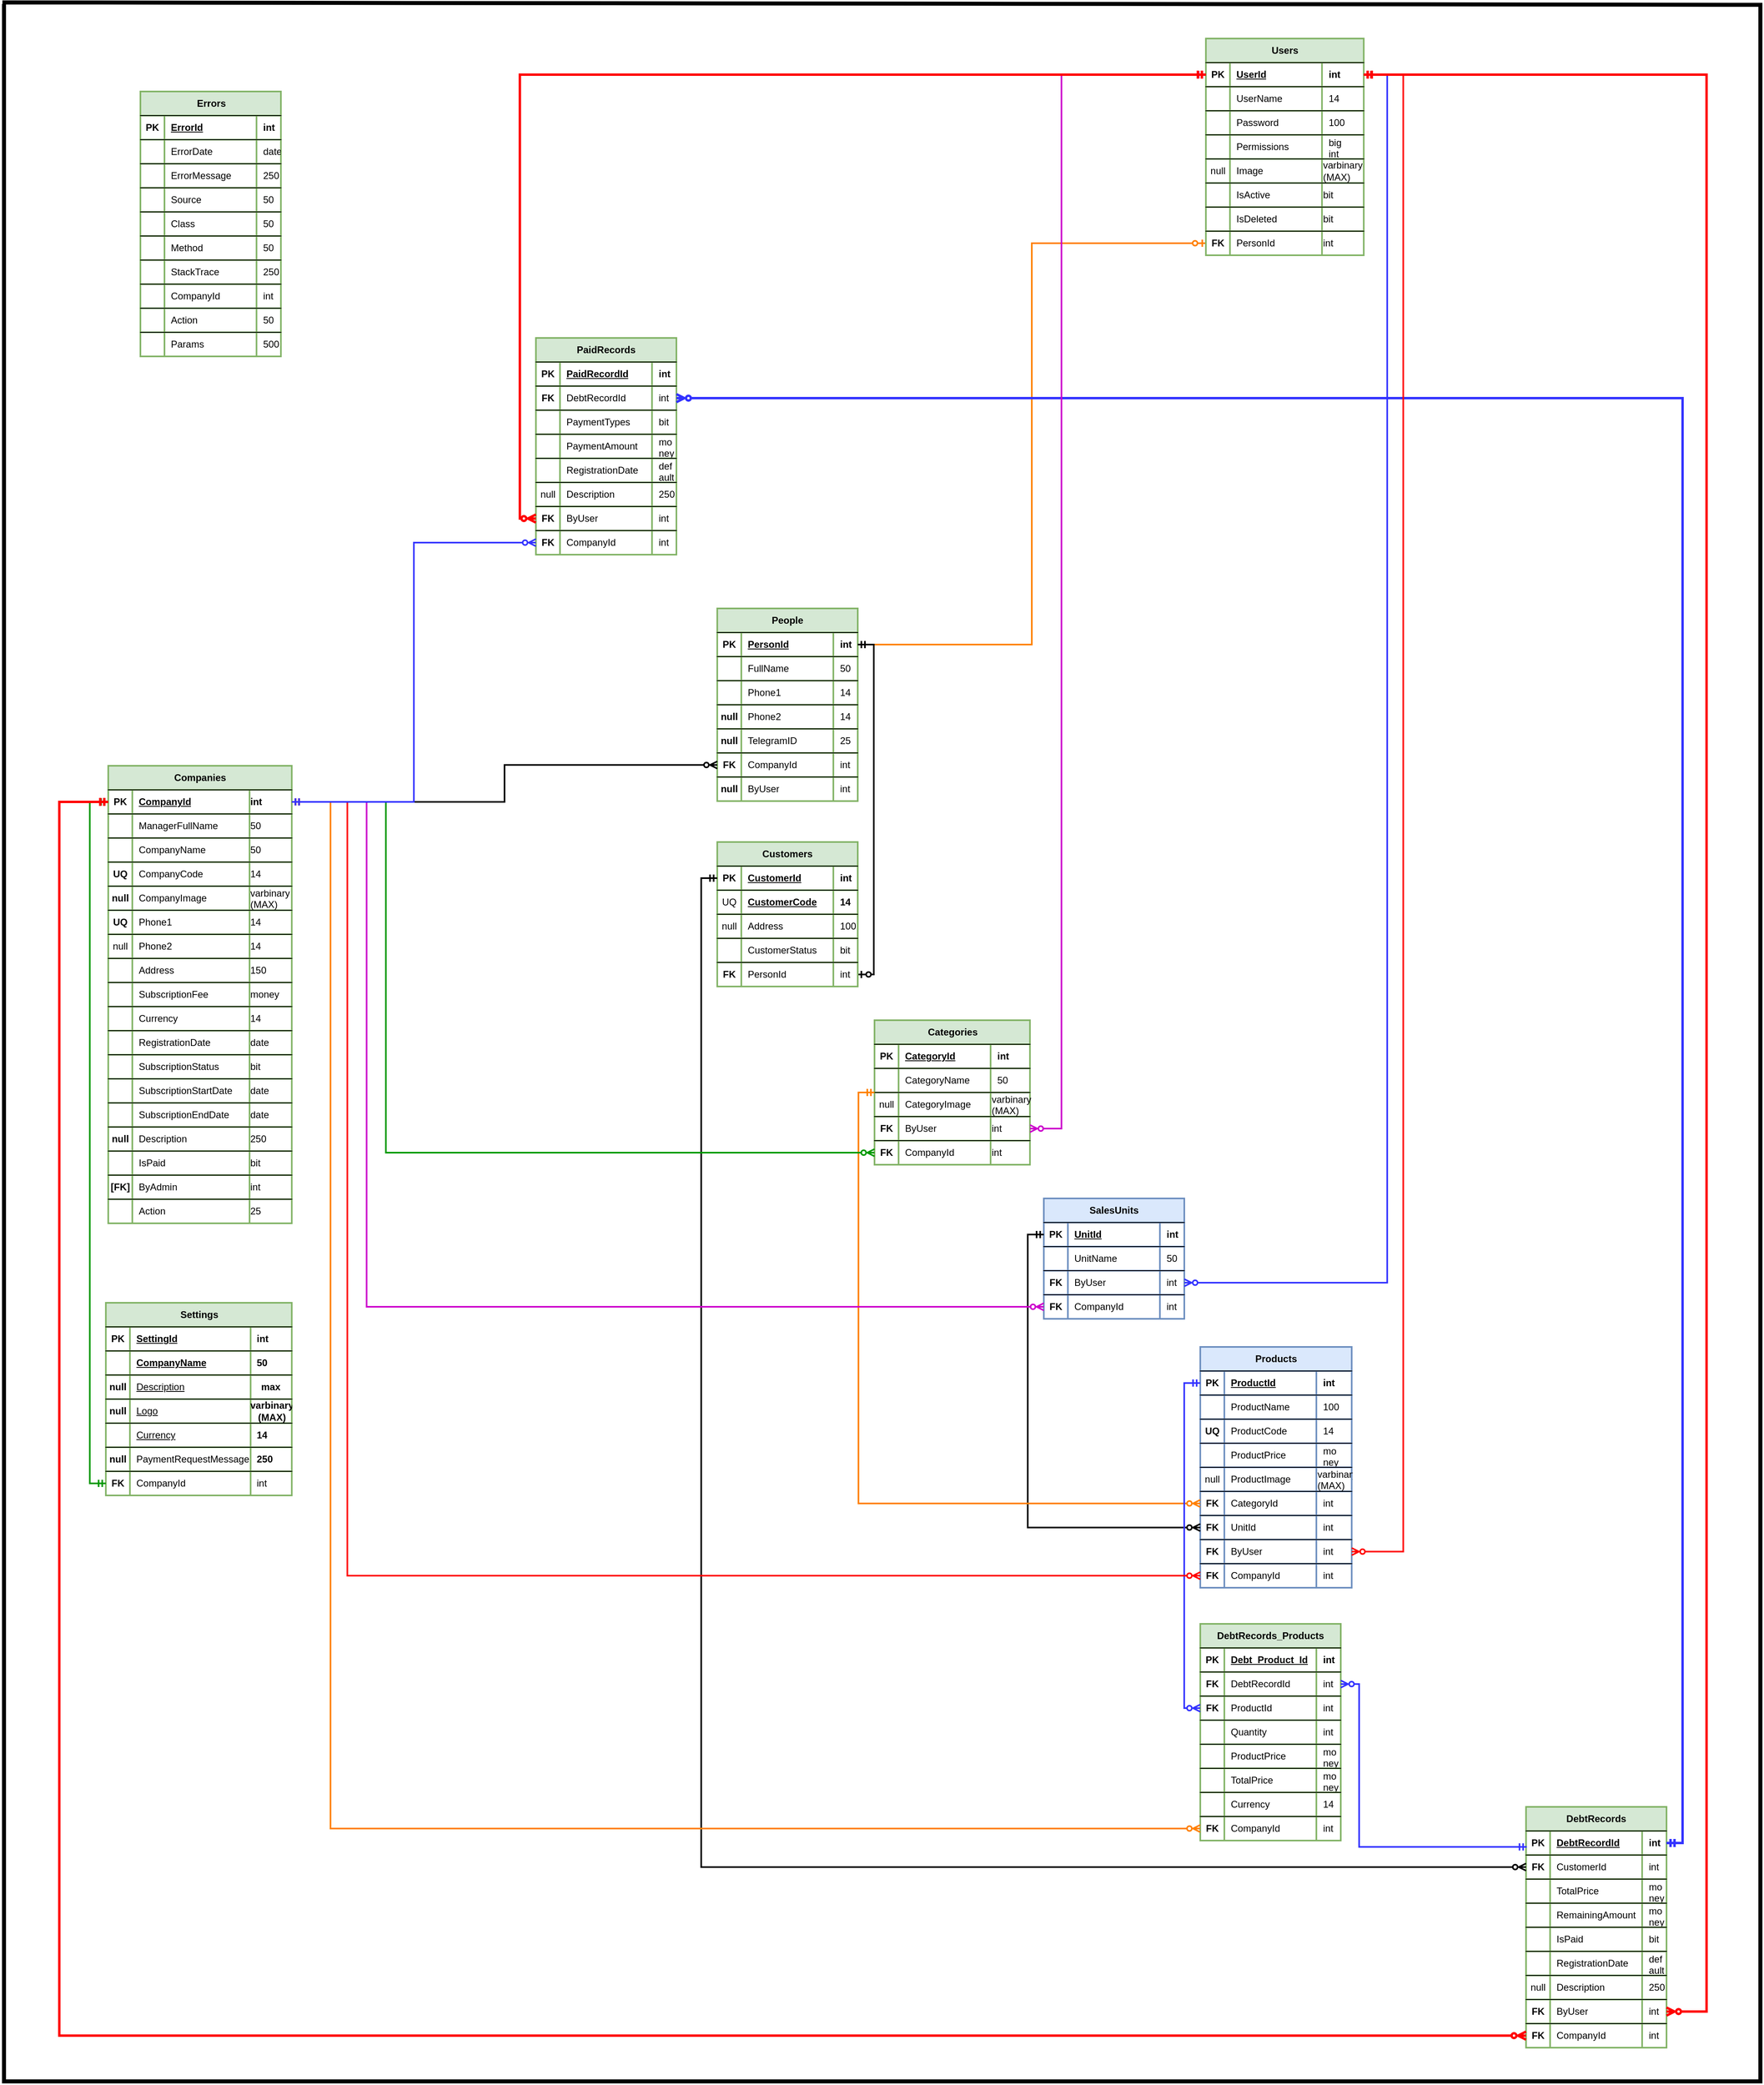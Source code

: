 <mxfile version="22.1.2" type="device">
  <diagram name="Page-1" id="J8mx2DycRFAL37G7tHZd">
    <mxGraphModel dx="4780" dy="2947" grid="0" gridSize="10" guides="1" tooltips="1" connect="1" arrows="1" fold="1" page="1" pageScale="1" pageWidth="2200" pageHeight="2600" math="0" shadow="0">
      <root>
        <mxCell id="0" />
        <mxCell id="1" parent="0" />
        <mxCell id="uTotjI-8fDFGgGfdYtjV-38" value="People" style="shape=table;startSize=30;container=1;collapsible=1;childLayout=tableLayout;fixedRows=1;rowLines=1;fontStyle=1;align=center;resizeLast=1;html=1;fillColor=#d5e8d4;strokeColor=#82b366;rounded=0;shadow=0;resizeLastRow=0;swimlaneHead=1;strokeWidth=2;top=1;direction=east;columnLines=1;" parent="1" vertex="1">
          <mxGeometry x="893.91" y="759" width="175.1" height="240" as="geometry" />
        </mxCell>
        <mxCell id="uTotjI-8fDFGgGfdYtjV-39" value="" style="shape=tableRow;horizontal=0;startSize=0;swimlaneHead=0;swimlaneBody=0;fillColor=none;collapsible=0;dropTarget=0;points=[[0,0.5],[1,0.5]];portConstraint=eastwest;top=1;left=0;right=0;bottom=1;direction=east;" parent="uTotjI-8fDFGgGfdYtjV-38" vertex="1">
          <mxGeometry y="30" width="175.1" height="30" as="geometry" />
        </mxCell>
        <mxCell id="uTotjI-8fDFGgGfdYtjV-40" value="PK" style="shape=partialRectangle;connectable=0;fillColor=none;top=1;left=0;bottom=0;right=0;fontStyle=1;overflow=hidden;whiteSpace=wrap;html=1;direction=east;" parent="uTotjI-8fDFGgGfdYtjV-39" vertex="1">
          <mxGeometry width="30" height="30" as="geometry">
            <mxRectangle width="30" height="30" as="alternateBounds" />
          </mxGeometry>
        </mxCell>
        <mxCell id="uTotjI-8fDFGgGfdYtjV-41" value="PersonId" style="shape=partialRectangle;connectable=0;fillColor=none;top=1;left=0;bottom=0;right=0;align=left;spacingLeft=6;fontStyle=5;overflow=hidden;whiteSpace=wrap;html=1;direction=east;" parent="uTotjI-8fDFGgGfdYtjV-39" vertex="1">
          <mxGeometry x="30" width="114.7" height="30" as="geometry">
            <mxRectangle width="114.7" height="30" as="alternateBounds" />
          </mxGeometry>
        </mxCell>
        <mxCell id="uTotjI-8fDFGgGfdYtjV-42" value="int" style="shape=partialRectangle;connectable=0;fillColor=none;top=1;left=0;bottom=0;right=0;align=left;spacingLeft=6;fontStyle=1;overflow=hidden;whiteSpace=wrap;html=1;direction=east;" parent="uTotjI-8fDFGgGfdYtjV-39" vertex="1">
          <mxGeometry x="144.7" width="30.4" height="30" as="geometry">
            <mxRectangle width="30.4" height="30" as="alternateBounds" />
          </mxGeometry>
        </mxCell>
        <mxCell id="uTotjI-8fDFGgGfdYtjV-43" value="" style="shape=tableRow;horizontal=0;startSize=0;swimlaneHead=0;swimlaneBody=0;fillColor=none;collapsible=0;dropTarget=0;points=[[0,0.5],[1,0.5]];portConstraint=eastwest;top=1;left=0;right=0;bottom=0;direction=east;" parent="uTotjI-8fDFGgGfdYtjV-38" vertex="1">
          <mxGeometry y="60" width="175.1" height="30" as="geometry" />
        </mxCell>
        <mxCell id="uTotjI-8fDFGgGfdYtjV-44" value="" style="shape=partialRectangle;connectable=0;fillColor=none;top=1;left=0;bottom=0;right=0;editable=1;overflow=hidden;whiteSpace=wrap;html=1;direction=east;" parent="uTotjI-8fDFGgGfdYtjV-43" vertex="1">
          <mxGeometry width="30" height="30" as="geometry">
            <mxRectangle width="30" height="30" as="alternateBounds" />
          </mxGeometry>
        </mxCell>
        <mxCell id="uTotjI-8fDFGgGfdYtjV-45" value="FullName" style="shape=partialRectangle;connectable=0;fillColor=none;top=1;left=0;bottom=0;right=0;align=left;spacingLeft=6;overflow=hidden;whiteSpace=wrap;html=1;direction=east;" parent="uTotjI-8fDFGgGfdYtjV-43" vertex="1">
          <mxGeometry x="30" width="114.7" height="30" as="geometry">
            <mxRectangle width="114.7" height="30" as="alternateBounds" />
          </mxGeometry>
        </mxCell>
        <mxCell id="uTotjI-8fDFGgGfdYtjV-46" value="50" style="shape=partialRectangle;connectable=0;fillColor=none;top=1;left=0;bottom=0;right=0;align=left;spacingLeft=6;overflow=hidden;whiteSpace=wrap;html=1;direction=east;" parent="uTotjI-8fDFGgGfdYtjV-43" vertex="1">
          <mxGeometry x="144.7" width="30.4" height="30" as="geometry">
            <mxRectangle width="30.4" height="30" as="alternateBounds" />
          </mxGeometry>
        </mxCell>
        <mxCell id="uTotjI-8fDFGgGfdYtjV-47" style="shape=tableRow;horizontal=0;startSize=0;swimlaneHead=0;swimlaneBody=0;fillColor=none;collapsible=0;dropTarget=0;points=[[0,0.5],[1,0.5]];portConstraint=eastwest;top=1;left=0;right=0;bottom=0;direction=east;" parent="uTotjI-8fDFGgGfdYtjV-38" vertex="1">
          <mxGeometry y="90" width="175.1" height="30" as="geometry" />
        </mxCell>
        <mxCell id="uTotjI-8fDFGgGfdYtjV-48" value="" style="shape=partialRectangle;connectable=0;fillColor=none;top=1;left=0;bottom=0;right=0;editable=1;overflow=hidden;whiteSpace=wrap;html=1;direction=east;" parent="uTotjI-8fDFGgGfdYtjV-47" vertex="1">
          <mxGeometry width="30" height="30" as="geometry">
            <mxRectangle width="30" height="30" as="alternateBounds" />
          </mxGeometry>
        </mxCell>
        <mxCell id="uTotjI-8fDFGgGfdYtjV-49" value="Phone1" style="shape=partialRectangle;connectable=0;fillColor=none;top=1;left=0;bottom=0;right=0;align=left;spacingLeft=6;overflow=hidden;whiteSpace=wrap;html=1;direction=east;" parent="uTotjI-8fDFGgGfdYtjV-47" vertex="1">
          <mxGeometry x="30" width="114.7" height="30" as="geometry">
            <mxRectangle width="114.7" height="30" as="alternateBounds" />
          </mxGeometry>
        </mxCell>
        <mxCell id="uTotjI-8fDFGgGfdYtjV-50" value="14" style="shape=partialRectangle;connectable=0;fillColor=none;top=1;left=0;bottom=0;right=0;align=left;spacingLeft=6;overflow=hidden;whiteSpace=wrap;html=1;direction=east;" parent="uTotjI-8fDFGgGfdYtjV-47" vertex="1">
          <mxGeometry x="144.7" width="30.4" height="30" as="geometry">
            <mxRectangle width="30.4" height="30" as="alternateBounds" />
          </mxGeometry>
        </mxCell>
        <mxCell id="uTotjI-8fDFGgGfdYtjV-51" style="shape=tableRow;horizontal=0;startSize=0;swimlaneHead=0;swimlaneBody=0;fillColor=none;collapsible=0;dropTarget=0;points=[[0,0.5],[1,0.5]];portConstraint=eastwest;top=1;left=0;right=0;bottom=0;direction=east;" parent="uTotjI-8fDFGgGfdYtjV-38" vertex="1">
          <mxGeometry y="120" width="175.1" height="30" as="geometry" />
        </mxCell>
        <mxCell id="uTotjI-8fDFGgGfdYtjV-52" value="&lt;b&gt;null&lt;/b&gt;" style="shape=partialRectangle;connectable=0;fillColor=none;top=1;left=0;bottom=0;right=0;editable=1;overflow=hidden;whiteSpace=wrap;html=1;direction=east;" parent="uTotjI-8fDFGgGfdYtjV-51" vertex="1">
          <mxGeometry width="30" height="30" as="geometry">
            <mxRectangle width="30" height="30" as="alternateBounds" />
          </mxGeometry>
        </mxCell>
        <mxCell id="uTotjI-8fDFGgGfdYtjV-53" value="Phone2" style="shape=partialRectangle;connectable=0;fillColor=none;top=1;left=0;bottom=0;right=0;align=left;spacingLeft=6;overflow=hidden;whiteSpace=wrap;html=1;direction=east;" parent="uTotjI-8fDFGgGfdYtjV-51" vertex="1">
          <mxGeometry x="30" width="114.7" height="30" as="geometry">
            <mxRectangle width="114.7" height="30" as="alternateBounds" />
          </mxGeometry>
        </mxCell>
        <mxCell id="uTotjI-8fDFGgGfdYtjV-54" value="14" style="shape=partialRectangle;connectable=0;fillColor=none;top=1;left=0;bottom=0;right=0;align=left;spacingLeft=6;overflow=hidden;whiteSpace=wrap;html=1;direction=east;" parent="uTotjI-8fDFGgGfdYtjV-51" vertex="1">
          <mxGeometry x="144.7" width="30.4" height="30" as="geometry">
            <mxRectangle width="30.4" height="30" as="alternateBounds" />
          </mxGeometry>
        </mxCell>
        <mxCell id="uTotjI-8fDFGgGfdYtjV-55" style="shape=tableRow;horizontal=0;startSize=0;swimlaneHead=0;swimlaneBody=0;fillColor=none;collapsible=0;dropTarget=0;points=[[0,0.5],[1,0.5]];portConstraint=eastwest;top=1;left=0;right=0;bottom=0;direction=east;" parent="uTotjI-8fDFGgGfdYtjV-38" vertex="1">
          <mxGeometry y="150" width="175.1" height="30" as="geometry" />
        </mxCell>
        <mxCell id="uTotjI-8fDFGgGfdYtjV-56" value="&lt;b&gt;null&lt;/b&gt;" style="shape=partialRectangle;connectable=0;fillColor=none;top=1;left=0;bottom=0;right=0;editable=1;overflow=hidden;whiteSpace=wrap;html=1;direction=east;" parent="uTotjI-8fDFGgGfdYtjV-55" vertex="1">
          <mxGeometry width="30" height="30" as="geometry">
            <mxRectangle width="30" height="30" as="alternateBounds" />
          </mxGeometry>
        </mxCell>
        <mxCell id="uTotjI-8fDFGgGfdYtjV-57" value="TelegramID" style="shape=partialRectangle;connectable=0;fillColor=none;top=1;left=0;bottom=0;right=0;align=left;spacingLeft=6;overflow=hidden;whiteSpace=wrap;html=1;direction=east;" parent="uTotjI-8fDFGgGfdYtjV-55" vertex="1">
          <mxGeometry x="30" width="114.7" height="30" as="geometry">
            <mxRectangle width="114.7" height="30" as="alternateBounds" />
          </mxGeometry>
        </mxCell>
        <mxCell id="uTotjI-8fDFGgGfdYtjV-58" value="25" style="shape=partialRectangle;connectable=0;fillColor=none;top=1;left=0;bottom=0;right=0;align=left;spacingLeft=6;overflow=hidden;whiteSpace=wrap;html=1;direction=east;" parent="uTotjI-8fDFGgGfdYtjV-55" vertex="1">
          <mxGeometry x="144.7" width="30.4" height="30" as="geometry">
            <mxRectangle width="30.4" height="30" as="alternateBounds" />
          </mxGeometry>
        </mxCell>
        <mxCell id="IUYr-jTh4tW166lHWzO0-48" style="shape=tableRow;horizontal=0;startSize=0;swimlaneHead=0;swimlaneBody=0;fillColor=none;collapsible=0;dropTarget=0;points=[[0,0.5],[1,0.5]];portConstraint=eastwest;top=1;left=0;right=0;bottom=0;direction=east;" parent="uTotjI-8fDFGgGfdYtjV-38" vertex="1">
          <mxGeometry y="180" width="175.1" height="30" as="geometry" />
        </mxCell>
        <mxCell id="IUYr-jTh4tW166lHWzO0-49" value="&lt;b&gt;FK&lt;/b&gt;" style="shape=partialRectangle;connectable=0;fillColor=none;top=1;left=0;bottom=0;right=0;editable=1;overflow=hidden;whiteSpace=wrap;html=1;direction=east;" parent="IUYr-jTh4tW166lHWzO0-48" vertex="1">
          <mxGeometry width="30" height="30" as="geometry">
            <mxRectangle width="30" height="30" as="alternateBounds" />
          </mxGeometry>
        </mxCell>
        <mxCell id="IUYr-jTh4tW166lHWzO0-50" value="CompanyId" style="shape=partialRectangle;connectable=0;fillColor=none;top=1;left=0;bottom=0;right=0;align=left;spacingLeft=6;overflow=hidden;whiteSpace=wrap;html=1;direction=east;" parent="IUYr-jTh4tW166lHWzO0-48" vertex="1">
          <mxGeometry x="30" width="114.7" height="30" as="geometry">
            <mxRectangle width="114.7" height="30" as="alternateBounds" />
          </mxGeometry>
        </mxCell>
        <mxCell id="IUYr-jTh4tW166lHWzO0-51" value="int" style="shape=partialRectangle;connectable=0;fillColor=none;top=1;left=0;bottom=0;right=0;align=left;spacingLeft=6;overflow=hidden;whiteSpace=wrap;html=1;direction=east;" parent="IUYr-jTh4tW166lHWzO0-48" vertex="1">
          <mxGeometry x="144.7" width="30.4" height="30" as="geometry">
            <mxRectangle width="30.4" height="30" as="alternateBounds" />
          </mxGeometry>
        </mxCell>
        <mxCell id="IUYr-jTh4tW166lHWzO0-126" style="shape=tableRow;horizontal=0;startSize=0;swimlaneHead=0;swimlaneBody=0;fillColor=none;collapsible=0;dropTarget=0;points=[[0,0.5],[1,0.5]];portConstraint=eastwest;top=1;left=0;right=0;bottom=0;direction=east;" parent="uTotjI-8fDFGgGfdYtjV-38" vertex="1">
          <mxGeometry y="210" width="175.1" height="30" as="geometry" />
        </mxCell>
        <mxCell id="IUYr-jTh4tW166lHWzO0-127" value="&lt;b&gt;null&lt;/b&gt;" style="shape=partialRectangle;connectable=0;fillColor=none;top=1;left=0;bottom=0;right=0;editable=1;overflow=hidden;whiteSpace=wrap;html=1;direction=east;" parent="IUYr-jTh4tW166lHWzO0-126" vertex="1">
          <mxGeometry width="30" height="30" as="geometry">
            <mxRectangle width="30" height="30" as="alternateBounds" />
          </mxGeometry>
        </mxCell>
        <mxCell id="IUYr-jTh4tW166lHWzO0-128" value="ByUser" style="shape=partialRectangle;connectable=0;fillColor=none;top=1;left=0;bottom=0;right=0;align=left;spacingLeft=6;overflow=hidden;whiteSpace=wrap;html=1;direction=east;" parent="IUYr-jTh4tW166lHWzO0-126" vertex="1">
          <mxGeometry x="30" width="114.7" height="30" as="geometry">
            <mxRectangle width="114.7" height="30" as="alternateBounds" />
          </mxGeometry>
        </mxCell>
        <mxCell id="IUYr-jTh4tW166lHWzO0-129" value="int" style="shape=partialRectangle;connectable=0;fillColor=none;top=1;left=0;bottom=0;right=0;align=left;spacingLeft=6;overflow=hidden;whiteSpace=wrap;html=1;direction=east;" parent="IUYr-jTh4tW166lHWzO0-126" vertex="1">
          <mxGeometry x="144.7" width="30.4" height="30" as="geometry">
            <mxRectangle width="30.4" height="30" as="alternateBounds" />
          </mxGeometry>
        </mxCell>
        <mxCell id="uTotjI-8fDFGgGfdYtjV-84" style="edgeStyle=orthogonalEdgeStyle;rounded=0;orthogonalLoop=1;jettySize=auto;html=1;exitX=0;exitY=0.5;exitDx=0;exitDy=0;entryX=1;entryY=0.5;entryDx=0;entryDy=0;strokeWidth=2;endArrow=ERmandOne;endFill=0;startArrow=ERzeroToOne;startFill=0;fillColor=#f8cecc;strokeColor=#FF8000;" parent="1" source="IUYr-jTh4tW166lHWzO0-101" target="uTotjI-8fDFGgGfdYtjV-39" edge="1">
          <mxGeometry relative="1" as="geometry" />
        </mxCell>
        <mxCell id="uTotjI-8fDFGgGfdYtjV-63" value="Users" style="shape=table;startSize=30;container=1;collapsible=1;childLayout=tableLayout;fixedRows=1;rowLines=1;fontStyle=1;align=center;resizeLast=1;html=1;fillColor=#d5e8d4;strokeColor=#82b366;rounded=0;shadow=0;resizeLastRow=0;swimlaneHead=1;strokeWidth=2;top=1;direction=east;columnLines=1;" parent="1" vertex="1">
          <mxGeometry x="1502.91" y="49" width="196.75" height="270" as="geometry" />
        </mxCell>
        <mxCell id="uTotjI-8fDFGgGfdYtjV-64" value="" style="shape=tableRow;horizontal=0;startSize=0;swimlaneHead=0;swimlaneBody=0;fillColor=none;collapsible=0;dropTarget=0;points=[[0,0.5],[1,0.5]];portConstraint=eastwest;top=1;left=0;right=0;bottom=1;direction=east;" parent="uTotjI-8fDFGgGfdYtjV-63" vertex="1">
          <mxGeometry y="30" width="196.75" height="30" as="geometry" />
        </mxCell>
        <mxCell id="uTotjI-8fDFGgGfdYtjV-65" value="PK" style="shape=partialRectangle;connectable=0;fillColor=none;top=1;left=0;bottom=0;right=0;fontStyle=1;overflow=hidden;whiteSpace=wrap;html=1;direction=east;" parent="uTotjI-8fDFGgGfdYtjV-64" vertex="1">
          <mxGeometry width="30" height="30" as="geometry">
            <mxRectangle width="30" height="30" as="alternateBounds" />
          </mxGeometry>
        </mxCell>
        <mxCell id="uTotjI-8fDFGgGfdYtjV-66" value="UserId" style="shape=partialRectangle;connectable=0;fillColor=none;top=1;left=0;bottom=0;right=0;align=left;spacingLeft=6;fontStyle=5;overflow=hidden;whiteSpace=wrap;html=1;direction=east;" parent="uTotjI-8fDFGgGfdYtjV-64" vertex="1">
          <mxGeometry x="30" width="114.7" height="30" as="geometry">
            <mxRectangle width="114.7" height="30" as="alternateBounds" />
          </mxGeometry>
        </mxCell>
        <mxCell id="uTotjI-8fDFGgGfdYtjV-67" value="int" style="shape=partialRectangle;connectable=0;fillColor=none;top=1;left=0;bottom=0;right=0;align=left;spacingLeft=6;fontStyle=1;overflow=hidden;whiteSpace=wrap;html=1;direction=east;" parent="uTotjI-8fDFGgGfdYtjV-64" vertex="1">
          <mxGeometry x="144.7" width="52.05" height="30" as="geometry">
            <mxRectangle width="52.05" height="30" as="alternateBounds" />
          </mxGeometry>
        </mxCell>
        <mxCell id="uTotjI-8fDFGgGfdYtjV-68" value="" style="shape=tableRow;horizontal=0;startSize=0;swimlaneHead=0;swimlaneBody=0;fillColor=none;collapsible=0;dropTarget=0;points=[[0,0.5],[1,0.5]];portConstraint=eastwest;top=1;left=0;right=0;bottom=0;direction=east;" parent="uTotjI-8fDFGgGfdYtjV-63" vertex="1">
          <mxGeometry y="60" width="196.75" height="30" as="geometry" />
        </mxCell>
        <mxCell id="uTotjI-8fDFGgGfdYtjV-69" value="" style="shape=partialRectangle;connectable=0;fillColor=none;top=1;left=0;bottom=0;right=0;editable=1;overflow=hidden;whiteSpace=wrap;html=1;direction=east;" parent="uTotjI-8fDFGgGfdYtjV-68" vertex="1">
          <mxGeometry width="30" height="30" as="geometry">
            <mxRectangle width="30" height="30" as="alternateBounds" />
          </mxGeometry>
        </mxCell>
        <mxCell id="uTotjI-8fDFGgGfdYtjV-70" value="UserName" style="shape=partialRectangle;connectable=0;fillColor=none;top=1;left=0;bottom=0;right=0;align=left;spacingLeft=6;overflow=hidden;whiteSpace=wrap;html=1;direction=east;" parent="uTotjI-8fDFGgGfdYtjV-68" vertex="1">
          <mxGeometry x="30" width="114.7" height="30" as="geometry">
            <mxRectangle width="114.7" height="30" as="alternateBounds" />
          </mxGeometry>
        </mxCell>
        <mxCell id="uTotjI-8fDFGgGfdYtjV-71" value="14" style="shape=partialRectangle;connectable=0;fillColor=none;top=1;left=0;bottom=0;right=0;align=left;spacingLeft=6;overflow=hidden;whiteSpace=wrap;html=1;direction=east;" parent="uTotjI-8fDFGgGfdYtjV-68" vertex="1">
          <mxGeometry x="144.7" width="52.05" height="30" as="geometry">
            <mxRectangle width="52.05" height="30" as="alternateBounds" />
          </mxGeometry>
        </mxCell>
        <mxCell id="uTotjI-8fDFGgGfdYtjV-72" style="shape=tableRow;horizontal=0;startSize=0;swimlaneHead=0;swimlaneBody=0;fillColor=none;collapsible=0;dropTarget=0;points=[[0,0.5],[1,0.5]];portConstraint=eastwest;top=1;left=0;right=0;bottom=0;direction=east;" parent="uTotjI-8fDFGgGfdYtjV-63" vertex="1">
          <mxGeometry y="90" width="196.75" height="30" as="geometry" />
        </mxCell>
        <mxCell id="uTotjI-8fDFGgGfdYtjV-73" style="shape=partialRectangle;connectable=0;fillColor=none;top=1;left=0;bottom=0;right=0;editable=1;overflow=hidden;whiteSpace=wrap;html=1;direction=east;" parent="uTotjI-8fDFGgGfdYtjV-72" vertex="1">
          <mxGeometry width="30" height="30" as="geometry">
            <mxRectangle width="30" height="30" as="alternateBounds" />
          </mxGeometry>
        </mxCell>
        <mxCell id="uTotjI-8fDFGgGfdYtjV-74" value="Password" style="shape=partialRectangle;connectable=0;fillColor=none;top=1;left=0;bottom=0;right=0;align=left;spacingLeft=6;overflow=hidden;whiteSpace=wrap;html=1;direction=east;" parent="uTotjI-8fDFGgGfdYtjV-72" vertex="1">
          <mxGeometry x="30" width="114.7" height="30" as="geometry">
            <mxRectangle width="114.7" height="30" as="alternateBounds" />
          </mxGeometry>
        </mxCell>
        <mxCell id="uTotjI-8fDFGgGfdYtjV-75" value="100" style="shape=partialRectangle;connectable=0;fillColor=none;top=1;left=0;bottom=0;right=0;align=left;spacingLeft=6;overflow=hidden;whiteSpace=wrap;html=1;direction=east;" parent="uTotjI-8fDFGgGfdYtjV-72" vertex="1">
          <mxGeometry x="144.7" width="52.05" height="30" as="geometry">
            <mxRectangle width="52.05" height="30" as="alternateBounds" />
          </mxGeometry>
        </mxCell>
        <mxCell id="uTotjI-8fDFGgGfdYtjV-76" style="shape=tableRow;horizontal=0;startSize=0;swimlaneHead=0;swimlaneBody=0;fillColor=none;collapsible=0;dropTarget=0;points=[[0,0.5],[1,0.5]];portConstraint=eastwest;top=1;left=0;right=0;bottom=0;direction=east;" parent="uTotjI-8fDFGgGfdYtjV-63" vertex="1">
          <mxGeometry y="120" width="196.75" height="30" as="geometry" />
        </mxCell>
        <mxCell id="uTotjI-8fDFGgGfdYtjV-77" style="shape=partialRectangle;connectable=0;fillColor=none;top=1;left=0;bottom=0;right=0;editable=1;overflow=hidden;whiteSpace=wrap;html=1;direction=east;" parent="uTotjI-8fDFGgGfdYtjV-76" vertex="1">
          <mxGeometry width="30" height="30" as="geometry">
            <mxRectangle width="30" height="30" as="alternateBounds" />
          </mxGeometry>
        </mxCell>
        <mxCell id="uTotjI-8fDFGgGfdYtjV-78" value="Permissions" style="shape=partialRectangle;connectable=0;fillColor=none;top=1;left=0;bottom=0;right=0;align=left;spacingLeft=6;overflow=hidden;whiteSpace=wrap;html=1;direction=east;" parent="uTotjI-8fDFGgGfdYtjV-76" vertex="1">
          <mxGeometry x="30" width="114.7" height="30" as="geometry">
            <mxRectangle width="114.7" height="30" as="alternateBounds" />
          </mxGeometry>
        </mxCell>
        <mxCell id="uTotjI-8fDFGgGfdYtjV-79" value="big&lt;br&gt;int" style="shape=partialRectangle;connectable=0;fillColor=none;top=1;left=0;bottom=0;right=0;align=left;spacingLeft=6;overflow=hidden;whiteSpace=wrap;html=1;direction=east;" parent="uTotjI-8fDFGgGfdYtjV-76" vertex="1">
          <mxGeometry x="144.7" width="52.05" height="30" as="geometry">
            <mxRectangle width="52.05" height="30" as="alternateBounds" />
          </mxGeometry>
        </mxCell>
        <mxCell id="uTotjI-8fDFGgGfdYtjV-80" style="shape=tableRow;horizontal=0;startSize=0;swimlaneHead=0;swimlaneBody=0;fillColor=none;collapsible=0;dropTarget=0;points=[[0,0.5],[1,0.5]];portConstraint=eastwest;top=1;left=0;right=0;bottom=0;direction=east;" parent="uTotjI-8fDFGgGfdYtjV-63" vertex="1">
          <mxGeometry y="150" width="196.75" height="30" as="geometry" />
        </mxCell>
        <mxCell id="uTotjI-8fDFGgGfdYtjV-81" value="null" style="shape=partialRectangle;connectable=0;fillColor=none;top=1;left=0;bottom=0;right=0;editable=1;overflow=hidden;whiteSpace=wrap;html=1;direction=east;" parent="uTotjI-8fDFGgGfdYtjV-80" vertex="1">
          <mxGeometry width="30" height="30" as="geometry">
            <mxRectangle width="30" height="30" as="alternateBounds" />
          </mxGeometry>
        </mxCell>
        <mxCell id="uTotjI-8fDFGgGfdYtjV-82" value="Image" style="shape=partialRectangle;connectable=0;fillColor=none;top=1;left=0;bottom=0;right=0;align=left;spacingLeft=6;overflow=hidden;whiteSpace=wrap;html=1;direction=east;" parent="uTotjI-8fDFGgGfdYtjV-80" vertex="1">
          <mxGeometry x="30" width="114.7" height="30" as="geometry">
            <mxRectangle width="114.7" height="30" as="alternateBounds" />
          </mxGeometry>
        </mxCell>
        <mxCell id="uTotjI-8fDFGgGfdYtjV-83" value="varbinary&lt;br&gt;(MAX)" style="shape=partialRectangle;connectable=0;fillColor=none;top=1;left=0;bottom=0;right=0;align=left;spacingLeft=1;overflow=hidden;whiteSpace=wrap;html=1;direction=east;spacing=0;" parent="uTotjI-8fDFGgGfdYtjV-80" vertex="1">
          <mxGeometry x="144.7" width="52.05" height="30" as="geometry">
            <mxRectangle width="52.05" height="30" as="alternateBounds" />
          </mxGeometry>
        </mxCell>
        <mxCell id="mMwdlQryvSyi6TdOrDuM-1" style="shape=tableRow;horizontal=0;startSize=0;swimlaneHead=0;swimlaneBody=0;fillColor=none;collapsible=0;dropTarget=0;points=[[0,0.5],[1,0.5]];portConstraint=eastwest;top=1;left=0;right=0;bottom=0;direction=east;" parent="uTotjI-8fDFGgGfdYtjV-63" vertex="1">
          <mxGeometry y="180" width="196.75" height="30" as="geometry" />
        </mxCell>
        <mxCell id="mMwdlQryvSyi6TdOrDuM-2" style="shape=partialRectangle;connectable=0;fillColor=none;top=1;left=0;bottom=0;right=0;editable=1;overflow=hidden;whiteSpace=wrap;html=1;direction=east;" parent="mMwdlQryvSyi6TdOrDuM-1" vertex="1">
          <mxGeometry width="30" height="30" as="geometry">
            <mxRectangle width="30" height="30" as="alternateBounds" />
          </mxGeometry>
        </mxCell>
        <mxCell id="mMwdlQryvSyi6TdOrDuM-3" value="IsActive" style="shape=partialRectangle;connectable=0;fillColor=none;top=1;left=0;bottom=0;right=0;align=left;spacingLeft=6;overflow=hidden;whiteSpace=wrap;html=1;direction=east;" parent="mMwdlQryvSyi6TdOrDuM-1" vertex="1">
          <mxGeometry x="30" width="114.7" height="30" as="geometry">
            <mxRectangle width="114.7" height="30" as="alternateBounds" />
          </mxGeometry>
        </mxCell>
        <mxCell id="mMwdlQryvSyi6TdOrDuM-4" value="bit" style="shape=partialRectangle;connectable=0;fillColor=none;top=1;left=0;bottom=0;right=0;align=left;spacingLeft=1;overflow=hidden;whiteSpace=wrap;html=1;direction=east;spacing=0;" parent="mMwdlQryvSyi6TdOrDuM-1" vertex="1">
          <mxGeometry x="144.7" width="52.05" height="30" as="geometry">
            <mxRectangle width="52.05" height="30" as="alternateBounds" />
          </mxGeometry>
        </mxCell>
        <mxCell id="KHBtQWVn_4en40tI_x3F-5" style="shape=tableRow;horizontal=0;startSize=0;swimlaneHead=0;swimlaneBody=0;fillColor=none;collapsible=0;dropTarget=0;points=[[0,0.5],[1,0.5]];portConstraint=eastwest;top=1;left=0;right=0;bottom=0;direction=east;" parent="uTotjI-8fDFGgGfdYtjV-63" vertex="1">
          <mxGeometry y="210" width="196.75" height="30" as="geometry" />
        </mxCell>
        <mxCell id="KHBtQWVn_4en40tI_x3F-6" style="shape=partialRectangle;connectable=0;fillColor=none;top=1;left=0;bottom=0;right=0;editable=1;overflow=hidden;whiteSpace=wrap;html=1;direction=east;" parent="KHBtQWVn_4en40tI_x3F-5" vertex="1">
          <mxGeometry width="30" height="30" as="geometry">
            <mxRectangle width="30" height="30" as="alternateBounds" />
          </mxGeometry>
        </mxCell>
        <mxCell id="KHBtQWVn_4en40tI_x3F-7" value="IsDeleted" style="shape=partialRectangle;connectable=0;fillColor=none;top=1;left=0;bottom=0;right=0;align=left;spacingLeft=6;overflow=hidden;whiteSpace=wrap;html=1;direction=east;" parent="KHBtQWVn_4en40tI_x3F-5" vertex="1">
          <mxGeometry x="30" width="114.7" height="30" as="geometry">
            <mxRectangle width="114.7" height="30" as="alternateBounds" />
          </mxGeometry>
        </mxCell>
        <mxCell id="KHBtQWVn_4en40tI_x3F-8" value="bit" style="shape=partialRectangle;connectable=0;fillColor=none;top=1;left=0;bottom=0;right=0;align=left;spacingLeft=1;overflow=hidden;whiteSpace=wrap;html=1;direction=east;spacing=0;" parent="KHBtQWVn_4en40tI_x3F-5" vertex="1">
          <mxGeometry x="144.7" width="52.05" height="30" as="geometry">
            <mxRectangle width="52.05" height="30" as="alternateBounds" />
          </mxGeometry>
        </mxCell>
        <mxCell id="IUYr-jTh4tW166lHWzO0-101" style="shape=tableRow;horizontal=0;startSize=0;swimlaneHead=0;swimlaneBody=0;fillColor=none;collapsible=0;dropTarget=0;points=[[0,0.5],[1,0.5]];portConstraint=eastwest;top=1;left=0;right=0;bottom=0;direction=east;" parent="uTotjI-8fDFGgGfdYtjV-63" vertex="1">
          <mxGeometry y="240" width="196.75" height="30" as="geometry" />
        </mxCell>
        <mxCell id="IUYr-jTh4tW166lHWzO0-102" value="&lt;b&gt;FK&lt;/b&gt;" style="shape=partialRectangle;connectable=0;fillColor=none;top=1;left=0;bottom=0;right=0;editable=1;overflow=hidden;whiteSpace=wrap;html=1;direction=east;" parent="IUYr-jTh4tW166lHWzO0-101" vertex="1">
          <mxGeometry width="30" height="30" as="geometry">
            <mxRectangle width="30" height="30" as="alternateBounds" />
          </mxGeometry>
        </mxCell>
        <mxCell id="IUYr-jTh4tW166lHWzO0-103" value="PersonId" style="shape=partialRectangle;connectable=0;fillColor=none;top=1;left=0;bottom=0;right=0;align=left;spacingLeft=6;overflow=hidden;whiteSpace=wrap;html=1;direction=east;" parent="IUYr-jTh4tW166lHWzO0-101" vertex="1">
          <mxGeometry x="30" width="114.7" height="30" as="geometry">
            <mxRectangle width="114.7" height="30" as="alternateBounds" />
          </mxGeometry>
        </mxCell>
        <mxCell id="IUYr-jTh4tW166lHWzO0-104" value="int" style="shape=partialRectangle;connectable=0;fillColor=none;top=1;left=0;bottom=0;right=0;align=left;spacingLeft=1;overflow=hidden;whiteSpace=wrap;html=1;direction=east;spacing=0;" parent="IUYr-jTh4tW166lHWzO0-101" vertex="1">
          <mxGeometry x="144.7" width="52.05" height="30" as="geometry">
            <mxRectangle width="52.05" height="30" as="alternateBounds" />
          </mxGeometry>
        </mxCell>
        <mxCell id="uTotjI-8fDFGgGfdYtjV-94" style="edgeStyle=orthogonalEdgeStyle;rounded=0;orthogonalLoop=1;jettySize=auto;html=1;exitX=1;exitY=0.5;exitDx=0;exitDy=0;entryX=1;entryY=0.5;entryDx=0;entryDy=0;strokeWidth=2;endArrow=ERmandOne;endFill=0;startArrow=ERzeroToOne;startFill=0;" parent="1" source="IUYr-jTh4tW166lHWzO0-97" target="uTotjI-8fDFGgGfdYtjV-39" edge="1">
          <mxGeometry relative="1" as="geometry" />
        </mxCell>
        <mxCell id="uTotjI-8fDFGgGfdYtjV-85" value="Customers" style="shape=table;startSize=30;container=1;collapsible=1;childLayout=tableLayout;fixedRows=1;rowLines=1;fontStyle=1;align=center;resizeLast=1;html=1;fillColor=#d5e8d4;strokeColor=#82b366;rounded=0;shadow=0;resizeLastRow=0;swimlaneHead=1;strokeWidth=2;top=1;direction=east;columnLines=1;" parent="1" vertex="1">
          <mxGeometry x="893.91" y="1050" width="175.1" height="180" as="geometry" />
        </mxCell>
        <mxCell id="uTotjI-8fDFGgGfdYtjV-86" value="" style="shape=tableRow;horizontal=0;startSize=0;swimlaneHead=0;swimlaneBody=0;fillColor=none;collapsible=0;dropTarget=0;points=[[0,0.5],[1,0.5]];portConstraint=eastwest;top=1;left=0;right=0;bottom=1;direction=east;" parent="uTotjI-8fDFGgGfdYtjV-85" vertex="1">
          <mxGeometry y="30" width="175.1" height="30" as="geometry" />
        </mxCell>
        <mxCell id="uTotjI-8fDFGgGfdYtjV-87" value="PK" style="shape=partialRectangle;connectable=0;fillColor=none;top=1;left=0;bottom=0;right=0;fontStyle=1;overflow=hidden;whiteSpace=wrap;html=1;direction=east;" parent="uTotjI-8fDFGgGfdYtjV-86" vertex="1">
          <mxGeometry width="30" height="30" as="geometry">
            <mxRectangle width="30" height="30" as="alternateBounds" />
          </mxGeometry>
        </mxCell>
        <mxCell id="uTotjI-8fDFGgGfdYtjV-88" value="CustomerId" style="shape=partialRectangle;connectable=0;fillColor=none;top=1;left=0;bottom=0;right=0;align=left;spacingLeft=6;fontStyle=5;overflow=hidden;whiteSpace=wrap;html=1;direction=east;" parent="uTotjI-8fDFGgGfdYtjV-86" vertex="1">
          <mxGeometry x="30" width="114.7" height="30" as="geometry">
            <mxRectangle width="114.7" height="30" as="alternateBounds" />
          </mxGeometry>
        </mxCell>
        <mxCell id="uTotjI-8fDFGgGfdYtjV-89" value="int" style="shape=partialRectangle;connectable=0;fillColor=none;top=1;left=0;bottom=0;right=0;align=left;spacingLeft=6;fontStyle=1;overflow=hidden;whiteSpace=wrap;html=1;direction=east;" parent="uTotjI-8fDFGgGfdYtjV-86" vertex="1">
          <mxGeometry x="144.7" width="30.4" height="30" as="geometry">
            <mxRectangle width="30.4" height="30" as="alternateBounds" />
          </mxGeometry>
        </mxCell>
        <mxCell id="uTotjI-8fDFGgGfdYtjV-263" style="shape=tableRow;horizontal=0;startSize=0;swimlaneHead=0;swimlaneBody=0;fillColor=none;collapsible=0;dropTarget=0;points=[[0,0.5],[1,0.5]];portConstraint=eastwest;top=1;left=0;right=0;bottom=1;direction=east;" parent="uTotjI-8fDFGgGfdYtjV-85" vertex="1">
          <mxGeometry y="60" width="175.1" height="30" as="geometry" />
        </mxCell>
        <mxCell id="uTotjI-8fDFGgGfdYtjV-264" value="&lt;span style=&quot;font-weight: normal;&quot;&gt;UQ&lt;/span&gt;" style="shape=partialRectangle;connectable=0;fillColor=none;top=1;left=0;bottom=0;right=0;fontStyle=1;overflow=hidden;whiteSpace=wrap;html=1;direction=east;" parent="uTotjI-8fDFGgGfdYtjV-263" vertex="1">
          <mxGeometry width="30" height="30" as="geometry">
            <mxRectangle width="30" height="30" as="alternateBounds" />
          </mxGeometry>
        </mxCell>
        <mxCell id="uTotjI-8fDFGgGfdYtjV-265" value="CustomerCode" style="shape=partialRectangle;connectable=0;fillColor=none;top=1;left=0;bottom=0;right=0;align=left;spacingLeft=6;fontStyle=5;overflow=hidden;whiteSpace=wrap;html=1;direction=east;" parent="uTotjI-8fDFGgGfdYtjV-263" vertex="1">
          <mxGeometry x="30" width="114.7" height="30" as="geometry">
            <mxRectangle width="114.7" height="30" as="alternateBounds" />
          </mxGeometry>
        </mxCell>
        <mxCell id="uTotjI-8fDFGgGfdYtjV-266" value="14" style="shape=partialRectangle;connectable=0;fillColor=none;top=1;left=0;bottom=0;right=0;align=left;spacingLeft=6;fontStyle=1;overflow=hidden;whiteSpace=wrap;html=1;direction=east;" parent="uTotjI-8fDFGgGfdYtjV-263" vertex="1">
          <mxGeometry x="144.7" width="30.4" height="30" as="geometry">
            <mxRectangle width="30.4" height="30" as="alternateBounds" />
          </mxGeometry>
        </mxCell>
        <mxCell id="uTotjI-8fDFGgGfdYtjV-90" value="" style="shape=tableRow;horizontal=0;startSize=0;swimlaneHead=0;swimlaneBody=0;fillColor=none;collapsible=0;dropTarget=0;points=[[0,0.5],[1,0.5]];portConstraint=eastwest;top=1;left=0;right=0;bottom=0;direction=east;" parent="uTotjI-8fDFGgGfdYtjV-85" vertex="1">
          <mxGeometry y="90" width="175.1" height="30" as="geometry" />
        </mxCell>
        <mxCell id="uTotjI-8fDFGgGfdYtjV-91" value="null" style="shape=partialRectangle;connectable=0;fillColor=none;top=1;left=0;bottom=0;right=0;editable=1;overflow=hidden;whiteSpace=wrap;html=1;direction=east;" parent="uTotjI-8fDFGgGfdYtjV-90" vertex="1">
          <mxGeometry width="30" height="30" as="geometry">
            <mxRectangle width="30" height="30" as="alternateBounds" />
          </mxGeometry>
        </mxCell>
        <mxCell id="uTotjI-8fDFGgGfdYtjV-92" value="Address" style="shape=partialRectangle;connectable=0;fillColor=none;top=1;left=0;bottom=0;right=0;align=left;spacingLeft=6;overflow=hidden;whiteSpace=wrap;html=1;direction=east;" parent="uTotjI-8fDFGgGfdYtjV-90" vertex="1">
          <mxGeometry x="30" width="114.7" height="30" as="geometry">
            <mxRectangle width="114.7" height="30" as="alternateBounds" />
          </mxGeometry>
        </mxCell>
        <mxCell id="uTotjI-8fDFGgGfdYtjV-93" value="100" style="shape=partialRectangle;connectable=0;fillColor=none;top=1;left=0;bottom=0;right=0;align=left;spacingLeft=6;overflow=hidden;whiteSpace=wrap;html=1;direction=east;" parent="uTotjI-8fDFGgGfdYtjV-90" vertex="1">
          <mxGeometry x="144.7" width="30.4" height="30" as="geometry">
            <mxRectangle width="30.4" height="30" as="alternateBounds" />
          </mxGeometry>
        </mxCell>
        <mxCell id="KHBtQWVn_4en40tI_x3F-1" style="shape=tableRow;horizontal=0;startSize=0;swimlaneHead=0;swimlaneBody=0;fillColor=none;collapsible=0;dropTarget=0;points=[[0,0.5],[1,0.5]];portConstraint=eastwest;top=1;left=0;right=0;bottom=0;direction=east;" parent="uTotjI-8fDFGgGfdYtjV-85" vertex="1">
          <mxGeometry y="120" width="175.1" height="30" as="geometry" />
        </mxCell>
        <mxCell id="KHBtQWVn_4en40tI_x3F-2" style="shape=partialRectangle;connectable=0;fillColor=none;top=1;left=0;bottom=0;right=0;editable=1;overflow=hidden;whiteSpace=wrap;html=1;direction=east;" parent="KHBtQWVn_4en40tI_x3F-1" vertex="1">
          <mxGeometry width="30" height="30" as="geometry">
            <mxRectangle width="30" height="30" as="alternateBounds" />
          </mxGeometry>
        </mxCell>
        <mxCell id="KHBtQWVn_4en40tI_x3F-3" value="CustomerStatus" style="shape=partialRectangle;connectable=0;fillColor=none;top=1;left=0;bottom=0;right=0;align=left;spacingLeft=6;overflow=hidden;whiteSpace=wrap;html=1;direction=east;" parent="KHBtQWVn_4en40tI_x3F-1" vertex="1">
          <mxGeometry x="30" width="114.7" height="30" as="geometry">
            <mxRectangle width="114.7" height="30" as="alternateBounds" />
          </mxGeometry>
        </mxCell>
        <mxCell id="KHBtQWVn_4en40tI_x3F-4" value="bit" style="shape=partialRectangle;connectable=0;fillColor=none;top=1;left=0;bottom=0;right=0;align=left;spacingLeft=6;overflow=hidden;whiteSpace=wrap;html=1;direction=east;" parent="KHBtQWVn_4en40tI_x3F-1" vertex="1">
          <mxGeometry x="144.7" width="30.4" height="30" as="geometry">
            <mxRectangle width="30.4" height="30" as="alternateBounds" />
          </mxGeometry>
        </mxCell>
        <mxCell id="IUYr-jTh4tW166lHWzO0-97" style="shape=tableRow;horizontal=0;startSize=0;swimlaneHead=0;swimlaneBody=0;fillColor=none;collapsible=0;dropTarget=0;points=[[0,0.5],[1,0.5]];portConstraint=eastwest;top=1;left=0;right=0;bottom=0;direction=east;" parent="uTotjI-8fDFGgGfdYtjV-85" vertex="1">
          <mxGeometry y="150" width="175.1" height="30" as="geometry" />
        </mxCell>
        <mxCell id="IUYr-jTh4tW166lHWzO0-98" value="&lt;b&gt;FK&lt;/b&gt;" style="shape=partialRectangle;connectable=0;fillColor=none;top=1;left=0;bottom=0;right=0;editable=1;overflow=hidden;whiteSpace=wrap;html=1;direction=east;" parent="IUYr-jTh4tW166lHWzO0-97" vertex="1">
          <mxGeometry width="30" height="30" as="geometry">
            <mxRectangle width="30" height="30" as="alternateBounds" />
          </mxGeometry>
        </mxCell>
        <mxCell id="IUYr-jTh4tW166lHWzO0-99" value="PersonId" style="shape=partialRectangle;connectable=0;fillColor=none;top=1;left=0;bottom=0;right=0;align=left;spacingLeft=6;overflow=hidden;whiteSpace=wrap;html=1;direction=east;" parent="IUYr-jTh4tW166lHWzO0-97" vertex="1">
          <mxGeometry x="30" width="114.7" height="30" as="geometry">
            <mxRectangle width="114.7" height="30" as="alternateBounds" />
          </mxGeometry>
        </mxCell>
        <mxCell id="IUYr-jTh4tW166lHWzO0-100" value="int" style="shape=partialRectangle;connectable=0;fillColor=none;top=1;left=0;bottom=0;right=0;align=left;spacingLeft=6;overflow=hidden;whiteSpace=wrap;html=1;direction=east;" parent="IUYr-jTh4tW166lHWzO0-97" vertex="1">
          <mxGeometry x="144.7" width="30.4" height="30" as="geometry">
            <mxRectangle width="30.4" height="30" as="alternateBounds" />
          </mxGeometry>
        </mxCell>
        <mxCell id="uTotjI-8fDFGgGfdYtjV-95" value="Categories" style="shape=table;startSize=30;container=1;collapsible=1;childLayout=tableLayout;fixedRows=1;rowLines=1;fontStyle=1;align=center;resizeLast=1;html=1;fillColor=#d5e8d4;strokeColor=#82b366;rounded=0;shadow=0;resizeLastRow=0;swimlaneHead=1;strokeWidth=2;top=1;direction=east;columnLines=1;" parent="1" vertex="1">
          <mxGeometry x="1089.91" y="1272" width="193.75" height="180" as="geometry" />
        </mxCell>
        <mxCell id="uTotjI-8fDFGgGfdYtjV-96" value="" style="shape=tableRow;horizontal=0;startSize=0;swimlaneHead=0;swimlaneBody=0;fillColor=none;collapsible=0;dropTarget=0;points=[[0,0.5],[1,0.5]];portConstraint=eastwest;top=1;left=0;right=0;bottom=1;direction=east;" parent="uTotjI-8fDFGgGfdYtjV-95" vertex="1">
          <mxGeometry y="30" width="193.75" height="30" as="geometry" />
        </mxCell>
        <mxCell id="uTotjI-8fDFGgGfdYtjV-97" value="PK" style="shape=partialRectangle;connectable=0;fillColor=none;top=1;left=0;bottom=0;right=0;fontStyle=1;overflow=hidden;whiteSpace=wrap;html=1;direction=east;" parent="uTotjI-8fDFGgGfdYtjV-96" vertex="1">
          <mxGeometry width="30" height="30" as="geometry">
            <mxRectangle width="30" height="30" as="alternateBounds" />
          </mxGeometry>
        </mxCell>
        <mxCell id="uTotjI-8fDFGgGfdYtjV-98" value="CategoryId" style="shape=partialRectangle;connectable=0;fillColor=none;top=1;left=0;bottom=0;right=0;align=left;spacingLeft=6;fontStyle=5;overflow=hidden;whiteSpace=wrap;html=1;direction=east;" parent="uTotjI-8fDFGgGfdYtjV-96" vertex="1">
          <mxGeometry x="30" width="114.7" height="30" as="geometry">
            <mxRectangle width="114.7" height="30" as="alternateBounds" />
          </mxGeometry>
        </mxCell>
        <mxCell id="uTotjI-8fDFGgGfdYtjV-99" value="int" style="shape=partialRectangle;connectable=0;fillColor=none;top=1;left=0;bottom=0;right=0;align=left;spacingLeft=6;fontStyle=1;overflow=hidden;whiteSpace=wrap;html=1;direction=east;" parent="uTotjI-8fDFGgGfdYtjV-96" vertex="1">
          <mxGeometry x="144.7" width="49.05" height="30" as="geometry">
            <mxRectangle width="49.05" height="30" as="alternateBounds" />
          </mxGeometry>
        </mxCell>
        <mxCell id="uTotjI-8fDFGgGfdYtjV-100" value="" style="shape=tableRow;horizontal=0;startSize=0;swimlaneHead=0;swimlaneBody=0;fillColor=none;collapsible=0;dropTarget=0;points=[[0,0.5],[1,0.5]];portConstraint=eastwest;top=1;left=0;right=0;bottom=0;direction=east;" parent="uTotjI-8fDFGgGfdYtjV-95" vertex="1">
          <mxGeometry y="60" width="193.75" height="30" as="geometry" />
        </mxCell>
        <mxCell id="uTotjI-8fDFGgGfdYtjV-101" value="" style="shape=partialRectangle;connectable=0;fillColor=none;top=1;left=0;bottom=0;right=0;editable=1;overflow=hidden;whiteSpace=wrap;html=1;direction=east;" parent="uTotjI-8fDFGgGfdYtjV-100" vertex="1">
          <mxGeometry width="30" height="30" as="geometry">
            <mxRectangle width="30" height="30" as="alternateBounds" />
          </mxGeometry>
        </mxCell>
        <mxCell id="uTotjI-8fDFGgGfdYtjV-102" value="CategoryName" style="shape=partialRectangle;connectable=0;fillColor=none;top=1;left=0;bottom=0;right=0;align=left;spacingLeft=6;overflow=hidden;whiteSpace=wrap;html=1;direction=east;" parent="uTotjI-8fDFGgGfdYtjV-100" vertex="1">
          <mxGeometry x="30" width="114.7" height="30" as="geometry">
            <mxRectangle width="114.7" height="30" as="alternateBounds" />
          </mxGeometry>
        </mxCell>
        <mxCell id="uTotjI-8fDFGgGfdYtjV-103" value="50" style="shape=partialRectangle;connectable=0;fillColor=none;top=1;left=0;bottom=0;right=0;align=left;spacingLeft=6;overflow=hidden;whiteSpace=wrap;html=1;direction=east;" parent="uTotjI-8fDFGgGfdYtjV-100" vertex="1">
          <mxGeometry x="144.7" width="49.05" height="30" as="geometry">
            <mxRectangle width="49.05" height="30" as="alternateBounds" />
          </mxGeometry>
        </mxCell>
        <mxCell id="uTotjI-8fDFGgGfdYtjV-283" style="shape=tableRow;horizontal=0;startSize=0;swimlaneHead=0;swimlaneBody=0;fillColor=none;collapsible=0;dropTarget=0;points=[[0,0.5],[1,0.5]];portConstraint=eastwest;top=1;left=0;right=0;bottom=0;direction=east;" parent="uTotjI-8fDFGgGfdYtjV-95" vertex="1">
          <mxGeometry y="90" width="193.75" height="30" as="geometry" />
        </mxCell>
        <mxCell id="uTotjI-8fDFGgGfdYtjV-284" value="null" style="shape=partialRectangle;connectable=0;fillColor=none;top=1;left=0;bottom=0;right=0;editable=1;overflow=hidden;whiteSpace=wrap;html=1;direction=east;" parent="uTotjI-8fDFGgGfdYtjV-283" vertex="1">
          <mxGeometry width="30" height="30" as="geometry">
            <mxRectangle width="30" height="30" as="alternateBounds" />
          </mxGeometry>
        </mxCell>
        <mxCell id="uTotjI-8fDFGgGfdYtjV-285" value="CategoryImage" style="shape=partialRectangle;connectable=0;fillColor=none;top=1;left=0;bottom=0;right=0;align=left;spacingLeft=6;overflow=hidden;whiteSpace=wrap;html=1;direction=east;" parent="uTotjI-8fDFGgGfdYtjV-283" vertex="1">
          <mxGeometry x="30" width="114.7" height="30" as="geometry">
            <mxRectangle width="114.7" height="30" as="alternateBounds" />
          </mxGeometry>
        </mxCell>
        <mxCell id="uTotjI-8fDFGgGfdYtjV-286" value="varbinary&lt;br&gt;(MAX)" style="shape=partialRectangle;connectable=0;fillColor=none;top=1;left=0;bottom=0;right=0;align=left;spacingLeft=0;overflow=hidden;whiteSpace=wrap;html=1;direction=east;spacing=1;" parent="uTotjI-8fDFGgGfdYtjV-283" vertex="1">
          <mxGeometry x="144.7" width="49.05" height="30" as="geometry">
            <mxRectangle width="49.05" height="30" as="alternateBounds" />
          </mxGeometry>
        </mxCell>
        <mxCell id="IUYr-jTh4tW166lHWzO0-105" style="shape=tableRow;horizontal=0;startSize=0;swimlaneHead=0;swimlaneBody=0;fillColor=none;collapsible=0;dropTarget=0;points=[[0,0.5],[1,0.5]];portConstraint=eastwest;top=1;left=0;right=0;bottom=0;direction=east;" parent="uTotjI-8fDFGgGfdYtjV-95" vertex="1">
          <mxGeometry y="120" width="193.75" height="30" as="geometry" />
        </mxCell>
        <mxCell id="IUYr-jTh4tW166lHWzO0-106" value="&lt;b&gt;FK&lt;/b&gt;" style="shape=partialRectangle;connectable=0;fillColor=none;top=1;left=0;bottom=0;right=0;editable=1;overflow=hidden;whiteSpace=wrap;html=1;direction=east;" parent="IUYr-jTh4tW166lHWzO0-105" vertex="1">
          <mxGeometry width="30" height="30" as="geometry">
            <mxRectangle width="30" height="30" as="alternateBounds" />
          </mxGeometry>
        </mxCell>
        <mxCell id="IUYr-jTh4tW166lHWzO0-107" value="ByUser" style="shape=partialRectangle;connectable=0;fillColor=none;top=1;left=0;bottom=0;right=0;align=left;spacingLeft=6;overflow=hidden;whiteSpace=wrap;html=1;direction=east;" parent="IUYr-jTh4tW166lHWzO0-105" vertex="1">
          <mxGeometry x="30" width="114.7" height="30" as="geometry">
            <mxRectangle width="114.7" height="30" as="alternateBounds" />
          </mxGeometry>
        </mxCell>
        <mxCell id="IUYr-jTh4tW166lHWzO0-108" value="int" style="shape=partialRectangle;connectable=0;fillColor=none;top=1;left=0;bottom=0;right=0;align=left;spacingLeft=0;overflow=hidden;whiteSpace=wrap;html=1;direction=east;spacing=1;" parent="IUYr-jTh4tW166lHWzO0-105" vertex="1">
          <mxGeometry x="144.7" width="49.05" height="30" as="geometry">
            <mxRectangle width="49.05" height="30" as="alternateBounds" />
          </mxGeometry>
        </mxCell>
        <mxCell id="IUYr-jTh4tW166lHWzO0-59" style="shape=tableRow;horizontal=0;startSize=0;swimlaneHead=0;swimlaneBody=0;fillColor=none;collapsible=0;dropTarget=0;points=[[0,0.5],[1,0.5]];portConstraint=eastwest;top=1;left=0;right=0;bottom=0;direction=east;" parent="uTotjI-8fDFGgGfdYtjV-95" vertex="1">
          <mxGeometry y="150" width="193.75" height="30" as="geometry" />
        </mxCell>
        <mxCell id="IUYr-jTh4tW166lHWzO0-60" value="&lt;b&gt;FK&lt;/b&gt;" style="shape=partialRectangle;connectable=0;fillColor=none;top=1;left=0;bottom=0;right=0;editable=1;overflow=hidden;whiteSpace=wrap;html=1;direction=east;" parent="IUYr-jTh4tW166lHWzO0-59" vertex="1">
          <mxGeometry width="30" height="30" as="geometry">
            <mxRectangle width="30" height="30" as="alternateBounds" />
          </mxGeometry>
        </mxCell>
        <mxCell id="IUYr-jTh4tW166lHWzO0-61" value="CompanyId" style="shape=partialRectangle;connectable=0;fillColor=none;top=1;left=0;bottom=0;right=0;align=left;spacingLeft=6;overflow=hidden;whiteSpace=wrap;html=1;direction=east;" parent="IUYr-jTh4tW166lHWzO0-59" vertex="1">
          <mxGeometry x="30" width="114.7" height="30" as="geometry">
            <mxRectangle width="114.7" height="30" as="alternateBounds" />
          </mxGeometry>
        </mxCell>
        <mxCell id="IUYr-jTh4tW166lHWzO0-62" value="int" style="shape=partialRectangle;connectable=0;fillColor=none;top=1;left=0;bottom=0;right=0;align=left;spacingLeft=0;overflow=hidden;whiteSpace=wrap;html=1;direction=east;spacing=1;" parent="IUYr-jTh4tW166lHWzO0-59" vertex="1">
          <mxGeometry x="144.7" width="49.05" height="30" as="geometry">
            <mxRectangle width="49.05" height="30" as="alternateBounds" />
          </mxGeometry>
        </mxCell>
        <mxCell id="uTotjI-8fDFGgGfdYtjV-105" value="Products" style="shape=table;startSize=30;container=1;collapsible=1;childLayout=tableLayout;fixedRows=1;rowLines=1;fontStyle=1;align=center;resizeLast=1;html=1;fillColor=#dae8fc;strokeColor=#6c8ebf;rounded=0;shadow=0;resizeLastRow=0;swimlaneHead=1;strokeWidth=2;top=1;direction=east;columnLines=1;" parent="1" vertex="1">
          <mxGeometry x="1495.91" y="1679" width="188.75" height="300" as="geometry" />
        </mxCell>
        <mxCell id="uTotjI-8fDFGgGfdYtjV-106" value="" style="shape=tableRow;horizontal=0;startSize=0;swimlaneHead=0;swimlaneBody=0;fillColor=none;collapsible=0;dropTarget=0;points=[[0,0.5],[1,0.5]];portConstraint=eastwest;top=1;left=0;right=0;bottom=1;direction=east;" parent="uTotjI-8fDFGgGfdYtjV-105" vertex="1">
          <mxGeometry y="30" width="188.75" height="30" as="geometry" />
        </mxCell>
        <mxCell id="uTotjI-8fDFGgGfdYtjV-107" value="PK" style="shape=partialRectangle;connectable=0;fillColor=none;top=1;left=0;bottom=0;right=0;fontStyle=1;overflow=hidden;whiteSpace=wrap;html=1;direction=east;" parent="uTotjI-8fDFGgGfdYtjV-106" vertex="1">
          <mxGeometry width="30" height="30" as="geometry">
            <mxRectangle width="30" height="30" as="alternateBounds" />
          </mxGeometry>
        </mxCell>
        <mxCell id="uTotjI-8fDFGgGfdYtjV-108" value="ProductId" style="shape=partialRectangle;connectable=0;fillColor=none;top=1;left=0;bottom=0;right=0;align=left;spacingLeft=6;fontStyle=5;overflow=hidden;whiteSpace=wrap;html=1;direction=east;" parent="uTotjI-8fDFGgGfdYtjV-106" vertex="1">
          <mxGeometry x="30" width="114.7" height="30" as="geometry">
            <mxRectangle width="114.7" height="30" as="alternateBounds" />
          </mxGeometry>
        </mxCell>
        <mxCell id="uTotjI-8fDFGgGfdYtjV-109" value="int" style="shape=partialRectangle;connectable=0;fillColor=none;top=1;left=0;bottom=0;right=0;align=left;spacingLeft=6;fontStyle=1;overflow=hidden;whiteSpace=wrap;html=1;direction=east;" parent="uTotjI-8fDFGgGfdYtjV-106" vertex="1">
          <mxGeometry x="144.7" width="44.05" height="30" as="geometry">
            <mxRectangle width="44.05" height="30" as="alternateBounds" />
          </mxGeometry>
        </mxCell>
        <mxCell id="uTotjI-8fDFGgGfdYtjV-110" value="" style="shape=tableRow;horizontal=0;startSize=0;swimlaneHead=0;swimlaneBody=0;fillColor=none;collapsible=0;dropTarget=0;points=[[0,0.5],[1,0.5]];portConstraint=eastwest;top=1;left=0;right=0;bottom=0;direction=east;" parent="uTotjI-8fDFGgGfdYtjV-105" vertex="1">
          <mxGeometry y="60" width="188.75" height="30" as="geometry" />
        </mxCell>
        <mxCell id="uTotjI-8fDFGgGfdYtjV-111" value="" style="shape=partialRectangle;connectable=0;fillColor=none;top=1;left=0;bottom=0;right=0;editable=1;overflow=hidden;whiteSpace=wrap;html=1;direction=east;" parent="uTotjI-8fDFGgGfdYtjV-110" vertex="1">
          <mxGeometry width="30" height="30" as="geometry">
            <mxRectangle width="30" height="30" as="alternateBounds" />
          </mxGeometry>
        </mxCell>
        <mxCell id="uTotjI-8fDFGgGfdYtjV-112" value="ProductName" style="shape=partialRectangle;connectable=0;fillColor=none;top=1;left=0;bottom=0;right=0;align=left;spacingLeft=6;overflow=hidden;whiteSpace=wrap;html=1;direction=east;" parent="uTotjI-8fDFGgGfdYtjV-110" vertex="1">
          <mxGeometry x="30" width="114.7" height="30" as="geometry">
            <mxRectangle width="114.7" height="30" as="alternateBounds" />
          </mxGeometry>
        </mxCell>
        <mxCell id="uTotjI-8fDFGgGfdYtjV-113" value="100" style="shape=partialRectangle;connectable=0;fillColor=none;top=1;left=0;bottom=0;right=0;align=left;spacingLeft=6;overflow=hidden;whiteSpace=wrap;html=1;direction=east;" parent="uTotjI-8fDFGgGfdYtjV-110" vertex="1">
          <mxGeometry x="144.7" width="44.05" height="30" as="geometry">
            <mxRectangle width="44.05" height="30" as="alternateBounds" />
          </mxGeometry>
        </mxCell>
        <mxCell id="uTotjI-8fDFGgGfdYtjV-114" style="shape=tableRow;horizontal=0;startSize=0;swimlaneHead=0;swimlaneBody=0;fillColor=none;collapsible=0;dropTarget=0;points=[[0,0.5],[1,0.5]];portConstraint=eastwest;top=1;left=0;right=0;bottom=0;direction=east;" parent="uTotjI-8fDFGgGfdYtjV-105" vertex="1">
          <mxGeometry y="90" width="188.75" height="30" as="geometry" />
        </mxCell>
        <mxCell id="uTotjI-8fDFGgGfdYtjV-115" value="&lt;b&gt;UQ&lt;/b&gt;" style="shape=partialRectangle;connectable=0;fillColor=none;top=1;left=0;bottom=0;right=0;editable=1;overflow=hidden;whiteSpace=wrap;html=1;direction=east;" parent="uTotjI-8fDFGgGfdYtjV-114" vertex="1">
          <mxGeometry width="30" height="30" as="geometry">
            <mxRectangle width="30" height="30" as="alternateBounds" />
          </mxGeometry>
        </mxCell>
        <mxCell id="uTotjI-8fDFGgGfdYtjV-116" value="ProductCode" style="shape=partialRectangle;connectable=0;fillColor=none;top=1;left=0;bottom=0;right=0;align=left;spacingLeft=6;overflow=hidden;whiteSpace=wrap;html=1;direction=east;" parent="uTotjI-8fDFGgGfdYtjV-114" vertex="1">
          <mxGeometry x="30" width="114.7" height="30" as="geometry">
            <mxRectangle width="114.7" height="30" as="alternateBounds" />
          </mxGeometry>
        </mxCell>
        <mxCell id="uTotjI-8fDFGgGfdYtjV-117" value="14" style="shape=partialRectangle;connectable=0;fillColor=none;top=1;left=0;bottom=0;right=0;align=left;spacingLeft=6;overflow=hidden;whiteSpace=wrap;html=1;direction=east;" parent="uTotjI-8fDFGgGfdYtjV-114" vertex="1">
          <mxGeometry x="144.7" width="44.05" height="30" as="geometry">
            <mxRectangle width="44.05" height="30" as="alternateBounds" />
          </mxGeometry>
        </mxCell>
        <mxCell id="uTotjI-8fDFGgGfdYtjV-118" style="shape=tableRow;horizontal=0;startSize=0;swimlaneHead=0;swimlaneBody=0;fillColor=none;collapsible=0;dropTarget=0;points=[[0,0.5],[1,0.5]];portConstraint=eastwest;top=1;left=0;right=0;bottom=0;direction=east;" parent="uTotjI-8fDFGgGfdYtjV-105" vertex="1">
          <mxGeometry y="120" width="188.75" height="30" as="geometry" />
        </mxCell>
        <mxCell id="uTotjI-8fDFGgGfdYtjV-119" style="shape=partialRectangle;connectable=0;fillColor=none;top=1;left=0;bottom=0;right=0;editable=1;overflow=hidden;whiteSpace=wrap;html=1;direction=east;" parent="uTotjI-8fDFGgGfdYtjV-118" vertex="1">
          <mxGeometry width="30" height="30" as="geometry">
            <mxRectangle width="30" height="30" as="alternateBounds" />
          </mxGeometry>
        </mxCell>
        <mxCell id="uTotjI-8fDFGgGfdYtjV-120" value="ProductPrice" style="shape=partialRectangle;connectable=0;fillColor=none;top=1;left=0;bottom=0;right=0;align=left;spacingLeft=6;overflow=hidden;whiteSpace=wrap;html=1;direction=east;" parent="uTotjI-8fDFGgGfdYtjV-118" vertex="1">
          <mxGeometry x="30" width="114.7" height="30" as="geometry">
            <mxRectangle width="114.7" height="30" as="alternateBounds" />
          </mxGeometry>
        </mxCell>
        <mxCell id="uTotjI-8fDFGgGfdYtjV-121" value="mo&lt;br&gt;ney" style="shape=partialRectangle;connectable=0;fillColor=none;top=1;left=0;bottom=0;right=0;align=left;spacingLeft=6;overflow=hidden;whiteSpace=wrap;html=1;direction=east;" parent="uTotjI-8fDFGgGfdYtjV-118" vertex="1">
          <mxGeometry x="144.7" width="44.05" height="30" as="geometry">
            <mxRectangle width="44.05" height="30" as="alternateBounds" />
          </mxGeometry>
        </mxCell>
        <mxCell id="uTotjI-8fDFGgGfdYtjV-279" style="shape=tableRow;horizontal=0;startSize=0;swimlaneHead=0;swimlaneBody=0;fillColor=none;collapsible=0;dropTarget=0;points=[[0,0.5],[1,0.5]];portConstraint=eastwest;top=1;left=0;right=0;bottom=0;direction=east;" parent="uTotjI-8fDFGgGfdYtjV-105" vertex="1">
          <mxGeometry y="150" width="188.75" height="30" as="geometry" />
        </mxCell>
        <mxCell id="uTotjI-8fDFGgGfdYtjV-280" value="null" style="shape=partialRectangle;connectable=0;fillColor=none;top=1;left=0;bottom=0;right=0;editable=1;overflow=hidden;whiteSpace=wrap;html=1;direction=east;" parent="uTotjI-8fDFGgGfdYtjV-279" vertex="1">
          <mxGeometry width="30" height="30" as="geometry">
            <mxRectangle width="30" height="30" as="alternateBounds" />
          </mxGeometry>
        </mxCell>
        <mxCell id="uTotjI-8fDFGgGfdYtjV-281" value="ProductImage" style="shape=partialRectangle;connectable=0;fillColor=none;top=1;left=0;bottom=0;right=0;align=left;spacingLeft=6;overflow=hidden;whiteSpace=wrap;html=1;direction=east;" parent="uTotjI-8fDFGgGfdYtjV-279" vertex="1">
          <mxGeometry x="30" width="114.7" height="30" as="geometry">
            <mxRectangle width="114.7" height="30" as="alternateBounds" />
          </mxGeometry>
        </mxCell>
        <mxCell id="uTotjI-8fDFGgGfdYtjV-282" value="varbinary&lt;br&gt;(MAX)" style="shape=partialRectangle;connectable=0;fillColor=none;top=1;left=0;bottom=0;right=0;align=left;spacingLeft=0;overflow=hidden;whiteSpace=wrap;html=1;direction=east;spacing=1;" parent="uTotjI-8fDFGgGfdYtjV-279" vertex="1">
          <mxGeometry x="144.7" width="44.05" height="30" as="geometry">
            <mxRectangle width="44.05" height="30" as="alternateBounds" />
          </mxGeometry>
        </mxCell>
        <mxCell id="uTotjI-8fDFGgGfdYtjV-122" style="shape=tableRow;horizontal=0;startSize=0;swimlaneHead=0;swimlaneBody=0;fillColor=none;collapsible=0;dropTarget=0;points=[[0,0.5],[1,0.5]];portConstraint=eastwest;top=1;left=0;right=0;bottom=0;direction=east;" parent="uTotjI-8fDFGgGfdYtjV-105" vertex="1">
          <mxGeometry y="180" width="188.75" height="30" as="geometry" />
        </mxCell>
        <mxCell id="uTotjI-8fDFGgGfdYtjV-123" value="&lt;b&gt;FK&lt;/b&gt;" style="shape=partialRectangle;connectable=0;fillColor=none;top=1;left=0;bottom=0;right=0;editable=1;overflow=hidden;whiteSpace=wrap;html=1;direction=east;" parent="uTotjI-8fDFGgGfdYtjV-122" vertex="1">
          <mxGeometry width="30" height="30" as="geometry">
            <mxRectangle width="30" height="30" as="alternateBounds" />
          </mxGeometry>
        </mxCell>
        <mxCell id="uTotjI-8fDFGgGfdYtjV-124" value="CategoryId" style="shape=partialRectangle;connectable=0;fillColor=none;top=1;left=0;bottom=0;right=0;align=left;spacingLeft=6;overflow=hidden;whiteSpace=wrap;html=1;direction=east;" parent="uTotjI-8fDFGgGfdYtjV-122" vertex="1">
          <mxGeometry x="30" width="114.7" height="30" as="geometry">
            <mxRectangle width="114.7" height="30" as="alternateBounds" />
          </mxGeometry>
        </mxCell>
        <mxCell id="uTotjI-8fDFGgGfdYtjV-125" value="int" style="shape=partialRectangle;connectable=0;fillColor=none;top=1;left=0;bottom=0;right=0;align=left;spacingLeft=6;overflow=hidden;whiteSpace=wrap;html=1;direction=east;" parent="uTotjI-8fDFGgGfdYtjV-122" vertex="1">
          <mxGeometry x="144.7" width="44.05" height="30" as="geometry">
            <mxRectangle width="44.05" height="30" as="alternateBounds" />
          </mxGeometry>
        </mxCell>
        <mxCell id="uTotjI-8fDFGgGfdYtjV-126" style="shape=tableRow;horizontal=0;startSize=0;swimlaneHead=0;swimlaneBody=0;fillColor=none;collapsible=0;dropTarget=0;points=[[0,0.5],[1,0.5]];portConstraint=eastwest;top=1;left=0;right=0;bottom=0;direction=east;" parent="uTotjI-8fDFGgGfdYtjV-105" vertex="1">
          <mxGeometry y="210" width="188.75" height="30" as="geometry" />
        </mxCell>
        <mxCell id="uTotjI-8fDFGgGfdYtjV-127" value="&lt;b&gt;FK&lt;/b&gt;" style="shape=partialRectangle;connectable=0;fillColor=none;top=1;left=0;bottom=0;right=0;editable=1;overflow=hidden;whiteSpace=wrap;html=1;direction=east;" parent="uTotjI-8fDFGgGfdYtjV-126" vertex="1">
          <mxGeometry width="30" height="30" as="geometry">
            <mxRectangle width="30" height="30" as="alternateBounds" />
          </mxGeometry>
        </mxCell>
        <mxCell id="uTotjI-8fDFGgGfdYtjV-128" value="UnitId" style="shape=partialRectangle;connectable=0;fillColor=none;top=1;left=0;bottom=0;right=0;align=left;spacingLeft=6;overflow=hidden;whiteSpace=wrap;html=1;direction=east;" parent="uTotjI-8fDFGgGfdYtjV-126" vertex="1">
          <mxGeometry x="30" width="114.7" height="30" as="geometry">
            <mxRectangle width="114.7" height="30" as="alternateBounds" />
          </mxGeometry>
        </mxCell>
        <mxCell id="uTotjI-8fDFGgGfdYtjV-129" value="int" style="shape=partialRectangle;connectable=0;fillColor=none;top=1;left=0;bottom=0;right=0;align=left;spacingLeft=6;overflow=hidden;whiteSpace=wrap;html=1;direction=east;" parent="uTotjI-8fDFGgGfdYtjV-126" vertex="1">
          <mxGeometry x="144.7" width="44.05" height="30" as="geometry">
            <mxRectangle width="44.05" height="30" as="alternateBounds" />
          </mxGeometry>
        </mxCell>
        <mxCell id="IUYr-jTh4tW166lHWzO0-121" style="shape=tableRow;horizontal=0;startSize=0;swimlaneHead=0;swimlaneBody=0;fillColor=none;collapsible=0;dropTarget=0;points=[[0,0.5],[1,0.5]];portConstraint=eastwest;top=1;left=0;right=0;bottom=0;direction=east;" parent="uTotjI-8fDFGgGfdYtjV-105" vertex="1">
          <mxGeometry y="240" width="188.75" height="30" as="geometry" />
        </mxCell>
        <mxCell id="IUYr-jTh4tW166lHWzO0-122" value="&lt;b&gt;FK&lt;/b&gt;" style="shape=partialRectangle;connectable=0;fillColor=none;top=1;left=0;bottom=0;right=0;editable=1;overflow=hidden;whiteSpace=wrap;html=1;direction=east;" parent="IUYr-jTh4tW166lHWzO0-121" vertex="1">
          <mxGeometry width="30" height="30" as="geometry">
            <mxRectangle width="30" height="30" as="alternateBounds" />
          </mxGeometry>
        </mxCell>
        <mxCell id="IUYr-jTh4tW166lHWzO0-123" value="ByUser" style="shape=partialRectangle;connectable=0;fillColor=none;top=1;left=0;bottom=0;right=0;align=left;spacingLeft=6;overflow=hidden;whiteSpace=wrap;html=1;direction=east;" parent="IUYr-jTh4tW166lHWzO0-121" vertex="1">
          <mxGeometry x="30" width="114.7" height="30" as="geometry">
            <mxRectangle width="114.7" height="30" as="alternateBounds" />
          </mxGeometry>
        </mxCell>
        <mxCell id="IUYr-jTh4tW166lHWzO0-124" value="int" style="shape=partialRectangle;connectable=0;fillColor=none;top=1;left=0;bottom=0;right=0;align=left;spacingLeft=6;overflow=hidden;whiteSpace=wrap;html=1;direction=east;spacing=2;" parent="IUYr-jTh4tW166lHWzO0-121" vertex="1">
          <mxGeometry x="144.7" width="44.05" height="30" as="geometry">
            <mxRectangle width="44.05" height="30" as="alternateBounds" />
          </mxGeometry>
        </mxCell>
        <mxCell id="IUYr-jTh4tW166lHWzO0-73" style="shape=tableRow;horizontal=0;startSize=0;swimlaneHead=0;swimlaneBody=0;fillColor=none;collapsible=0;dropTarget=0;points=[[0,0.5],[1,0.5]];portConstraint=eastwest;top=1;left=0;right=0;bottom=0;direction=east;" parent="uTotjI-8fDFGgGfdYtjV-105" vertex="1">
          <mxGeometry y="270" width="188.75" height="30" as="geometry" />
        </mxCell>
        <mxCell id="IUYr-jTh4tW166lHWzO0-74" value="&lt;b&gt;FK&lt;/b&gt;" style="shape=partialRectangle;connectable=0;fillColor=none;top=1;left=0;bottom=0;right=0;editable=1;overflow=hidden;whiteSpace=wrap;html=1;direction=east;" parent="IUYr-jTh4tW166lHWzO0-73" vertex="1">
          <mxGeometry width="30" height="30" as="geometry">
            <mxRectangle width="30" height="30" as="alternateBounds" />
          </mxGeometry>
        </mxCell>
        <mxCell id="IUYr-jTh4tW166lHWzO0-75" value="CompanyId" style="shape=partialRectangle;connectable=0;fillColor=none;top=1;left=0;bottom=0;right=0;align=left;spacingLeft=6;overflow=hidden;whiteSpace=wrap;html=1;direction=east;" parent="IUYr-jTh4tW166lHWzO0-73" vertex="1">
          <mxGeometry x="30" width="114.7" height="30" as="geometry">
            <mxRectangle width="114.7" height="30" as="alternateBounds" />
          </mxGeometry>
        </mxCell>
        <mxCell id="IUYr-jTh4tW166lHWzO0-76" value="int" style="shape=partialRectangle;connectable=0;fillColor=none;top=1;left=0;bottom=0;right=0;align=left;spacingLeft=6;overflow=hidden;whiteSpace=wrap;html=1;direction=east;spacing=2;" parent="IUYr-jTh4tW166lHWzO0-73" vertex="1">
          <mxGeometry x="144.7" width="44.05" height="30" as="geometry">
            <mxRectangle width="44.05" height="30" as="alternateBounds" />
          </mxGeometry>
        </mxCell>
        <mxCell id="uTotjI-8fDFGgGfdYtjV-135" value="SalesUnits" style="shape=table;startSize=30;container=1;collapsible=1;childLayout=tableLayout;fixedRows=1;rowLines=1;fontStyle=1;align=center;resizeLast=1;html=1;fillColor=#dae8fc;strokeColor=#6c8ebf;rounded=0;shadow=0;resizeLastRow=0;swimlaneHead=1;strokeWidth=2;top=1;direction=east;columnLines=1;" parent="1" vertex="1">
          <mxGeometry x="1300.91" y="1494" width="175.1" height="150" as="geometry" />
        </mxCell>
        <mxCell id="uTotjI-8fDFGgGfdYtjV-136" value="" style="shape=tableRow;horizontal=0;startSize=0;swimlaneHead=0;swimlaneBody=0;fillColor=none;collapsible=0;dropTarget=0;points=[[0,0.5],[1,0.5]];portConstraint=eastwest;top=1;left=0;right=0;bottom=1;direction=east;" parent="uTotjI-8fDFGgGfdYtjV-135" vertex="1">
          <mxGeometry y="30" width="175.1" height="30" as="geometry" />
        </mxCell>
        <mxCell id="uTotjI-8fDFGgGfdYtjV-137" value="PK" style="shape=partialRectangle;connectable=0;fillColor=none;top=1;left=0;bottom=0;right=0;fontStyle=1;overflow=hidden;whiteSpace=wrap;html=1;direction=east;" parent="uTotjI-8fDFGgGfdYtjV-136" vertex="1">
          <mxGeometry width="30" height="30" as="geometry">
            <mxRectangle width="30" height="30" as="alternateBounds" />
          </mxGeometry>
        </mxCell>
        <mxCell id="uTotjI-8fDFGgGfdYtjV-138" value="UnitId" style="shape=partialRectangle;connectable=0;fillColor=none;top=1;left=0;bottom=0;right=0;align=left;spacingLeft=6;fontStyle=5;overflow=hidden;whiteSpace=wrap;html=1;direction=east;" parent="uTotjI-8fDFGgGfdYtjV-136" vertex="1">
          <mxGeometry x="30" width="114.7" height="30" as="geometry">
            <mxRectangle width="114.7" height="30" as="alternateBounds" />
          </mxGeometry>
        </mxCell>
        <mxCell id="uTotjI-8fDFGgGfdYtjV-139" value="int" style="shape=partialRectangle;connectable=0;fillColor=none;top=1;left=0;bottom=0;right=0;align=left;spacingLeft=6;fontStyle=1;overflow=hidden;whiteSpace=wrap;html=1;direction=east;" parent="uTotjI-8fDFGgGfdYtjV-136" vertex="1">
          <mxGeometry x="144.7" width="30.4" height="30" as="geometry">
            <mxRectangle width="30.4" height="30" as="alternateBounds" />
          </mxGeometry>
        </mxCell>
        <mxCell id="uTotjI-8fDFGgGfdYtjV-140" value="" style="shape=tableRow;horizontal=0;startSize=0;swimlaneHead=0;swimlaneBody=0;fillColor=none;collapsible=0;dropTarget=0;points=[[0,0.5],[1,0.5]];portConstraint=eastwest;top=1;left=0;right=0;bottom=0;direction=east;" parent="uTotjI-8fDFGgGfdYtjV-135" vertex="1">
          <mxGeometry y="60" width="175.1" height="30" as="geometry" />
        </mxCell>
        <mxCell id="uTotjI-8fDFGgGfdYtjV-141" value="" style="shape=partialRectangle;connectable=0;fillColor=none;top=1;left=0;bottom=0;right=0;editable=1;overflow=hidden;whiteSpace=wrap;html=1;direction=east;" parent="uTotjI-8fDFGgGfdYtjV-140" vertex="1">
          <mxGeometry width="30" height="30" as="geometry">
            <mxRectangle width="30" height="30" as="alternateBounds" />
          </mxGeometry>
        </mxCell>
        <mxCell id="uTotjI-8fDFGgGfdYtjV-142" value="UnitName" style="shape=partialRectangle;connectable=0;fillColor=none;top=1;left=0;bottom=0;right=0;align=left;spacingLeft=6;overflow=hidden;whiteSpace=wrap;html=1;direction=east;" parent="uTotjI-8fDFGgGfdYtjV-140" vertex="1">
          <mxGeometry x="30" width="114.7" height="30" as="geometry">
            <mxRectangle width="114.7" height="30" as="alternateBounds" />
          </mxGeometry>
        </mxCell>
        <mxCell id="uTotjI-8fDFGgGfdYtjV-143" value="50" style="shape=partialRectangle;connectable=0;fillColor=none;top=1;left=0;bottom=0;right=0;align=left;spacingLeft=6;overflow=hidden;whiteSpace=wrap;html=1;direction=east;" parent="uTotjI-8fDFGgGfdYtjV-140" vertex="1">
          <mxGeometry x="144.7" width="30.4" height="30" as="geometry">
            <mxRectangle width="30.4" height="30" as="alternateBounds" />
          </mxGeometry>
        </mxCell>
        <mxCell id="IUYr-jTh4tW166lHWzO0-109" style="shape=tableRow;horizontal=0;startSize=0;swimlaneHead=0;swimlaneBody=0;fillColor=none;collapsible=0;dropTarget=0;points=[[0,0.5],[1,0.5]];portConstraint=eastwest;top=1;left=0;right=0;bottom=0;direction=east;" parent="uTotjI-8fDFGgGfdYtjV-135" vertex="1">
          <mxGeometry y="90" width="175.1" height="30" as="geometry" />
        </mxCell>
        <mxCell id="IUYr-jTh4tW166lHWzO0-110" value="&lt;b&gt;FK&lt;/b&gt;" style="shape=partialRectangle;connectable=0;fillColor=none;top=1;left=0;bottom=0;right=0;editable=1;overflow=hidden;whiteSpace=wrap;html=1;direction=east;" parent="IUYr-jTh4tW166lHWzO0-109" vertex="1">
          <mxGeometry width="30" height="30" as="geometry">
            <mxRectangle width="30" height="30" as="alternateBounds" />
          </mxGeometry>
        </mxCell>
        <mxCell id="IUYr-jTh4tW166lHWzO0-111" value="ByUser" style="shape=partialRectangle;connectable=0;fillColor=none;top=1;left=0;bottom=0;right=0;align=left;spacingLeft=6;overflow=hidden;whiteSpace=wrap;html=1;direction=east;" parent="IUYr-jTh4tW166lHWzO0-109" vertex="1">
          <mxGeometry x="30" width="114.7" height="30" as="geometry">
            <mxRectangle width="114.7" height="30" as="alternateBounds" />
          </mxGeometry>
        </mxCell>
        <mxCell id="IUYr-jTh4tW166lHWzO0-112" value="int" style="shape=partialRectangle;connectable=0;fillColor=none;top=1;left=0;bottom=0;right=0;align=left;spacingLeft=6;overflow=hidden;whiteSpace=wrap;html=1;direction=east;" parent="IUYr-jTh4tW166lHWzO0-109" vertex="1">
          <mxGeometry x="144.7" width="30.4" height="30" as="geometry">
            <mxRectangle width="30.4" height="30" as="alternateBounds" />
          </mxGeometry>
        </mxCell>
        <mxCell id="IUYr-jTh4tW166lHWzO0-63" style="shape=tableRow;horizontal=0;startSize=0;swimlaneHead=0;swimlaneBody=0;fillColor=none;collapsible=0;dropTarget=0;points=[[0,0.5],[1,0.5]];portConstraint=eastwest;top=1;left=0;right=0;bottom=0;direction=east;" parent="uTotjI-8fDFGgGfdYtjV-135" vertex="1">
          <mxGeometry y="120" width="175.1" height="30" as="geometry" />
        </mxCell>
        <mxCell id="IUYr-jTh4tW166lHWzO0-64" value="&lt;b&gt;FK&lt;/b&gt;" style="shape=partialRectangle;connectable=0;fillColor=none;top=1;left=0;bottom=0;right=0;editable=1;overflow=hidden;whiteSpace=wrap;html=1;direction=east;" parent="IUYr-jTh4tW166lHWzO0-63" vertex="1">
          <mxGeometry width="30" height="30" as="geometry">
            <mxRectangle width="30" height="30" as="alternateBounds" />
          </mxGeometry>
        </mxCell>
        <mxCell id="IUYr-jTh4tW166lHWzO0-65" value="CompanyId" style="shape=partialRectangle;connectable=0;fillColor=none;top=1;left=0;bottom=0;right=0;align=left;spacingLeft=6;overflow=hidden;whiteSpace=wrap;html=1;direction=east;" parent="IUYr-jTh4tW166lHWzO0-63" vertex="1">
          <mxGeometry x="30" width="114.7" height="30" as="geometry">
            <mxRectangle width="114.7" height="30" as="alternateBounds" />
          </mxGeometry>
        </mxCell>
        <mxCell id="IUYr-jTh4tW166lHWzO0-66" value="int" style="shape=partialRectangle;connectable=0;fillColor=none;top=1;left=0;bottom=0;right=0;align=left;spacingLeft=6;overflow=hidden;whiteSpace=wrap;html=1;direction=east;" parent="IUYr-jTh4tW166lHWzO0-63" vertex="1">
          <mxGeometry x="144.7" width="30.4" height="30" as="geometry">
            <mxRectangle width="30.4" height="30" as="alternateBounds" />
          </mxGeometry>
        </mxCell>
        <mxCell id="uTotjI-8fDFGgGfdYtjV-144" style="edgeStyle=orthogonalEdgeStyle;rounded=0;orthogonalLoop=1;jettySize=auto;html=1;exitX=1;exitY=0.5;exitDx=0;exitDy=0;strokeWidth=2;strokeColor=#3333FF;endArrow=ERmandOne;endFill=0;entryX=1;entryY=0.5;entryDx=0;entryDy=0;startArrow=ERzeroToMany;startFill=0;" parent="1" source="IUYr-jTh4tW166lHWzO0-109" target="uTotjI-8fDFGgGfdYtjV-64" edge="1">
          <mxGeometry relative="1" as="geometry">
            <mxPoint x="2190.77" y="1424" as="targetPoint" />
            <Array as="points">
              <mxPoint x="1728.91" y="1599" />
              <mxPoint x="1728.91" y="94" />
            </Array>
          </mxGeometry>
        </mxCell>
        <mxCell id="uTotjI-8fDFGgGfdYtjV-145" style="edgeStyle=orthogonalEdgeStyle;rounded=0;orthogonalLoop=1;jettySize=auto;html=1;exitX=0;exitY=0.5;exitDx=0;exitDy=0;entryX=0;entryY=0.5;entryDx=0;entryDy=0;strokeWidth=2;endArrow=ERmandOne;endFill=0;startArrow=ERzeroToMany;startFill=0;" parent="1" source="uTotjI-8fDFGgGfdYtjV-126" target="uTotjI-8fDFGgGfdYtjV-136" edge="1">
          <mxGeometry relative="1" as="geometry" />
        </mxCell>
        <mxCell id="uTotjI-8fDFGgGfdYtjV-146" style="edgeStyle=orthogonalEdgeStyle;rounded=0;orthogonalLoop=1;jettySize=auto;html=1;exitX=0;exitY=0.5;exitDx=0;exitDy=0;entryX=0;entryY=0.5;entryDx=0;entryDy=0;strokeWidth=2;endArrow=ERmandOne;endFill=0;startArrow=ERzeroToMany;startFill=0;strokeColor=#FF8000;" parent="1" source="uTotjI-8fDFGgGfdYtjV-122" target="uTotjI-8fDFGgGfdYtjV-95" edge="1">
          <mxGeometry relative="1" as="geometry" />
        </mxCell>
        <mxCell id="uTotjI-8fDFGgGfdYtjV-148" value="DebtRecords" style="shape=table;startSize=30;container=1;collapsible=1;childLayout=tableLayout;fixedRows=1;rowLines=1;fontStyle=1;align=center;resizeLast=1;html=1;fillColor=#d5e8d4;strokeColor=#82b366;rounded=0;shadow=0;resizeLastRow=0;swimlaneHead=1;strokeWidth=2;top=1;direction=east;columnLines=1;" parent="1" vertex="1">
          <mxGeometry x="1901.91" y="2252" width="175.1" height="300" as="geometry" />
        </mxCell>
        <mxCell id="uTotjI-8fDFGgGfdYtjV-149" value="" style="shape=tableRow;horizontal=0;startSize=0;swimlaneHead=0;swimlaneBody=0;fillColor=none;collapsible=0;dropTarget=0;points=[[0,0.5],[1,0.5]];portConstraint=eastwest;top=1;left=0;right=0;bottom=1;direction=east;" parent="uTotjI-8fDFGgGfdYtjV-148" vertex="1">
          <mxGeometry y="30" width="175.1" height="30" as="geometry" />
        </mxCell>
        <mxCell id="uTotjI-8fDFGgGfdYtjV-150" value="PK" style="shape=partialRectangle;connectable=0;fillColor=none;top=1;left=0;bottom=0;right=0;fontStyle=1;overflow=hidden;whiteSpace=wrap;html=1;direction=east;" parent="uTotjI-8fDFGgGfdYtjV-149" vertex="1">
          <mxGeometry width="30" height="30" as="geometry">
            <mxRectangle width="30" height="30" as="alternateBounds" />
          </mxGeometry>
        </mxCell>
        <mxCell id="uTotjI-8fDFGgGfdYtjV-151" value="DebtRecordId" style="shape=partialRectangle;connectable=0;fillColor=none;top=1;left=0;bottom=0;right=0;align=left;spacingLeft=6;fontStyle=5;overflow=hidden;whiteSpace=wrap;html=1;direction=east;" parent="uTotjI-8fDFGgGfdYtjV-149" vertex="1">
          <mxGeometry x="30" width="114.7" height="30" as="geometry">
            <mxRectangle width="114.7" height="30" as="alternateBounds" />
          </mxGeometry>
        </mxCell>
        <mxCell id="uTotjI-8fDFGgGfdYtjV-152" value="int" style="shape=partialRectangle;connectable=0;fillColor=none;top=1;left=0;bottom=0;right=0;align=left;spacingLeft=6;fontStyle=1;overflow=hidden;whiteSpace=wrap;html=1;direction=east;" parent="uTotjI-8fDFGgGfdYtjV-149" vertex="1">
          <mxGeometry x="144.7" width="30.4" height="30" as="geometry">
            <mxRectangle width="30.4" height="30" as="alternateBounds" />
          </mxGeometry>
        </mxCell>
        <mxCell id="uTotjI-8fDFGgGfdYtjV-153" value="" style="shape=tableRow;horizontal=0;startSize=0;swimlaneHead=0;swimlaneBody=0;fillColor=none;collapsible=0;dropTarget=0;points=[[0,0.5],[1,0.5]];portConstraint=eastwest;top=1;left=0;right=0;bottom=0;direction=east;" parent="uTotjI-8fDFGgGfdYtjV-148" vertex="1">
          <mxGeometry y="60" width="175.1" height="30" as="geometry" />
        </mxCell>
        <mxCell id="uTotjI-8fDFGgGfdYtjV-154" value="&lt;b&gt;FK&lt;/b&gt;" style="shape=partialRectangle;connectable=0;fillColor=none;top=1;left=0;bottom=0;right=0;editable=1;overflow=hidden;whiteSpace=wrap;html=1;direction=east;" parent="uTotjI-8fDFGgGfdYtjV-153" vertex="1">
          <mxGeometry width="30" height="30" as="geometry">
            <mxRectangle width="30" height="30" as="alternateBounds" />
          </mxGeometry>
        </mxCell>
        <mxCell id="uTotjI-8fDFGgGfdYtjV-155" value="CustomerId" style="shape=partialRectangle;connectable=0;fillColor=none;top=1;left=0;bottom=0;right=0;align=left;spacingLeft=6;overflow=hidden;whiteSpace=wrap;html=1;direction=east;" parent="uTotjI-8fDFGgGfdYtjV-153" vertex="1">
          <mxGeometry x="30" width="114.7" height="30" as="geometry">
            <mxRectangle width="114.7" height="30" as="alternateBounds" />
          </mxGeometry>
        </mxCell>
        <mxCell id="uTotjI-8fDFGgGfdYtjV-156" value="int" style="shape=partialRectangle;connectable=0;fillColor=none;top=1;left=0;bottom=0;right=0;align=left;spacingLeft=6;overflow=hidden;whiteSpace=wrap;html=1;direction=east;" parent="uTotjI-8fDFGgGfdYtjV-153" vertex="1">
          <mxGeometry x="144.7" width="30.4" height="30" as="geometry">
            <mxRectangle width="30.4" height="30" as="alternateBounds" />
          </mxGeometry>
        </mxCell>
        <mxCell id="uTotjI-8fDFGgGfdYtjV-157" style="shape=tableRow;horizontal=0;startSize=0;swimlaneHead=0;swimlaneBody=0;fillColor=none;collapsible=0;dropTarget=0;points=[[0,0.5],[1,0.5]];portConstraint=eastwest;top=1;left=0;right=0;bottom=0;direction=east;" parent="uTotjI-8fDFGgGfdYtjV-148" vertex="1">
          <mxGeometry y="90" width="175.1" height="30" as="geometry" />
        </mxCell>
        <mxCell id="uTotjI-8fDFGgGfdYtjV-158" style="shape=partialRectangle;connectable=0;fillColor=none;top=1;left=0;bottom=0;right=0;editable=1;overflow=hidden;whiteSpace=wrap;html=1;direction=east;" parent="uTotjI-8fDFGgGfdYtjV-157" vertex="1">
          <mxGeometry width="30" height="30" as="geometry">
            <mxRectangle width="30" height="30" as="alternateBounds" />
          </mxGeometry>
        </mxCell>
        <mxCell id="uTotjI-8fDFGgGfdYtjV-159" value="TotalPrice" style="shape=partialRectangle;connectable=0;fillColor=none;top=1;left=0;bottom=0;right=0;align=left;spacingLeft=6;overflow=hidden;whiteSpace=wrap;html=1;direction=east;" parent="uTotjI-8fDFGgGfdYtjV-157" vertex="1">
          <mxGeometry x="30" width="114.7" height="30" as="geometry">
            <mxRectangle width="114.7" height="30" as="alternateBounds" />
          </mxGeometry>
        </mxCell>
        <mxCell id="uTotjI-8fDFGgGfdYtjV-160" value="mo&lt;br&gt;ney" style="shape=partialRectangle;connectable=0;fillColor=none;top=1;left=0;bottom=0;right=0;align=left;spacingLeft=6;overflow=hidden;whiteSpace=wrap;html=1;direction=east;" parent="uTotjI-8fDFGgGfdYtjV-157" vertex="1">
          <mxGeometry x="144.7" width="30.4" height="30" as="geometry">
            <mxRectangle width="30.4" height="30" as="alternateBounds" />
          </mxGeometry>
        </mxCell>
        <mxCell id="uTotjI-8fDFGgGfdYtjV-241" style="shape=tableRow;horizontal=0;startSize=0;swimlaneHead=0;swimlaneBody=0;fillColor=none;collapsible=0;dropTarget=0;points=[[0,0.5],[1,0.5]];portConstraint=eastwest;top=1;left=0;right=0;bottom=0;direction=east;" parent="uTotjI-8fDFGgGfdYtjV-148" vertex="1">
          <mxGeometry y="120" width="175.1" height="30" as="geometry" />
        </mxCell>
        <mxCell id="uTotjI-8fDFGgGfdYtjV-242" style="shape=partialRectangle;connectable=0;fillColor=none;top=1;left=0;bottom=0;right=0;editable=1;overflow=hidden;whiteSpace=wrap;html=1;direction=east;" parent="uTotjI-8fDFGgGfdYtjV-241" vertex="1">
          <mxGeometry width="30" height="30" as="geometry">
            <mxRectangle width="30" height="30" as="alternateBounds" />
          </mxGeometry>
        </mxCell>
        <mxCell id="uTotjI-8fDFGgGfdYtjV-243" value="RemainingAmount" style="shape=partialRectangle;connectable=0;fillColor=none;top=1;left=0;bottom=0;right=0;align=left;spacingLeft=6;overflow=hidden;whiteSpace=wrap;html=1;direction=east;" parent="uTotjI-8fDFGgGfdYtjV-241" vertex="1">
          <mxGeometry x="30" width="114.7" height="30" as="geometry">
            <mxRectangle width="114.7" height="30" as="alternateBounds" />
          </mxGeometry>
        </mxCell>
        <mxCell id="uTotjI-8fDFGgGfdYtjV-244" value="mo&lt;br&gt;ney" style="shape=partialRectangle;connectable=0;fillColor=none;top=1;left=0;bottom=0;right=0;align=left;spacingLeft=6;overflow=hidden;whiteSpace=wrap;html=1;direction=east;" parent="uTotjI-8fDFGgGfdYtjV-241" vertex="1">
          <mxGeometry x="144.7" width="30.4" height="30" as="geometry">
            <mxRectangle width="30.4" height="30" as="alternateBounds" />
          </mxGeometry>
        </mxCell>
        <mxCell id="uTotjI-8fDFGgGfdYtjV-161" style="shape=tableRow;horizontal=0;startSize=0;swimlaneHead=0;swimlaneBody=0;fillColor=none;collapsible=0;dropTarget=0;points=[[0,0.5],[1,0.5]];portConstraint=eastwest;top=1;left=0;right=0;bottom=0;direction=east;" parent="uTotjI-8fDFGgGfdYtjV-148" vertex="1">
          <mxGeometry y="150" width="175.1" height="30" as="geometry" />
        </mxCell>
        <mxCell id="uTotjI-8fDFGgGfdYtjV-162" style="shape=partialRectangle;connectable=0;fillColor=none;top=1;left=0;bottom=0;right=0;editable=1;overflow=hidden;whiteSpace=wrap;html=1;direction=east;" parent="uTotjI-8fDFGgGfdYtjV-161" vertex="1">
          <mxGeometry width="30" height="30" as="geometry">
            <mxRectangle width="30" height="30" as="alternateBounds" />
          </mxGeometry>
        </mxCell>
        <mxCell id="uTotjI-8fDFGgGfdYtjV-163" value="IsPaid" style="shape=partialRectangle;connectable=0;fillColor=none;top=1;left=0;bottom=0;right=0;align=left;spacingLeft=6;overflow=hidden;whiteSpace=wrap;html=1;direction=east;" parent="uTotjI-8fDFGgGfdYtjV-161" vertex="1">
          <mxGeometry x="30" width="114.7" height="30" as="geometry">
            <mxRectangle width="114.7" height="30" as="alternateBounds" />
          </mxGeometry>
        </mxCell>
        <mxCell id="uTotjI-8fDFGgGfdYtjV-164" value="bit" style="shape=partialRectangle;connectable=0;fillColor=none;top=1;left=0;bottom=0;right=0;align=left;spacingLeft=6;overflow=hidden;whiteSpace=wrap;html=1;direction=east;" parent="uTotjI-8fDFGgGfdYtjV-161" vertex="1">
          <mxGeometry x="144.7" width="30.4" height="30" as="geometry">
            <mxRectangle width="30.4" height="30" as="alternateBounds" />
          </mxGeometry>
        </mxCell>
        <mxCell id="uTotjI-8fDFGgGfdYtjV-165" style="shape=tableRow;horizontal=0;startSize=0;swimlaneHead=0;swimlaneBody=0;fillColor=none;collapsible=0;dropTarget=0;points=[[0,0.5],[1,0.5]];portConstraint=eastwest;top=1;left=0;right=0;bottom=0;direction=east;" parent="uTotjI-8fDFGgGfdYtjV-148" vertex="1">
          <mxGeometry y="180" width="175.1" height="30" as="geometry" />
        </mxCell>
        <mxCell id="uTotjI-8fDFGgGfdYtjV-166" style="shape=partialRectangle;connectable=0;fillColor=none;top=1;left=0;bottom=0;right=0;editable=1;overflow=hidden;whiteSpace=wrap;html=1;direction=east;" parent="uTotjI-8fDFGgGfdYtjV-165" vertex="1">
          <mxGeometry width="30" height="30" as="geometry">
            <mxRectangle width="30" height="30" as="alternateBounds" />
          </mxGeometry>
        </mxCell>
        <mxCell id="uTotjI-8fDFGgGfdYtjV-167" value="RegistrationDate" style="shape=partialRectangle;connectable=0;fillColor=none;top=1;left=0;bottom=0;right=0;align=left;spacingLeft=6;overflow=hidden;whiteSpace=wrap;html=1;direction=east;" parent="uTotjI-8fDFGgGfdYtjV-165" vertex="1">
          <mxGeometry x="30" width="114.7" height="30" as="geometry">
            <mxRectangle width="114.7" height="30" as="alternateBounds" />
          </mxGeometry>
        </mxCell>
        <mxCell id="uTotjI-8fDFGgGfdYtjV-168" value="def&lt;br&gt;ault" style="shape=partialRectangle;connectable=0;fillColor=none;top=1;left=0;bottom=0;right=0;align=left;spacingLeft=6;overflow=hidden;whiteSpace=wrap;html=1;direction=east;" parent="uTotjI-8fDFGgGfdYtjV-165" vertex="1">
          <mxGeometry x="144.7" width="30.4" height="30" as="geometry">
            <mxRectangle width="30.4" height="30" as="alternateBounds" />
          </mxGeometry>
        </mxCell>
        <mxCell id="uTotjI-8fDFGgGfdYtjV-249" style="shape=tableRow;horizontal=0;startSize=0;swimlaneHead=0;swimlaneBody=0;fillColor=none;collapsible=0;dropTarget=0;points=[[0,0.5],[1,0.5]];portConstraint=eastwest;top=1;left=0;right=0;bottom=0;direction=east;" parent="uTotjI-8fDFGgGfdYtjV-148" vertex="1">
          <mxGeometry y="210" width="175.1" height="30" as="geometry" />
        </mxCell>
        <mxCell id="uTotjI-8fDFGgGfdYtjV-250" value="null" style="shape=partialRectangle;connectable=0;fillColor=none;top=1;left=0;bottom=0;right=0;editable=1;overflow=hidden;whiteSpace=wrap;html=1;direction=east;" parent="uTotjI-8fDFGgGfdYtjV-249" vertex="1">
          <mxGeometry width="30" height="30" as="geometry">
            <mxRectangle width="30" height="30" as="alternateBounds" />
          </mxGeometry>
        </mxCell>
        <mxCell id="uTotjI-8fDFGgGfdYtjV-251" value="Description" style="shape=partialRectangle;connectable=0;fillColor=none;top=1;left=0;bottom=0;right=0;align=left;spacingLeft=6;overflow=hidden;whiteSpace=wrap;html=1;direction=east;" parent="uTotjI-8fDFGgGfdYtjV-249" vertex="1">
          <mxGeometry x="30" width="114.7" height="30" as="geometry">
            <mxRectangle width="114.7" height="30" as="alternateBounds" />
          </mxGeometry>
        </mxCell>
        <mxCell id="uTotjI-8fDFGgGfdYtjV-252" value="250" style="shape=partialRectangle;connectable=0;fillColor=none;top=1;left=0;bottom=0;right=0;align=left;spacingLeft=6;overflow=hidden;whiteSpace=wrap;html=1;direction=east;" parent="uTotjI-8fDFGgGfdYtjV-249" vertex="1">
          <mxGeometry x="144.7" width="30.4" height="30" as="geometry">
            <mxRectangle width="30.4" height="30" as="alternateBounds" />
          </mxGeometry>
        </mxCell>
        <mxCell id="uTotjI-8fDFGgGfdYtjV-169" style="shape=tableRow;horizontal=0;startSize=0;swimlaneHead=0;swimlaneBody=0;fillColor=none;collapsible=0;dropTarget=0;points=[[0,0.5],[1,0.5]];portConstraint=eastwest;top=1;left=0;right=0;bottom=0;direction=east;" parent="uTotjI-8fDFGgGfdYtjV-148" vertex="1">
          <mxGeometry y="240" width="175.1" height="30" as="geometry" />
        </mxCell>
        <mxCell id="uTotjI-8fDFGgGfdYtjV-170" value="&lt;b&gt;FK&lt;/b&gt;" style="shape=partialRectangle;connectable=0;fillColor=none;top=1;left=0;bottom=0;right=0;editable=1;overflow=hidden;whiteSpace=wrap;html=1;direction=east;" parent="uTotjI-8fDFGgGfdYtjV-169" vertex="1">
          <mxGeometry width="30" height="30" as="geometry">
            <mxRectangle width="30" height="30" as="alternateBounds" />
          </mxGeometry>
        </mxCell>
        <mxCell id="uTotjI-8fDFGgGfdYtjV-171" value="ByUser" style="shape=partialRectangle;connectable=0;fillColor=none;top=1;left=0;bottom=0;right=0;align=left;spacingLeft=6;overflow=hidden;whiteSpace=wrap;html=1;direction=east;" parent="uTotjI-8fDFGgGfdYtjV-169" vertex="1">
          <mxGeometry x="30" width="114.7" height="30" as="geometry">
            <mxRectangle width="114.7" height="30" as="alternateBounds" />
          </mxGeometry>
        </mxCell>
        <mxCell id="uTotjI-8fDFGgGfdYtjV-172" value="int" style="shape=partialRectangle;connectable=0;fillColor=none;top=1;left=0;bottom=0;right=0;align=left;spacingLeft=6;overflow=hidden;whiteSpace=wrap;html=1;direction=east;" parent="uTotjI-8fDFGgGfdYtjV-169" vertex="1">
          <mxGeometry x="144.7" width="30.4" height="30" as="geometry">
            <mxRectangle width="30.4" height="30" as="alternateBounds" />
          </mxGeometry>
        </mxCell>
        <mxCell id="IUYr-jTh4tW166lHWzO0-87" style="shape=tableRow;horizontal=0;startSize=0;swimlaneHead=0;swimlaneBody=0;fillColor=none;collapsible=0;dropTarget=0;points=[[0,0.5],[1,0.5]];portConstraint=eastwest;top=1;left=0;right=0;bottom=0;direction=east;" parent="uTotjI-8fDFGgGfdYtjV-148" vertex="1">
          <mxGeometry y="270" width="175.1" height="30" as="geometry" />
        </mxCell>
        <mxCell id="IUYr-jTh4tW166lHWzO0-88" value="&lt;b&gt;FK&lt;/b&gt;" style="shape=partialRectangle;connectable=0;fillColor=none;top=1;left=0;bottom=0;right=0;editable=1;overflow=hidden;whiteSpace=wrap;html=1;direction=east;" parent="IUYr-jTh4tW166lHWzO0-87" vertex="1">
          <mxGeometry width="30" height="30" as="geometry">
            <mxRectangle width="30" height="30" as="alternateBounds" />
          </mxGeometry>
        </mxCell>
        <mxCell id="IUYr-jTh4tW166lHWzO0-89" value="CompanyId" style="shape=partialRectangle;connectable=0;fillColor=none;top=1;left=0;bottom=0;right=0;align=left;spacingLeft=6;overflow=hidden;whiteSpace=wrap;html=1;direction=east;" parent="IUYr-jTh4tW166lHWzO0-87" vertex="1">
          <mxGeometry x="30" width="114.7" height="30" as="geometry">
            <mxRectangle width="114.7" height="30" as="alternateBounds" />
          </mxGeometry>
        </mxCell>
        <mxCell id="IUYr-jTh4tW166lHWzO0-90" value="int" style="shape=partialRectangle;connectable=0;fillColor=none;top=1;left=0;bottom=0;right=0;align=left;spacingLeft=6;overflow=hidden;whiteSpace=wrap;html=1;direction=east;" parent="IUYr-jTh4tW166lHWzO0-87" vertex="1">
          <mxGeometry x="144.7" width="30.4" height="30" as="geometry">
            <mxRectangle width="30.4" height="30" as="alternateBounds" />
          </mxGeometry>
        </mxCell>
        <mxCell id="uTotjI-8fDFGgGfdYtjV-173" style="edgeStyle=orthogonalEdgeStyle;rounded=0;orthogonalLoop=1;jettySize=auto;html=1;exitX=0;exitY=0.5;exitDx=0;exitDy=0;entryX=0;entryY=0.5;entryDx=0;entryDy=0;strokeWidth=2;endArrow=ERmandOne;endFill=0;startArrow=ERzeroToMany;startFill=0;" parent="1" source="uTotjI-8fDFGgGfdYtjV-153" target="uTotjI-8fDFGgGfdYtjV-86" edge="1">
          <mxGeometry relative="1" as="geometry" />
        </mxCell>
        <mxCell id="uTotjI-8fDFGgGfdYtjV-176" value="DebtRecords_Products" style="shape=table;startSize=30;container=1;collapsible=1;childLayout=tableLayout;fixedRows=1;rowLines=1;fontStyle=1;align=center;resizeLast=1;html=1;fillColor=#d5e8d4;strokeColor=#82b366;rounded=0;shadow=0;resizeLastRow=0;swimlaneHead=1;strokeWidth=2;top=1;direction=east;columnLines=1;" parent="1" vertex="1">
          <mxGeometry x="1495.91" y="2024" width="175.1" height="270" as="geometry" />
        </mxCell>
        <mxCell id="uTotjI-8fDFGgGfdYtjV-177" value="" style="shape=tableRow;horizontal=0;startSize=0;swimlaneHead=0;swimlaneBody=0;fillColor=none;collapsible=0;dropTarget=0;points=[[0,0.5],[1,0.5]];portConstraint=eastwest;top=1;left=0;right=0;bottom=1;direction=east;" parent="uTotjI-8fDFGgGfdYtjV-176" vertex="1">
          <mxGeometry y="30" width="175.1" height="30" as="geometry" />
        </mxCell>
        <mxCell id="uTotjI-8fDFGgGfdYtjV-178" value="PK" style="shape=partialRectangle;connectable=0;fillColor=none;top=1;left=0;bottom=0;right=0;fontStyle=1;overflow=hidden;whiteSpace=wrap;html=1;direction=east;" parent="uTotjI-8fDFGgGfdYtjV-177" vertex="1">
          <mxGeometry width="30" height="30" as="geometry">
            <mxRectangle width="30" height="30" as="alternateBounds" />
          </mxGeometry>
        </mxCell>
        <mxCell id="uTotjI-8fDFGgGfdYtjV-179" value="Debt_Product_Id" style="shape=partialRectangle;connectable=0;fillColor=none;top=1;left=0;bottom=0;right=0;align=left;spacingLeft=6;fontStyle=5;overflow=hidden;whiteSpace=wrap;html=1;direction=east;" parent="uTotjI-8fDFGgGfdYtjV-177" vertex="1">
          <mxGeometry x="30" width="114.7" height="30" as="geometry">
            <mxRectangle width="114.7" height="30" as="alternateBounds" />
          </mxGeometry>
        </mxCell>
        <mxCell id="uTotjI-8fDFGgGfdYtjV-180" value="int" style="shape=partialRectangle;connectable=0;fillColor=none;top=1;left=0;bottom=0;right=0;align=left;spacingLeft=6;fontStyle=1;overflow=hidden;whiteSpace=wrap;html=1;direction=east;" parent="uTotjI-8fDFGgGfdYtjV-177" vertex="1">
          <mxGeometry x="144.7" width="30.4" height="30" as="geometry">
            <mxRectangle width="30.4" height="30" as="alternateBounds" />
          </mxGeometry>
        </mxCell>
        <mxCell id="uTotjI-8fDFGgGfdYtjV-181" value="" style="shape=tableRow;horizontal=0;startSize=0;swimlaneHead=0;swimlaneBody=0;fillColor=none;collapsible=0;dropTarget=0;points=[[0,0.5],[1,0.5]];portConstraint=eastwest;top=1;left=0;right=0;bottom=0;direction=east;" parent="uTotjI-8fDFGgGfdYtjV-176" vertex="1">
          <mxGeometry y="60" width="175.1" height="30" as="geometry" />
        </mxCell>
        <mxCell id="uTotjI-8fDFGgGfdYtjV-182" value="&lt;b&gt;FK&lt;/b&gt;" style="shape=partialRectangle;connectable=0;fillColor=none;top=1;left=0;bottom=0;right=0;editable=1;overflow=hidden;whiteSpace=wrap;html=1;direction=east;" parent="uTotjI-8fDFGgGfdYtjV-181" vertex="1">
          <mxGeometry width="30" height="30" as="geometry">
            <mxRectangle width="30" height="30" as="alternateBounds" />
          </mxGeometry>
        </mxCell>
        <mxCell id="uTotjI-8fDFGgGfdYtjV-183" value="DebtRecordId" style="shape=partialRectangle;connectable=0;fillColor=none;top=1;left=0;bottom=0;right=0;align=left;spacingLeft=6;overflow=hidden;whiteSpace=wrap;html=1;direction=east;" parent="uTotjI-8fDFGgGfdYtjV-181" vertex="1">
          <mxGeometry x="30" width="114.7" height="30" as="geometry">
            <mxRectangle width="114.7" height="30" as="alternateBounds" />
          </mxGeometry>
        </mxCell>
        <mxCell id="uTotjI-8fDFGgGfdYtjV-184" value="int" style="shape=partialRectangle;connectable=0;fillColor=none;top=1;left=0;bottom=0;right=0;align=left;spacingLeft=6;overflow=hidden;whiteSpace=wrap;html=1;direction=east;" parent="uTotjI-8fDFGgGfdYtjV-181" vertex="1">
          <mxGeometry x="144.7" width="30.4" height="30" as="geometry">
            <mxRectangle width="30.4" height="30" as="alternateBounds" />
          </mxGeometry>
        </mxCell>
        <mxCell id="uTotjI-8fDFGgGfdYtjV-185" style="shape=tableRow;horizontal=0;startSize=0;swimlaneHead=0;swimlaneBody=0;fillColor=none;collapsible=0;dropTarget=0;points=[[0,0.5],[1,0.5]];portConstraint=eastwest;top=1;left=0;right=0;bottom=0;direction=east;" parent="uTotjI-8fDFGgGfdYtjV-176" vertex="1">
          <mxGeometry y="90" width="175.1" height="30" as="geometry" />
        </mxCell>
        <mxCell id="uTotjI-8fDFGgGfdYtjV-186" value="&lt;b&gt;FK&lt;/b&gt;" style="shape=partialRectangle;connectable=0;fillColor=none;top=1;left=0;bottom=0;right=0;editable=1;overflow=hidden;whiteSpace=wrap;html=1;direction=east;" parent="uTotjI-8fDFGgGfdYtjV-185" vertex="1">
          <mxGeometry width="30" height="30" as="geometry">
            <mxRectangle width="30" height="30" as="alternateBounds" />
          </mxGeometry>
        </mxCell>
        <mxCell id="uTotjI-8fDFGgGfdYtjV-187" value="ProductId" style="shape=partialRectangle;connectable=0;fillColor=none;top=1;left=0;bottom=0;right=0;align=left;spacingLeft=6;overflow=hidden;whiteSpace=wrap;html=1;direction=east;" parent="uTotjI-8fDFGgGfdYtjV-185" vertex="1">
          <mxGeometry x="30" width="114.7" height="30" as="geometry">
            <mxRectangle width="114.7" height="30" as="alternateBounds" />
          </mxGeometry>
        </mxCell>
        <mxCell id="uTotjI-8fDFGgGfdYtjV-188" value="int" style="shape=partialRectangle;connectable=0;fillColor=none;top=1;left=0;bottom=0;right=0;align=left;spacingLeft=6;overflow=hidden;whiteSpace=wrap;html=1;direction=east;" parent="uTotjI-8fDFGgGfdYtjV-185" vertex="1">
          <mxGeometry x="144.7" width="30.4" height="30" as="geometry">
            <mxRectangle width="30.4" height="30" as="alternateBounds" />
          </mxGeometry>
        </mxCell>
        <mxCell id="uTotjI-8fDFGgGfdYtjV-189" style="shape=tableRow;horizontal=0;startSize=0;swimlaneHead=0;swimlaneBody=0;fillColor=none;collapsible=0;dropTarget=0;points=[[0,0.5],[1,0.5]];portConstraint=eastwest;top=1;left=0;right=0;bottom=0;direction=east;" parent="uTotjI-8fDFGgGfdYtjV-176" vertex="1">
          <mxGeometry y="120" width="175.1" height="30" as="geometry" />
        </mxCell>
        <mxCell id="uTotjI-8fDFGgGfdYtjV-190" style="shape=partialRectangle;connectable=0;fillColor=none;top=1;left=0;bottom=0;right=0;editable=1;overflow=hidden;whiteSpace=wrap;html=1;direction=east;" parent="uTotjI-8fDFGgGfdYtjV-189" vertex="1">
          <mxGeometry width="30" height="30" as="geometry">
            <mxRectangle width="30" height="30" as="alternateBounds" />
          </mxGeometry>
        </mxCell>
        <mxCell id="uTotjI-8fDFGgGfdYtjV-191" value="Quantity" style="shape=partialRectangle;connectable=0;fillColor=none;top=1;left=0;bottom=0;right=0;align=left;spacingLeft=6;overflow=hidden;whiteSpace=wrap;html=1;direction=east;" parent="uTotjI-8fDFGgGfdYtjV-189" vertex="1">
          <mxGeometry x="30" width="114.7" height="30" as="geometry">
            <mxRectangle width="114.7" height="30" as="alternateBounds" />
          </mxGeometry>
        </mxCell>
        <mxCell id="uTotjI-8fDFGgGfdYtjV-192" value="int" style="shape=partialRectangle;connectable=0;fillColor=none;top=1;left=0;bottom=0;right=0;align=left;spacingLeft=6;overflow=hidden;whiteSpace=wrap;html=1;direction=east;" parent="uTotjI-8fDFGgGfdYtjV-189" vertex="1">
          <mxGeometry x="144.7" width="30.4" height="30" as="geometry">
            <mxRectangle width="30.4" height="30" as="alternateBounds" />
          </mxGeometry>
        </mxCell>
        <mxCell id="uTotjI-8fDFGgGfdYtjV-193" style="shape=tableRow;horizontal=0;startSize=0;swimlaneHead=0;swimlaneBody=0;fillColor=none;collapsible=0;dropTarget=0;points=[[0,0.5],[1,0.5]];portConstraint=eastwest;top=1;left=0;right=0;bottom=0;direction=east;" parent="uTotjI-8fDFGgGfdYtjV-176" vertex="1">
          <mxGeometry y="150" width="175.1" height="30" as="geometry" />
        </mxCell>
        <mxCell id="uTotjI-8fDFGgGfdYtjV-194" style="shape=partialRectangle;connectable=0;fillColor=none;top=1;left=0;bottom=0;right=0;editable=1;overflow=hidden;whiteSpace=wrap;html=1;direction=east;" parent="uTotjI-8fDFGgGfdYtjV-193" vertex="1">
          <mxGeometry width="30" height="30" as="geometry">
            <mxRectangle width="30" height="30" as="alternateBounds" />
          </mxGeometry>
        </mxCell>
        <mxCell id="uTotjI-8fDFGgGfdYtjV-195" value="ProductPrice" style="shape=partialRectangle;connectable=0;fillColor=none;top=1;left=0;bottom=0;right=0;align=left;spacingLeft=6;overflow=hidden;whiteSpace=wrap;html=1;direction=east;" parent="uTotjI-8fDFGgGfdYtjV-193" vertex="1">
          <mxGeometry x="30" width="114.7" height="30" as="geometry">
            <mxRectangle width="114.7" height="30" as="alternateBounds" />
          </mxGeometry>
        </mxCell>
        <mxCell id="uTotjI-8fDFGgGfdYtjV-196" value="mo&lt;br&gt;ney" style="shape=partialRectangle;connectable=0;fillColor=none;top=1;left=0;bottom=0;right=0;align=left;spacingLeft=6;overflow=hidden;whiteSpace=wrap;html=1;direction=east;" parent="uTotjI-8fDFGgGfdYtjV-193" vertex="1">
          <mxGeometry x="144.7" width="30.4" height="30" as="geometry">
            <mxRectangle width="30.4" height="30" as="alternateBounds" />
          </mxGeometry>
        </mxCell>
        <mxCell id="uTotjI-8fDFGgGfdYtjV-197" style="shape=tableRow;horizontal=0;startSize=0;swimlaneHead=0;swimlaneBody=0;fillColor=none;collapsible=0;dropTarget=0;points=[[0,0.5],[1,0.5]];portConstraint=eastwest;top=1;left=0;right=0;bottom=0;direction=east;" parent="uTotjI-8fDFGgGfdYtjV-176" vertex="1">
          <mxGeometry y="180" width="175.1" height="30" as="geometry" />
        </mxCell>
        <mxCell id="uTotjI-8fDFGgGfdYtjV-198" style="shape=partialRectangle;connectable=0;fillColor=none;top=1;left=0;bottom=0;right=0;editable=1;overflow=hidden;whiteSpace=wrap;html=1;direction=east;" parent="uTotjI-8fDFGgGfdYtjV-197" vertex="1">
          <mxGeometry width="30" height="30" as="geometry">
            <mxRectangle width="30" height="30" as="alternateBounds" />
          </mxGeometry>
        </mxCell>
        <mxCell id="uTotjI-8fDFGgGfdYtjV-199" value="TotalPrice" style="shape=partialRectangle;connectable=0;fillColor=none;top=1;left=0;bottom=0;right=0;align=left;spacingLeft=6;overflow=hidden;whiteSpace=wrap;html=1;direction=east;" parent="uTotjI-8fDFGgGfdYtjV-197" vertex="1">
          <mxGeometry x="30" width="114.7" height="30" as="geometry">
            <mxRectangle width="114.7" height="30" as="alternateBounds" />
          </mxGeometry>
        </mxCell>
        <mxCell id="uTotjI-8fDFGgGfdYtjV-200" value="mo&lt;br&gt;ney" style="shape=partialRectangle;connectable=0;fillColor=none;top=1;left=0;bottom=0;right=0;align=left;spacingLeft=6;overflow=hidden;whiteSpace=wrap;html=1;direction=east;" parent="uTotjI-8fDFGgGfdYtjV-197" vertex="1">
          <mxGeometry x="144.7" width="30.4" height="30" as="geometry">
            <mxRectangle width="30.4" height="30" as="alternateBounds" />
          </mxGeometry>
        </mxCell>
        <mxCell id="uTotjI-8fDFGgGfdYtjV-201" style="shape=tableRow;horizontal=0;startSize=0;swimlaneHead=0;swimlaneBody=0;fillColor=none;collapsible=0;dropTarget=0;points=[[0,0.5],[1,0.5]];portConstraint=eastwest;top=1;left=0;right=0;bottom=0;direction=east;" parent="uTotjI-8fDFGgGfdYtjV-176" vertex="1">
          <mxGeometry y="210" width="175.1" height="30" as="geometry" />
        </mxCell>
        <mxCell id="uTotjI-8fDFGgGfdYtjV-202" style="shape=partialRectangle;connectable=0;fillColor=none;top=1;left=0;bottom=0;right=0;editable=1;overflow=hidden;whiteSpace=wrap;html=1;direction=east;" parent="uTotjI-8fDFGgGfdYtjV-201" vertex="1">
          <mxGeometry width="30" height="30" as="geometry">
            <mxRectangle width="30" height="30" as="alternateBounds" />
          </mxGeometry>
        </mxCell>
        <mxCell id="uTotjI-8fDFGgGfdYtjV-203" value="Currency" style="shape=partialRectangle;connectable=0;fillColor=none;top=1;left=0;bottom=0;right=0;align=left;spacingLeft=6;overflow=hidden;whiteSpace=wrap;html=1;direction=east;" parent="uTotjI-8fDFGgGfdYtjV-201" vertex="1">
          <mxGeometry x="30" width="114.7" height="30" as="geometry">
            <mxRectangle width="114.7" height="30" as="alternateBounds" />
          </mxGeometry>
        </mxCell>
        <mxCell id="uTotjI-8fDFGgGfdYtjV-204" value="14" style="shape=partialRectangle;connectable=0;fillColor=none;top=1;left=0;bottom=0;right=0;align=left;spacingLeft=6;overflow=hidden;whiteSpace=wrap;html=1;direction=east;" parent="uTotjI-8fDFGgGfdYtjV-201" vertex="1">
          <mxGeometry x="144.7" width="30.4" height="30" as="geometry">
            <mxRectangle width="30.4" height="30" as="alternateBounds" />
          </mxGeometry>
        </mxCell>
        <mxCell id="IUYr-jTh4tW166lHWzO0-77" style="shape=tableRow;horizontal=0;startSize=0;swimlaneHead=0;swimlaneBody=0;fillColor=none;collapsible=0;dropTarget=0;points=[[0,0.5],[1,0.5]];portConstraint=eastwest;top=1;left=0;right=0;bottom=0;direction=east;" parent="uTotjI-8fDFGgGfdYtjV-176" vertex="1">
          <mxGeometry y="240" width="175.1" height="30" as="geometry" />
        </mxCell>
        <mxCell id="IUYr-jTh4tW166lHWzO0-78" value="&lt;b&gt;FK&lt;/b&gt;" style="shape=partialRectangle;connectable=0;fillColor=none;top=1;left=0;bottom=0;right=0;editable=1;overflow=hidden;whiteSpace=wrap;html=1;direction=east;" parent="IUYr-jTh4tW166lHWzO0-77" vertex="1">
          <mxGeometry width="30" height="30" as="geometry">
            <mxRectangle width="30" height="30" as="alternateBounds" />
          </mxGeometry>
        </mxCell>
        <mxCell id="IUYr-jTh4tW166lHWzO0-79" value="CompanyId" style="shape=partialRectangle;connectable=0;fillColor=none;top=1;left=0;bottom=0;right=0;align=left;spacingLeft=6;overflow=hidden;whiteSpace=wrap;html=1;direction=east;" parent="IUYr-jTh4tW166lHWzO0-77" vertex="1">
          <mxGeometry x="30" width="114.7" height="30" as="geometry">
            <mxRectangle width="114.7" height="30" as="alternateBounds" />
          </mxGeometry>
        </mxCell>
        <mxCell id="IUYr-jTh4tW166lHWzO0-80" value="int" style="shape=partialRectangle;connectable=0;fillColor=none;top=1;left=0;bottom=0;right=0;align=left;spacingLeft=6;overflow=hidden;whiteSpace=wrap;html=1;direction=east;" parent="IUYr-jTh4tW166lHWzO0-77" vertex="1">
          <mxGeometry x="144.7" width="30.4" height="30" as="geometry">
            <mxRectangle width="30.4" height="30" as="alternateBounds" />
          </mxGeometry>
        </mxCell>
        <mxCell id="uTotjI-8fDFGgGfdYtjV-209" style="edgeStyle=orthogonalEdgeStyle;rounded=0;orthogonalLoop=1;jettySize=auto;html=1;exitX=1;exitY=0.5;exitDx=0;exitDy=0;strokeWidth=2;endArrow=ERmandOne;endFill=0;startArrow=ERzeroToMany;startFill=0;entryX=0.005;entryY=0.664;entryDx=0;entryDy=0;entryPerimeter=0;strokeColor=#3333FF;" parent="1" source="uTotjI-8fDFGgGfdYtjV-181" target="uTotjI-8fDFGgGfdYtjV-149" edge="1">
          <mxGeometry relative="1" as="geometry">
            <mxPoint x="1221.77" y="1903" as="targetPoint" />
            <Array as="points">
              <mxPoint x="1693.91" y="2099" />
              <mxPoint x="1693.91" y="2302" />
            </Array>
          </mxGeometry>
        </mxCell>
        <mxCell id="uTotjI-8fDFGgGfdYtjV-210" style="edgeStyle=orthogonalEdgeStyle;rounded=0;orthogonalLoop=1;jettySize=auto;html=1;exitX=0;exitY=0.5;exitDx=0;exitDy=0;entryX=0;entryY=0.5;entryDx=0;entryDy=0;strokeWidth=2;endArrow=ERmandOne;endFill=0;startArrow=ERzeroToMany;startFill=0;strokeColor=#3333FF;" parent="1" source="uTotjI-8fDFGgGfdYtjV-185" target="uTotjI-8fDFGgGfdYtjV-106" edge="1">
          <mxGeometry relative="1" as="geometry" />
        </mxCell>
        <mxCell id="uTotjI-8fDFGgGfdYtjV-211" value="PaidRecords" style="shape=table;startSize=30;container=1;collapsible=1;childLayout=tableLayout;fixedRows=1;rowLines=1;fontStyle=1;align=center;resizeLast=1;html=1;fillColor=#d5e8d4;strokeColor=#82b366;rounded=0;shadow=0;resizeLastRow=0;swimlaneHead=1;strokeWidth=2;top=1;direction=east;columnLines=1;" parent="1" vertex="1">
          <mxGeometry x="667.91" y="422" width="175.1" height="270" as="geometry" />
        </mxCell>
        <mxCell id="uTotjI-8fDFGgGfdYtjV-212" value="" style="shape=tableRow;horizontal=0;startSize=0;swimlaneHead=0;swimlaneBody=0;fillColor=none;collapsible=0;dropTarget=0;points=[[0,0.5],[1,0.5]];portConstraint=eastwest;top=1;left=0;right=0;bottom=1;direction=east;" parent="uTotjI-8fDFGgGfdYtjV-211" vertex="1">
          <mxGeometry y="30" width="175.1" height="30" as="geometry" />
        </mxCell>
        <mxCell id="uTotjI-8fDFGgGfdYtjV-213" value="PK" style="shape=partialRectangle;connectable=0;fillColor=none;top=1;left=0;bottom=0;right=0;fontStyle=1;overflow=hidden;whiteSpace=wrap;html=1;direction=east;" parent="uTotjI-8fDFGgGfdYtjV-212" vertex="1">
          <mxGeometry width="30" height="30" as="geometry">
            <mxRectangle width="30" height="30" as="alternateBounds" />
          </mxGeometry>
        </mxCell>
        <mxCell id="uTotjI-8fDFGgGfdYtjV-214" value="PaidRecordId" style="shape=partialRectangle;connectable=0;fillColor=none;top=1;left=0;bottom=0;right=0;align=left;spacingLeft=6;fontStyle=5;overflow=hidden;whiteSpace=wrap;html=1;direction=east;" parent="uTotjI-8fDFGgGfdYtjV-212" vertex="1">
          <mxGeometry x="30" width="114.7" height="30" as="geometry">
            <mxRectangle width="114.7" height="30" as="alternateBounds" />
          </mxGeometry>
        </mxCell>
        <mxCell id="uTotjI-8fDFGgGfdYtjV-215" value="int" style="shape=partialRectangle;connectable=0;fillColor=none;top=1;left=0;bottom=0;right=0;align=left;spacingLeft=6;fontStyle=1;overflow=hidden;whiteSpace=wrap;html=1;direction=east;" parent="uTotjI-8fDFGgGfdYtjV-212" vertex="1">
          <mxGeometry x="144.7" width="30.4" height="30" as="geometry">
            <mxRectangle width="30.4" height="30" as="alternateBounds" />
          </mxGeometry>
        </mxCell>
        <mxCell id="uTotjI-8fDFGgGfdYtjV-216" value="" style="shape=tableRow;horizontal=0;startSize=0;swimlaneHead=0;swimlaneBody=0;fillColor=none;collapsible=0;dropTarget=0;points=[[0,0.5],[1,0.5]];portConstraint=eastwest;top=1;left=0;right=0;bottom=0;direction=east;" parent="uTotjI-8fDFGgGfdYtjV-211" vertex="1">
          <mxGeometry y="60" width="175.1" height="30" as="geometry" />
        </mxCell>
        <mxCell id="uTotjI-8fDFGgGfdYtjV-217" value="&lt;b&gt;FK&lt;/b&gt;" style="shape=partialRectangle;connectable=0;fillColor=none;top=1;left=0;bottom=0;right=0;editable=1;overflow=hidden;whiteSpace=wrap;html=1;direction=east;" parent="uTotjI-8fDFGgGfdYtjV-216" vertex="1">
          <mxGeometry width="30" height="30" as="geometry">
            <mxRectangle width="30" height="30" as="alternateBounds" />
          </mxGeometry>
        </mxCell>
        <mxCell id="uTotjI-8fDFGgGfdYtjV-218" value="DebtRecordId" style="shape=partialRectangle;connectable=0;fillColor=none;top=1;left=0;bottom=0;right=0;align=left;spacingLeft=6;overflow=hidden;whiteSpace=wrap;html=1;direction=east;" parent="uTotjI-8fDFGgGfdYtjV-216" vertex="1">
          <mxGeometry x="30" width="114.7" height="30" as="geometry">
            <mxRectangle width="114.7" height="30" as="alternateBounds" />
          </mxGeometry>
        </mxCell>
        <mxCell id="uTotjI-8fDFGgGfdYtjV-219" value="int" style="shape=partialRectangle;connectable=0;fillColor=none;top=1;left=0;bottom=0;right=0;align=left;spacingLeft=6;overflow=hidden;whiteSpace=wrap;html=1;direction=east;" parent="uTotjI-8fDFGgGfdYtjV-216" vertex="1">
          <mxGeometry x="144.7" width="30.4" height="30" as="geometry">
            <mxRectangle width="30.4" height="30" as="alternateBounds" />
          </mxGeometry>
        </mxCell>
        <mxCell id="uTotjI-8fDFGgGfdYtjV-233" style="shape=tableRow;horizontal=0;startSize=0;swimlaneHead=0;swimlaneBody=0;fillColor=none;collapsible=0;dropTarget=0;points=[[0,0.5],[1,0.5]];portConstraint=eastwest;top=1;left=0;right=0;bottom=0;direction=east;" parent="uTotjI-8fDFGgGfdYtjV-211" vertex="1">
          <mxGeometry y="90" width="175.1" height="30" as="geometry" />
        </mxCell>
        <mxCell id="uTotjI-8fDFGgGfdYtjV-234" style="shape=partialRectangle;connectable=0;fillColor=none;top=1;left=0;bottom=0;right=0;editable=1;overflow=hidden;whiteSpace=wrap;html=1;direction=east;" parent="uTotjI-8fDFGgGfdYtjV-233" vertex="1">
          <mxGeometry width="30" height="30" as="geometry">
            <mxRectangle width="30" height="30" as="alternateBounds" />
          </mxGeometry>
        </mxCell>
        <mxCell id="uTotjI-8fDFGgGfdYtjV-235" value="PaymentTypes" style="shape=partialRectangle;connectable=0;fillColor=none;top=1;left=0;bottom=0;right=0;align=left;spacingLeft=6;overflow=hidden;whiteSpace=wrap;html=1;direction=east;" parent="uTotjI-8fDFGgGfdYtjV-233" vertex="1">
          <mxGeometry x="30" width="114.7" height="30" as="geometry">
            <mxRectangle width="114.7" height="30" as="alternateBounds" />
          </mxGeometry>
        </mxCell>
        <mxCell id="uTotjI-8fDFGgGfdYtjV-236" value="bit" style="shape=partialRectangle;connectable=0;fillColor=none;top=1;left=0;bottom=0;right=0;align=left;spacingLeft=6;overflow=hidden;whiteSpace=wrap;html=1;direction=east;" parent="uTotjI-8fDFGgGfdYtjV-233" vertex="1">
          <mxGeometry x="144.7" width="30.4" height="30" as="geometry">
            <mxRectangle width="30.4" height="30" as="alternateBounds" />
          </mxGeometry>
        </mxCell>
        <mxCell id="uTotjI-8fDFGgGfdYtjV-237" style="shape=tableRow;horizontal=0;startSize=0;swimlaneHead=0;swimlaneBody=0;fillColor=none;collapsible=0;dropTarget=0;points=[[0,0.5],[1,0.5]];portConstraint=eastwest;top=1;left=0;right=0;bottom=0;direction=east;" parent="uTotjI-8fDFGgGfdYtjV-211" vertex="1">
          <mxGeometry y="120" width="175.1" height="30" as="geometry" />
        </mxCell>
        <mxCell id="uTotjI-8fDFGgGfdYtjV-238" style="shape=partialRectangle;connectable=0;fillColor=none;top=1;left=0;bottom=0;right=0;editable=1;overflow=hidden;whiteSpace=wrap;html=1;direction=east;" parent="uTotjI-8fDFGgGfdYtjV-237" vertex="1">
          <mxGeometry width="30" height="30" as="geometry">
            <mxRectangle width="30" height="30" as="alternateBounds" />
          </mxGeometry>
        </mxCell>
        <mxCell id="uTotjI-8fDFGgGfdYtjV-239" value="PaymentAmount" style="shape=partialRectangle;connectable=0;fillColor=none;top=1;left=0;bottom=0;right=0;align=left;spacingLeft=6;overflow=hidden;whiteSpace=wrap;html=1;direction=east;" parent="uTotjI-8fDFGgGfdYtjV-237" vertex="1">
          <mxGeometry x="30" width="114.7" height="30" as="geometry">
            <mxRectangle width="114.7" height="30" as="alternateBounds" />
          </mxGeometry>
        </mxCell>
        <mxCell id="uTotjI-8fDFGgGfdYtjV-240" value="mo&lt;br&gt;ney" style="shape=partialRectangle;connectable=0;fillColor=none;top=1;left=0;bottom=0;right=0;align=left;spacingLeft=6;overflow=hidden;whiteSpace=wrap;html=1;direction=east;" parent="uTotjI-8fDFGgGfdYtjV-237" vertex="1">
          <mxGeometry x="144.7" width="30.4" height="30" as="geometry">
            <mxRectangle width="30.4" height="30" as="alternateBounds" />
          </mxGeometry>
        </mxCell>
        <mxCell id="uTotjI-8fDFGgGfdYtjV-220" style="shape=tableRow;horizontal=0;startSize=0;swimlaneHead=0;swimlaneBody=0;fillColor=none;collapsible=0;dropTarget=0;points=[[0,0.5],[1,0.5]];portConstraint=eastwest;top=1;left=0;right=0;bottom=0;direction=east;" parent="uTotjI-8fDFGgGfdYtjV-211" vertex="1">
          <mxGeometry y="150" width="175.1" height="30" as="geometry" />
        </mxCell>
        <mxCell id="uTotjI-8fDFGgGfdYtjV-221" style="shape=partialRectangle;connectable=0;fillColor=none;top=1;left=0;bottom=0;right=0;editable=1;overflow=hidden;whiteSpace=wrap;html=1;direction=east;" parent="uTotjI-8fDFGgGfdYtjV-220" vertex="1">
          <mxGeometry width="30" height="30" as="geometry">
            <mxRectangle width="30" height="30" as="alternateBounds" />
          </mxGeometry>
        </mxCell>
        <mxCell id="uTotjI-8fDFGgGfdYtjV-222" value="RegistrationDate" style="shape=partialRectangle;connectable=0;fillColor=none;top=1;left=0;bottom=0;right=0;align=left;spacingLeft=6;overflow=hidden;whiteSpace=wrap;html=1;direction=east;" parent="uTotjI-8fDFGgGfdYtjV-220" vertex="1">
          <mxGeometry x="30" width="114.7" height="30" as="geometry">
            <mxRectangle width="114.7" height="30" as="alternateBounds" />
          </mxGeometry>
        </mxCell>
        <mxCell id="uTotjI-8fDFGgGfdYtjV-223" value="def&lt;br&gt;ault" style="shape=partialRectangle;connectable=0;fillColor=none;top=1;left=0;bottom=0;right=0;align=left;spacingLeft=6;overflow=hidden;whiteSpace=wrap;html=1;direction=east;" parent="uTotjI-8fDFGgGfdYtjV-220" vertex="1">
          <mxGeometry x="144.7" width="30.4" height="30" as="geometry">
            <mxRectangle width="30.4" height="30" as="alternateBounds" />
          </mxGeometry>
        </mxCell>
        <mxCell id="uTotjI-8fDFGgGfdYtjV-245" style="shape=tableRow;horizontal=0;startSize=0;swimlaneHead=0;swimlaneBody=0;fillColor=none;collapsible=0;dropTarget=0;points=[[0,0.5],[1,0.5]];portConstraint=eastwest;top=1;left=0;right=0;bottom=0;direction=east;" parent="uTotjI-8fDFGgGfdYtjV-211" vertex="1">
          <mxGeometry y="180" width="175.1" height="30" as="geometry" />
        </mxCell>
        <mxCell id="uTotjI-8fDFGgGfdYtjV-246" value="null" style="shape=partialRectangle;connectable=0;fillColor=none;top=1;left=0;bottom=0;right=0;editable=1;overflow=hidden;whiteSpace=wrap;html=1;direction=east;" parent="uTotjI-8fDFGgGfdYtjV-245" vertex="1">
          <mxGeometry width="30" height="30" as="geometry">
            <mxRectangle width="30" height="30" as="alternateBounds" />
          </mxGeometry>
        </mxCell>
        <mxCell id="uTotjI-8fDFGgGfdYtjV-247" value="Description" style="shape=partialRectangle;connectable=0;fillColor=none;top=1;left=0;bottom=0;right=0;align=left;spacingLeft=6;overflow=hidden;whiteSpace=wrap;html=1;direction=east;" parent="uTotjI-8fDFGgGfdYtjV-245" vertex="1">
          <mxGeometry x="30" width="114.7" height="30" as="geometry">
            <mxRectangle width="114.7" height="30" as="alternateBounds" />
          </mxGeometry>
        </mxCell>
        <mxCell id="uTotjI-8fDFGgGfdYtjV-248" value="250" style="shape=partialRectangle;connectable=0;fillColor=none;top=1;left=0;bottom=0;right=0;align=left;spacingLeft=6;overflow=hidden;whiteSpace=wrap;html=1;direction=east;" parent="uTotjI-8fDFGgGfdYtjV-245" vertex="1">
          <mxGeometry x="144.7" width="30.4" height="30" as="geometry">
            <mxRectangle width="30.4" height="30" as="alternateBounds" />
          </mxGeometry>
        </mxCell>
        <mxCell id="uTotjI-8fDFGgGfdYtjV-224" style="shape=tableRow;horizontal=0;startSize=0;swimlaneHead=0;swimlaneBody=0;fillColor=none;collapsible=0;dropTarget=0;points=[[0,0.5],[1,0.5]];portConstraint=eastwest;top=1;left=0;right=0;bottom=0;direction=east;" parent="uTotjI-8fDFGgGfdYtjV-211" vertex="1">
          <mxGeometry y="210" width="175.1" height="30" as="geometry" />
        </mxCell>
        <mxCell id="uTotjI-8fDFGgGfdYtjV-225" value="&lt;b&gt;FK&lt;/b&gt;" style="shape=partialRectangle;connectable=0;fillColor=none;top=1;left=0;bottom=0;right=0;editable=1;overflow=hidden;whiteSpace=wrap;html=1;direction=east;" parent="uTotjI-8fDFGgGfdYtjV-224" vertex="1">
          <mxGeometry width="30" height="30" as="geometry">
            <mxRectangle width="30" height="30" as="alternateBounds" />
          </mxGeometry>
        </mxCell>
        <mxCell id="uTotjI-8fDFGgGfdYtjV-226" value="ByUser" style="shape=partialRectangle;connectable=0;fillColor=none;top=1;left=0;bottom=0;right=0;align=left;spacingLeft=6;overflow=hidden;whiteSpace=wrap;html=1;direction=east;" parent="uTotjI-8fDFGgGfdYtjV-224" vertex="1">
          <mxGeometry x="30" width="114.7" height="30" as="geometry">
            <mxRectangle width="114.7" height="30" as="alternateBounds" />
          </mxGeometry>
        </mxCell>
        <mxCell id="uTotjI-8fDFGgGfdYtjV-227" value="int" style="shape=partialRectangle;connectable=0;fillColor=none;top=1;left=0;bottom=0;right=0;align=left;spacingLeft=6;overflow=hidden;whiteSpace=wrap;html=1;direction=east;" parent="uTotjI-8fDFGgGfdYtjV-224" vertex="1">
          <mxGeometry x="144.7" width="30.4" height="30" as="geometry">
            <mxRectangle width="30.4" height="30" as="alternateBounds" />
          </mxGeometry>
        </mxCell>
        <mxCell id="IUYr-jTh4tW166lHWzO0-83" style="shape=tableRow;horizontal=0;startSize=0;swimlaneHead=0;swimlaneBody=0;fillColor=none;collapsible=0;dropTarget=0;points=[[0,0.5],[1,0.5]];portConstraint=eastwest;top=1;left=0;right=0;bottom=0;direction=east;" parent="uTotjI-8fDFGgGfdYtjV-211" vertex="1">
          <mxGeometry y="240" width="175.1" height="30" as="geometry" />
        </mxCell>
        <mxCell id="IUYr-jTh4tW166lHWzO0-84" value="&lt;b&gt;FK&lt;/b&gt;" style="shape=partialRectangle;connectable=0;fillColor=none;top=1;left=0;bottom=0;right=0;editable=1;overflow=hidden;whiteSpace=wrap;html=1;direction=east;" parent="IUYr-jTh4tW166lHWzO0-83" vertex="1">
          <mxGeometry width="30" height="30" as="geometry">
            <mxRectangle width="30" height="30" as="alternateBounds" />
          </mxGeometry>
        </mxCell>
        <mxCell id="IUYr-jTh4tW166lHWzO0-85" value="CompanyId" style="shape=partialRectangle;connectable=0;fillColor=none;top=1;left=0;bottom=0;right=0;align=left;spacingLeft=6;overflow=hidden;whiteSpace=wrap;html=1;direction=east;" parent="IUYr-jTh4tW166lHWzO0-83" vertex="1">
          <mxGeometry x="30" width="114.7" height="30" as="geometry">
            <mxRectangle width="114.7" height="30" as="alternateBounds" />
          </mxGeometry>
        </mxCell>
        <mxCell id="IUYr-jTh4tW166lHWzO0-86" value="int" style="shape=partialRectangle;connectable=0;fillColor=none;top=1;left=0;bottom=0;right=0;align=left;spacingLeft=6;overflow=hidden;whiteSpace=wrap;html=1;direction=east;" parent="IUYr-jTh4tW166lHWzO0-83" vertex="1">
          <mxGeometry x="144.7" width="30.4" height="30" as="geometry">
            <mxRectangle width="30.4" height="30" as="alternateBounds" />
          </mxGeometry>
        </mxCell>
        <mxCell id="uTotjI-8fDFGgGfdYtjV-232" style="edgeStyle=orthogonalEdgeStyle;rounded=0;orthogonalLoop=1;jettySize=auto;html=1;exitX=1;exitY=0.5;exitDx=0;exitDy=0;entryX=1;entryY=0.5;entryDx=0;entryDy=0;strokeWidth=3;endArrow=ERmandOne;endFill=0;startArrow=ERzeroToMany;startFill=0;strokeColor=#3333FF;" parent="1" source="uTotjI-8fDFGgGfdYtjV-216" target="uTotjI-8fDFGgGfdYtjV-149" edge="1">
          <mxGeometry relative="1" as="geometry" />
        </mxCell>
        <mxCell id="uTotjI-8fDFGgGfdYtjV-254" value="Settings" style="shape=table;startSize=30;container=1;collapsible=1;childLayout=tableLayout;fixedRows=1;rowLines=1;fontStyle=1;align=center;resizeLast=1;html=1;fillColor=#d5e8d4;strokeColor=#82b366;rounded=0;shadow=0;resizeLastRow=0;swimlaneHead=1;strokeWidth=2;top=1;direction=east;columnLines=1;" parent="1" vertex="1">
          <mxGeometry x="131.91" y="1624" width="231.75" height="240" as="geometry" />
        </mxCell>
        <mxCell id="IUYr-jTh4tW166lHWzO0-53" style="shape=tableRow;horizontal=0;startSize=0;swimlaneHead=0;swimlaneBody=0;fillColor=none;collapsible=0;dropTarget=0;points=[[0,0.5],[1,0.5]];portConstraint=eastwest;top=1;left=0;right=0;bottom=1;direction=east;" parent="uTotjI-8fDFGgGfdYtjV-254" vertex="1">
          <mxGeometry y="30" width="231.75" height="30" as="geometry" />
        </mxCell>
        <mxCell id="IUYr-jTh4tW166lHWzO0-54" value="PK" style="shape=partialRectangle;connectable=0;fillColor=none;top=1;left=0;bottom=0;right=0;fontStyle=1;overflow=hidden;whiteSpace=wrap;html=1;direction=east;" parent="IUYr-jTh4tW166lHWzO0-53" vertex="1">
          <mxGeometry width="30" height="30" as="geometry">
            <mxRectangle width="30" height="30" as="alternateBounds" />
          </mxGeometry>
        </mxCell>
        <mxCell id="IUYr-jTh4tW166lHWzO0-55" value="SettingId" style="shape=partialRectangle;connectable=0;fillColor=none;top=1;left=0;bottom=0;right=0;align=left;spacingLeft=6;fontStyle=5;overflow=hidden;whiteSpace=wrap;html=1;direction=east;" parent="IUYr-jTh4tW166lHWzO0-53" vertex="1">
          <mxGeometry x="30" width="150.429" height="30" as="geometry">
            <mxRectangle width="150.429" height="30" as="alternateBounds" />
          </mxGeometry>
        </mxCell>
        <mxCell id="IUYr-jTh4tW166lHWzO0-56" value="int" style="shape=partialRectangle;connectable=0;fillColor=none;top=1;left=0;bottom=0;right=0;align=left;spacingLeft=6;fontStyle=1;overflow=hidden;whiteSpace=wrap;html=1;direction=east;" parent="IUYr-jTh4tW166lHWzO0-53" vertex="1">
          <mxGeometry x="180.429" width="51.321" height="30" as="geometry">
            <mxRectangle width="51.321" height="30" as="alternateBounds" />
          </mxGeometry>
        </mxCell>
        <mxCell id="uTotjI-8fDFGgGfdYtjV-271" style="shape=tableRow;horizontal=0;startSize=0;swimlaneHead=0;swimlaneBody=0;fillColor=none;collapsible=0;dropTarget=0;points=[[0,0.5],[1,0.5]];portConstraint=eastwest;top=1;left=0;right=0;bottom=1;direction=east;" parent="uTotjI-8fDFGgGfdYtjV-254" vertex="1">
          <mxGeometry y="60" width="231.75" height="30" as="geometry" />
        </mxCell>
        <mxCell id="uTotjI-8fDFGgGfdYtjV-272" style="shape=partialRectangle;connectable=0;fillColor=none;top=1;left=0;bottom=0;right=0;fontStyle=1;overflow=hidden;whiteSpace=wrap;html=1;direction=east;" parent="uTotjI-8fDFGgGfdYtjV-271" vertex="1">
          <mxGeometry width="30" height="30" as="geometry">
            <mxRectangle width="30" height="30" as="alternateBounds" />
          </mxGeometry>
        </mxCell>
        <mxCell id="uTotjI-8fDFGgGfdYtjV-273" value="CompanyName" style="shape=partialRectangle;connectable=0;fillColor=none;top=1;left=0;bottom=0;right=0;align=left;spacingLeft=6;fontStyle=5;overflow=hidden;whiteSpace=wrap;html=1;direction=east;" parent="uTotjI-8fDFGgGfdYtjV-271" vertex="1">
          <mxGeometry x="30" width="150.429" height="30" as="geometry">
            <mxRectangle width="150.429" height="30" as="alternateBounds" />
          </mxGeometry>
        </mxCell>
        <mxCell id="uTotjI-8fDFGgGfdYtjV-274" value="50" style="shape=partialRectangle;connectable=0;fillColor=none;top=1;left=0;bottom=0;right=0;align=left;spacingLeft=6;fontStyle=1;overflow=hidden;whiteSpace=wrap;html=1;direction=east;" parent="uTotjI-8fDFGgGfdYtjV-271" vertex="1">
          <mxGeometry x="180.429" width="51.321" height="30" as="geometry">
            <mxRectangle width="51.321" height="30" as="alternateBounds" />
          </mxGeometry>
        </mxCell>
        <mxCell id="uTotjI-8fDFGgGfdYtjV-267" style="shape=tableRow;horizontal=0;startSize=0;swimlaneHead=0;swimlaneBody=0;fillColor=none;collapsible=0;dropTarget=0;points=[[0,0.5],[1,0.5]];portConstraint=eastwest;top=1;left=0;right=0;bottom=1;direction=east;" parent="uTotjI-8fDFGgGfdYtjV-254" vertex="1">
          <mxGeometry y="90" width="231.75" height="30" as="geometry" />
        </mxCell>
        <mxCell id="uTotjI-8fDFGgGfdYtjV-268" value="null" style="shape=partialRectangle;connectable=0;fillColor=none;top=1;left=0;bottom=0;right=0;fontStyle=1;overflow=hidden;whiteSpace=wrap;html=1;direction=east;" parent="uTotjI-8fDFGgGfdYtjV-267" vertex="1">
          <mxGeometry width="30" height="30" as="geometry">
            <mxRectangle width="30" height="30" as="alternateBounds" />
          </mxGeometry>
        </mxCell>
        <mxCell id="uTotjI-8fDFGgGfdYtjV-269" value="&lt;span style=&quot;font-weight: normal;&quot;&gt;Description&lt;/span&gt;" style="shape=partialRectangle;connectable=0;fillColor=none;top=1;left=0;bottom=0;right=0;align=left;spacingLeft=6;fontStyle=5;overflow=hidden;whiteSpace=wrap;html=1;direction=east;" parent="uTotjI-8fDFGgGfdYtjV-267" vertex="1">
          <mxGeometry x="30" width="150.429" height="30" as="geometry">
            <mxRectangle width="150.429" height="30" as="alternateBounds" />
          </mxGeometry>
        </mxCell>
        <mxCell id="uTotjI-8fDFGgGfdYtjV-270" value="max" style="shape=partialRectangle;connectable=0;fillColor=none;top=1;left=0;bottom=0;right=0;align=center;spacingLeft=0;fontStyle=1;overflow=hidden;whiteSpace=wrap;html=1;direction=east;spacing=0;" parent="uTotjI-8fDFGgGfdYtjV-267" vertex="1">
          <mxGeometry x="180.429" width="51.321" height="30" as="geometry">
            <mxRectangle width="51.321" height="30" as="alternateBounds" />
          </mxGeometry>
        </mxCell>
        <mxCell id="uTotjI-8fDFGgGfdYtjV-275" style="shape=tableRow;horizontal=0;startSize=0;swimlaneHead=0;swimlaneBody=0;fillColor=none;collapsible=0;dropTarget=0;points=[[0,0.5],[1,0.5]];portConstraint=eastwest;top=1;left=0;right=0;bottom=1;direction=east;" parent="uTotjI-8fDFGgGfdYtjV-254" vertex="1">
          <mxGeometry y="120" width="231.75" height="30" as="geometry" />
        </mxCell>
        <mxCell id="uTotjI-8fDFGgGfdYtjV-276" value="null" style="shape=partialRectangle;connectable=0;fillColor=none;top=1;left=0;bottom=0;right=0;fontStyle=1;overflow=hidden;whiteSpace=wrap;html=1;direction=east;" parent="uTotjI-8fDFGgGfdYtjV-275" vertex="1">
          <mxGeometry width="30" height="30" as="geometry">
            <mxRectangle width="30" height="30" as="alternateBounds" />
          </mxGeometry>
        </mxCell>
        <mxCell id="uTotjI-8fDFGgGfdYtjV-277" value="&lt;span style=&quot;font-weight: normal;&quot;&gt;Logo&lt;/span&gt;" style="shape=partialRectangle;connectable=0;fillColor=none;top=1;left=0;bottom=0;right=0;align=left;spacingLeft=6;fontStyle=5;overflow=hidden;whiteSpace=wrap;html=1;direction=east;" parent="uTotjI-8fDFGgGfdYtjV-275" vertex="1">
          <mxGeometry x="30" width="150.429" height="30" as="geometry">
            <mxRectangle width="150.429" height="30" as="alternateBounds" />
          </mxGeometry>
        </mxCell>
        <mxCell id="uTotjI-8fDFGgGfdYtjV-278" value="varbinary&lt;br&gt;(MAX)" style="shape=partialRectangle;connectable=0;fillColor=none;top=1;left=0;bottom=0;right=0;align=center;spacingLeft=1;fontStyle=1;overflow=hidden;whiteSpace=wrap;html=1;direction=east;spacing=0;" parent="uTotjI-8fDFGgGfdYtjV-275" vertex="1">
          <mxGeometry x="180.429" width="51.321" height="30" as="geometry">
            <mxRectangle width="51.321" height="30" as="alternateBounds" />
          </mxGeometry>
        </mxCell>
        <mxCell id="uTotjI-8fDFGgGfdYtjV-255" value="" style="shape=tableRow;horizontal=0;startSize=0;swimlaneHead=0;swimlaneBody=0;fillColor=none;collapsible=0;dropTarget=0;points=[[0,0.5],[1,0.5]];portConstraint=eastwest;top=1;left=0;right=0;bottom=1;direction=east;" parent="uTotjI-8fDFGgGfdYtjV-254" vertex="1">
          <mxGeometry y="150" width="231.75" height="30" as="geometry" />
        </mxCell>
        <mxCell id="uTotjI-8fDFGgGfdYtjV-256" value="" style="shape=partialRectangle;connectable=0;fillColor=none;top=1;left=0;bottom=0;right=0;fontStyle=1;overflow=hidden;whiteSpace=wrap;html=1;direction=east;" parent="uTotjI-8fDFGgGfdYtjV-255" vertex="1">
          <mxGeometry width="30" height="30" as="geometry">
            <mxRectangle width="30" height="30" as="alternateBounds" />
          </mxGeometry>
        </mxCell>
        <mxCell id="uTotjI-8fDFGgGfdYtjV-257" value="&lt;span style=&quot;font-weight: normal;&quot;&gt;Currency&lt;/span&gt;" style="shape=partialRectangle;connectable=0;fillColor=none;top=1;left=0;bottom=0;right=0;align=left;spacingLeft=6;fontStyle=5;overflow=hidden;whiteSpace=wrap;html=1;direction=east;" parent="uTotjI-8fDFGgGfdYtjV-255" vertex="1">
          <mxGeometry x="30" width="150.429" height="30" as="geometry">
            <mxRectangle width="150.429" height="30" as="alternateBounds" />
          </mxGeometry>
        </mxCell>
        <mxCell id="uTotjI-8fDFGgGfdYtjV-258" value="14" style="shape=partialRectangle;connectable=0;fillColor=none;top=1;left=0;bottom=0;right=0;align=left;spacingLeft=6;fontStyle=1;overflow=hidden;whiteSpace=wrap;html=1;direction=east;" parent="uTotjI-8fDFGgGfdYtjV-255" vertex="1">
          <mxGeometry x="180.429" width="51.321" height="30" as="geometry">
            <mxRectangle width="51.321" height="30" as="alternateBounds" />
          </mxGeometry>
        </mxCell>
        <mxCell id="uTotjI-8fDFGgGfdYtjV-259" value="" style="shape=tableRow;horizontal=0;startSize=0;swimlaneHead=0;swimlaneBody=0;fillColor=none;collapsible=0;dropTarget=0;points=[[0,0.5],[1,0.5]];portConstraint=eastwest;top=1;left=0;right=0;bottom=0;direction=east;" parent="uTotjI-8fDFGgGfdYtjV-254" vertex="1">
          <mxGeometry y="180" width="231.75" height="30" as="geometry" />
        </mxCell>
        <mxCell id="uTotjI-8fDFGgGfdYtjV-260" value="&lt;b&gt;null&lt;/b&gt;" style="shape=partialRectangle;connectable=0;fillColor=none;top=1;left=0;bottom=0;right=0;editable=1;overflow=hidden;whiteSpace=wrap;html=1;direction=east;" parent="uTotjI-8fDFGgGfdYtjV-259" vertex="1">
          <mxGeometry width="30" height="30" as="geometry">
            <mxRectangle width="30" height="30" as="alternateBounds" />
          </mxGeometry>
        </mxCell>
        <mxCell id="uTotjI-8fDFGgGfdYtjV-261" value="PaymentRequestMessage" style="shape=partialRectangle;connectable=0;fillColor=none;top=1;left=0;bottom=0;right=0;align=left;spacingLeft=6;overflow=hidden;whiteSpace=wrap;html=1;direction=east;" parent="uTotjI-8fDFGgGfdYtjV-259" vertex="1">
          <mxGeometry x="30" width="150.429" height="30" as="geometry">
            <mxRectangle width="150.429" height="30" as="alternateBounds" />
          </mxGeometry>
        </mxCell>
        <mxCell id="uTotjI-8fDFGgGfdYtjV-262" value="&lt;b&gt;250&lt;/b&gt;" style="shape=partialRectangle;connectable=0;fillColor=none;top=1;left=0;bottom=0;right=0;align=left;spacingLeft=6;overflow=hidden;whiteSpace=wrap;html=1;direction=east;" parent="uTotjI-8fDFGgGfdYtjV-259" vertex="1">
          <mxGeometry x="180.429" width="51.321" height="30" as="geometry">
            <mxRectangle width="51.321" height="30" as="alternateBounds" />
          </mxGeometry>
        </mxCell>
        <mxCell id="IUYr-jTh4tW166lHWzO0-67" style="shape=tableRow;horizontal=0;startSize=0;swimlaneHead=0;swimlaneBody=0;fillColor=none;collapsible=0;dropTarget=0;points=[[0,0.5],[1,0.5]];portConstraint=eastwest;top=1;left=0;right=0;bottom=0;direction=east;" parent="uTotjI-8fDFGgGfdYtjV-254" vertex="1">
          <mxGeometry y="210" width="231.75" height="30" as="geometry" />
        </mxCell>
        <mxCell id="IUYr-jTh4tW166lHWzO0-68" value="&lt;b&gt;FK&lt;/b&gt;" style="shape=partialRectangle;connectable=0;fillColor=none;top=1;left=0;bottom=0;right=0;editable=1;overflow=hidden;whiteSpace=wrap;html=1;direction=east;" parent="IUYr-jTh4tW166lHWzO0-67" vertex="1">
          <mxGeometry width="30" height="30" as="geometry">
            <mxRectangle width="30" height="30" as="alternateBounds" />
          </mxGeometry>
        </mxCell>
        <mxCell id="IUYr-jTh4tW166lHWzO0-69" value="CompanyId" style="shape=partialRectangle;connectable=0;fillColor=none;top=1;left=0;bottom=0;right=0;align=left;spacingLeft=6;overflow=hidden;whiteSpace=wrap;html=1;direction=east;" parent="IUYr-jTh4tW166lHWzO0-67" vertex="1">
          <mxGeometry x="30" width="150.429" height="30" as="geometry">
            <mxRectangle width="150.429" height="30" as="alternateBounds" />
          </mxGeometry>
        </mxCell>
        <mxCell id="IUYr-jTh4tW166lHWzO0-70" value="int" style="shape=partialRectangle;connectable=0;fillColor=none;top=1;left=0;bottom=0;right=0;align=left;spacingLeft=6;overflow=hidden;whiteSpace=wrap;html=1;direction=east;" parent="IUYr-jTh4tW166lHWzO0-67" vertex="1">
          <mxGeometry x="180.429" width="51.321" height="30" as="geometry">
            <mxRectangle width="51.321" height="30" as="alternateBounds" />
          </mxGeometry>
        </mxCell>
        <mxCell id="uTotjI-8fDFGgGfdYtjV-104" style="edgeStyle=orthogonalEdgeStyle;rounded=0;orthogonalLoop=1;jettySize=auto;html=1;exitX=1;exitY=0.5;exitDx=0;exitDy=0;strokeWidth=2;endArrow=ERmandOne;endFill=0;startArrow=ERzeroToMany;startFill=0;strokeColor=#CC00CC;" parent="1" source="IUYr-jTh4tW166lHWzO0-105" target="uTotjI-8fDFGgGfdYtjV-64" edge="1">
          <mxGeometry relative="1" as="geometry">
            <Array as="points">
              <mxPoint x="1322.91" y="1407" />
              <mxPoint x="1322.91" y="94" />
            </Array>
          </mxGeometry>
        </mxCell>
        <mxCell id="IUYr-jTh4tW166lHWzO0-1" value="Companies" style="shape=table;startSize=30;container=1;collapsible=1;childLayout=tableLayout;fixedRows=1;rowLines=1;fontStyle=1;align=center;resizeLast=1;html=1;fillColor=#d5e8d4;strokeColor=#82b366;rounded=0;shadow=0;resizeLastRow=0;swimlaneHead=1;strokeWidth=2;top=1;direction=east;columnLines=1;" parent="1" vertex="1">
          <mxGeometry x="134.91" y="955" width="228.75" height="570" as="geometry" />
        </mxCell>
        <mxCell id="IUYr-jTh4tW166lHWzO0-2" value="" style="shape=tableRow;horizontal=0;startSize=0;swimlaneHead=0;swimlaneBody=0;fillColor=none;collapsible=0;dropTarget=0;points=[[0,0.5],[1,0.5]];portConstraint=eastwest;top=1;left=0;right=0;bottom=1;direction=east;" parent="IUYr-jTh4tW166lHWzO0-1" vertex="1">
          <mxGeometry y="30" width="228.75" height="30" as="geometry" />
        </mxCell>
        <mxCell id="IUYr-jTh4tW166lHWzO0-3" value="PK" style="shape=partialRectangle;connectable=0;fillColor=none;top=1;left=0;bottom=0;right=0;fontStyle=1;overflow=hidden;whiteSpace=wrap;html=1;direction=east;" parent="IUYr-jTh4tW166lHWzO0-2" vertex="1">
          <mxGeometry width="30" height="30" as="geometry">
            <mxRectangle width="30" height="30" as="alternateBounds" />
          </mxGeometry>
        </mxCell>
        <mxCell id="IUYr-jTh4tW166lHWzO0-4" value="CompanyId" style="shape=partialRectangle;connectable=0;fillColor=none;top=1;left=0;bottom=0;right=0;align=left;spacingLeft=6;fontStyle=5;overflow=hidden;whiteSpace=wrap;html=1;direction=east;" parent="IUYr-jTh4tW166lHWzO0-2" vertex="1">
          <mxGeometry x="30" width="146.125" height="30" as="geometry">
            <mxRectangle width="146.125" height="30" as="alternateBounds" />
          </mxGeometry>
        </mxCell>
        <mxCell id="IUYr-jTh4tW166lHWzO0-5" value="int" style="shape=partialRectangle;connectable=0;fillColor=none;top=1;left=0;bottom=0;right=0;align=left;spacingLeft=0;fontStyle=1;overflow=hidden;whiteSpace=wrap;html=1;direction=east;spacing=1;" parent="IUYr-jTh4tW166lHWzO0-2" vertex="1">
          <mxGeometry x="176.125" width="52.625" height="30" as="geometry">
            <mxRectangle width="52.625" height="30" as="alternateBounds" />
          </mxGeometry>
        </mxCell>
        <mxCell id="IUYr-jTh4tW166lHWzO0-6" value="" style="shape=tableRow;horizontal=0;startSize=0;swimlaneHead=0;swimlaneBody=0;fillColor=none;collapsible=0;dropTarget=0;points=[[0,0.5],[1,0.5]];portConstraint=eastwest;top=1;left=0;right=0;bottom=0;direction=east;" parent="IUYr-jTh4tW166lHWzO0-1" vertex="1">
          <mxGeometry y="60" width="228.75" height="30" as="geometry" />
        </mxCell>
        <mxCell id="IUYr-jTh4tW166lHWzO0-7" value="" style="shape=partialRectangle;connectable=0;fillColor=none;top=1;left=0;bottom=0;right=0;editable=1;overflow=hidden;whiteSpace=wrap;html=1;direction=east;" parent="IUYr-jTh4tW166lHWzO0-6" vertex="1">
          <mxGeometry width="30" height="30" as="geometry">
            <mxRectangle width="30" height="30" as="alternateBounds" />
          </mxGeometry>
        </mxCell>
        <mxCell id="IUYr-jTh4tW166lHWzO0-8" value="ManagerFullName" style="shape=partialRectangle;connectable=0;fillColor=none;top=1;left=0;bottom=0;right=0;align=left;spacingLeft=6;overflow=hidden;whiteSpace=wrap;html=1;direction=east;" parent="IUYr-jTh4tW166lHWzO0-6" vertex="1">
          <mxGeometry x="30" width="146.125" height="30" as="geometry">
            <mxRectangle width="146.125" height="30" as="alternateBounds" />
          </mxGeometry>
        </mxCell>
        <mxCell id="IUYr-jTh4tW166lHWzO0-9" value="50" style="shape=partialRectangle;connectable=0;fillColor=none;top=1;left=0;bottom=0;right=0;align=left;spacingLeft=0;overflow=hidden;whiteSpace=wrap;html=1;direction=east;spacing=1;" parent="IUYr-jTh4tW166lHWzO0-6" vertex="1">
          <mxGeometry x="176.125" width="52.625" height="30" as="geometry">
            <mxRectangle width="52.625" height="30" as="alternateBounds" />
          </mxGeometry>
        </mxCell>
        <mxCell id="IUYr-jTh4tW166lHWzO0-10" style="shape=tableRow;horizontal=0;startSize=0;swimlaneHead=0;swimlaneBody=0;fillColor=none;collapsible=0;dropTarget=0;points=[[0,0.5],[1,0.5]];portConstraint=eastwest;top=1;left=0;right=0;bottom=0;direction=east;" parent="IUYr-jTh4tW166lHWzO0-1" vertex="1">
          <mxGeometry y="90" width="228.75" height="30" as="geometry" />
        </mxCell>
        <mxCell id="IUYr-jTh4tW166lHWzO0-11" style="shape=partialRectangle;connectable=0;fillColor=none;top=1;left=0;bottom=0;right=0;editable=1;overflow=hidden;whiteSpace=wrap;html=1;direction=east;" parent="IUYr-jTh4tW166lHWzO0-10" vertex="1">
          <mxGeometry width="30" height="30" as="geometry">
            <mxRectangle width="30" height="30" as="alternateBounds" />
          </mxGeometry>
        </mxCell>
        <mxCell id="IUYr-jTh4tW166lHWzO0-12" value="CompanyName" style="shape=partialRectangle;connectable=0;fillColor=none;top=1;left=0;bottom=0;right=0;align=left;spacingLeft=6;overflow=hidden;whiteSpace=wrap;html=1;direction=east;" parent="IUYr-jTh4tW166lHWzO0-10" vertex="1">
          <mxGeometry x="30" width="146.125" height="30" as="geometry">
            <mxRectangle width="146.125" height="30" as="alternateBounds" />
          </mxGeometry>
        </mxCell>
        <mxCell id="IUYr-jTh4tW166lHWzO0-13" value="50" style="shape=partialRectangle;connectable=0;fillColor=none;top=1;left=0;bottom=0;right=0;align=left;spacingLeft=0;overflow=hidden;whiteSpace=wrap;html=1;direction=east;spacing=1;" parent="IUYr-jTh4tW166lHWzO0-10" vertex="1">
          <mxGeometry x="176.125" width="52.625" height="30" as="geometry">
            <mxRectangle width="52.625" height="30" as="alternateBounds" />
          </mxGeometry>
        </mxCell>
        <mxCell id="IUYr-jTh4tW166lHWzO0-14" style="shape=tableRow;horizontal=0;startSize=0;swimlaneHead=0;swimlaneBody=0;fillColor=none;collapsible=0;dropTarget=0;points=[[0,0.5],[1,0.5]];portConstraint=eastwest;top=1;left=0;right=0;bottom=0;direction=east;" parent="IUYr-jTh4tW166lHWzO0-1" vertex="1">
          <mxGeometry y="120" width="228.75" height="30" as="geometry" />
        </mxCell>
        <mxCell id="IUYr-jTh4tW166lHWzO0-15" value="&lt;b&gt;UQ&lt;/b&gt;" style="shape=partialRectangle;connectable=0;fillColor=none;top=1;left=0;bottom=0;right=0;editable=1;overflow=hidden;whiteSpace=wrap;html=1;direction=east;" parent="IUYr-jTh4tW166lHWzO0-14" vertex="1">
          <mxGeometry width="30" height="30" as="geometry">
            <mxRectangle width="30" height="30" as="alternateBounds" />
          </mxGeometry>
        </mxCell>
        <mxCell id="IUYr-jTh4tW166lHWzO0-16" value="CompanyCode" style="shape=partialRectangle;connectable=0;fillColor=none;top=1;left=0;bottom=0;right=0;align=left;spacingLeft=6;overflow=hidden;whiteSpace=wrap;html=1;direction=east;" parent="IUYr-jTh4tW166lHWzO0-14" vertex="1">
          <mxGeometry x="30" width="146.125" height="30" as="geometry">
            <mxRectangle width="146.125" height="30" as="alternateBounds" />
          </mxGeometry>
        </mxCell>
        <mxCell id="IUYr-jTh4tW166lHWzO0-17" value="14" style="shape=partialRectangle;connectable=0;fillColor=none;top=1;left=0;bottom=0;right=0;align=left;spacingLeft=0;overflow=hidden;whiteSpace=wrap;html=1;direction=east;spacing=1;" parent="IUYr-jTh4tW166lHWzO0-14" vertex="1">
          <mxGeometry x="176.125" width="52.625" height="30" as="geometry">
            <mxRectangle width="52.625" height="30" as="alternateBounds" />
          </mxGeometry>
        </mxCell>
        <mxCell id="IUYr-jTh4tW166lHWzO0-93" style="shape=tableRow;horizontal=0;startSize=0;swimlaneHead=0;swimlaneBody=0;fillColor=none;collapsible=0;dropTarget=0;points=[[0,0.5],[1,0.5]];portConstraint=eastwest;top=1;left=0;right=0;bottom=0;direction=east;" parent="IUYr-jTh4tW166lHWzO0-1" vertex="1">
          <mxGeometry y="150" width="228.75" height="30" as="geometry" />
        </mxCell>
        <mxCell id="IUYr-jTh4tW166lHWzO0-94" value="&lt;b&gt;null&lt;/b&gt;" style="shape=partialRectangle;connectable=0;fillColor=none;top=1;left=0;bottom=0;right=0;editable=1;overflow=hidden;whiteSpace=wrap;html=1;direction=east;" parent="IUYr-jTh4tW166lHWzO0-93" vertex="1">
          <mxGeometry width="30" height="30" as="geometry">
            <mxRectangle width="30" height="30" as="alternateBounds" />
          </mxGeometry>
        </mxCell>
        <mxCell id="IUYr-jTh4tW166lHWzO0-95" value="CompanyImage" style="shape=partialRectangle;connectable=0;fillColor=none;top=1;left=0;bottom=0;right=0;align=left;spacingLeft=6;overflow=hidden;whiteSpace=wrap;html=1;direction=east;" parent="IUYr-jTh4tW166lHWzO0-93" vertex="1">
          <mxGeometry x="30" width="146.125" height="30" as="geometry">
            <mxRectangle width="146.125" height="30" as="alternateBounds" />
          </mxGeometry>
        </mxCell>
        <mxCell id="IUYr-jTh4tW166lHWzO0-96" value="varbinary&lt;br&gt;(MAX)" style="shape=partialRectangle;connectable=0;fillColor=none;top=1;left=0;bottom=0;right=0;align=left;spacingLeft=0;overflow=hidden;whiteSpace=wrap;html=1;direction=east;spacing=1;" parent="IUYr-jTh4tW166lHWzO0-93" vertex="1">
          <mxGeometry x="176.125" width="52.625" height="30" as="geometry">
            <mxRectangle width="52.625" height="30" as="alternateBounds" />
          </mxGeometry>
        </mxCell>
        <mxCell id="IUYr-jTh4tW166lHWzO0-18" style="shape=tableRow;horizontal=0;startSize=0;swimlaneHead=0;swimlaneBody=0;fillColor=none;collapsible=0;dropTarget=0;points=[[0,0.5],[1,0.5]];portConstraint=eastwest;top=1;left=0;right=0;bottom=0;direction=east;" parent="IUYr-jTh4tW166lHWzO0-1" vertex="1">
          <mxGeometry y="180" width="228.75" height="30" as="geometry" />
        </mxCell>
        <mxCell id="IUYr-jTh4tW166lHWzO0-19" value="&lt;b&gt;UQ&lt;/b&gt;" style="shape=partialRectangle;connectable=0;fillColor=none;top=1;left=0;bottom=0;right=0;editable=1;overflow=hidden;whiteSpace=wrap;html=1;direction=east;" parent="IUYr-jTh4tW166lHWzO0-18" vertex="1">
          <mxGeometry width="30" height="30" as="geometry">
            <mxRectangle width="30" height="30" as="alternateBounds" />
          </mxGeometry>
        </mxCell>
        <mxCell id="IUYr-jTh4tW166lHWzO0-20" value="Phone1" style="shape=partialRectangle;connectable=0;fillColor=none;top=1;left=0;bottom=0;right=0;align=left;spacingLeft=6;overflow=hidden;whiteSpace=wrap;html=1;direction=east;" parent="IUYr-jTh4tW166lHWzO0-18" vertex="1">
          <mxGeometry x="30" width="146.125" height="30" as="geometry">
            <mxRectangle width="146.125" height="30" as="alternateBounds" />
          </mxGeometry>
        </mxCell>
        <mxCell id="IUYr-jTh4tW166lHWzO0-21" value="14" style="shape=partialRectangle;connectable=0;fillColor=none;top=1;left=0;bottom=0;right=0;align=left;spacingLeft=0;overflow=hidden;whiteSpace=wrap;html=1;direction=east;spacing=1;" parent="IUYr-jTh4tW166lHWzO0-18" vertex="1">
          <mxGeometry x="176.125" width="52.625" height="30" as="geometry">
            <mxRectangle width="52.625" height="30" as="alternateBounds" />
          </mxGeometry>
        </mxCell>
        <mxCell id="IUYr-jTh4tW166lHWzO0-22" style="shape=tableRow;horizontal=0;startSize=0;swimlaneHead=0;swimlaneBody=0;fillColor=none;collapsible=0;dropTarget=0;points=[[0,0.5],[1,0.5]];portConstraint=eastwest;top=1;left=0;right=0;bottom=0;direction=east;" parent="IUYr-jTh4tW166lHWzO0-1" vertex="1">
          <mxGeometry y="210" width="228.75" height="30" as="geometry" />
        </mxCell>
        <mxCell id="IUYr-jTh4tW166lHWzO0-23" value="null" style="shape=partialRectangle;connectable=0;fillColor=none;top=1;left=0;bottom=0;right=0;editable=1;overflow=hidden;whiteSpace=wrap;html=1;direction=east;" parent="IUYr-jTh4tW166lHWzO0-22" vertex="1">
          <mxGeometry width="30" height="30" as="geometry">
            <mxRectangle width="30" height="30" as="alternateBounds" />
          </mxGeometry>
        </mxCell>
        <mxCell id="IUYr-jTh4tW166lHWzO0-24" value="Phone2" style="shape=partialRectangle;connectable=0;fillColor=none;top=1;left=0;bottom=0;right=0;align=left;spacingLeft=6;overflow=hidden;whiteSpace=wrap;html=1;direction=east;" parent="IUYr-jTh4tW166lHWzO0-22" vertex="1">
          <mxGeometry x="30" width="146.125" height="30" as="geometry">
            <mxRectangle width="146.125" height="30" as="alternateBounds" />
          </mxGeometry>
        </mxCell>
        <mxCell id="IUYr-jTh4tW166lHWzO0-25" value="14" style="shape=partialRectangle;connectable=0;fillColor=none;top=1;left=0;bottom=0;right=0;align=left;spacingLeft=0;overflow=hidden;whiteSpace=wrap;html=1;direction=east;spacing=1;" parent="IUYr-jTh4tW166lHWzO0-22" vertex="1">
          <mxGeometry x="176.125" width="52.625" height="30" as="geometry">
            <mxRectangle width="52.625" height="30" as="alternateBounds" />
          </mxGeometry>
        </mxCell>
        <mxCell id="IUYr-jTh4tW166lHWzO0-26" style="shape=tableRow;horizontal=0;startSize=0;swimlaneHead=0;swimlaneBody=0;fillColor=none;collapsible=0;dropTarget=0;points=[[0,0.5],[1,0.5]];portConstraint=eastwest;top=1;left=0;right=0;bottom=0;direction=east;" parent="IUYr-jTh4tW166lHWzO0-1" vertex="1">
          <mxGeometry y="240" width="228.75" height="30" as="geometry" />
        </mxCell>
        <mxCell id="IUYr-jTh4tW166lHWzO0-27" style="shape=partialRectangle;connectable=0;fillColor=none;top=1;left=0;bottom=0;right=0;editable=1;overflow=hidden;whiteSpace=wrap;html=1;direction=east;" parent="IUYr-jTh4tW166lHWzO0-26" vertex="1">
          <mxGeometry width="30" height="30" as="geometry">
            <mxRectangle width="30" height="30" as="alternateBounds" />
          </mxGeometry>
        </mxCell>
        <mxCell id="IUYr-jTh4tW166lHWzO0-28" value="Address" style="shape=partialRectangle;connectable=0;fillColor=none;top=1;left=0;bottom=0;right=0;align=left;spacingLeft=6;overflow=hidden;whiteSpace=wrap;html=1;direction=east;" parent="IUYr-jTh4tW166lHWzO0-26" vertex="1">
          <mxGeometry x="30" width="146.125" height="30" as="geometry">
            <mxRectangle width="146.125" height="30" as="alternateBounds" />
          </mxGeometry>
        </mxCell>
        <mxCell id="IUYr-jTh4tW166lHWzO0-29" value="150" style="shape=partialRectangle;connectable=0;fillColor=none;top=1;left=0;bottom=0;right=0;align=left;spacingLeft=0;overflow=hidden;whiteSpace=wrap;html=1;direction=east;spacing=1;" parent="IUYr-jTh4tW166lHWzO0-26" vertex="1">
          <mxGeometry x="176.125" width="52.625" height="30" as="geometry">
            <mxRectangle width="52.625" height="30" as="alternateBounds" />
          </mxGeometry>
        </mxCell>
        <mxCell id="IUYr-jTh4tW166lHWzO0-30" style="shape=tableRow;horizontal=0;startSize=0;swimlaneHead=0;swimlaneBody=0;fillColor=none;collapsible=0;dropTarget=0;points=[[0,0.5],[1,0.5]];portConstraint=eastwest;top=1;left=0;right=0;bottom=0;direction=east;" parent="IUYr-jTh4tW166lHWzO0-1" vertex="1">
          <mxGeometry y="270" width="228.75" height="30" as="geometry" />
        </mxCell>
        <mxCell id="IUYr-jTh4tW166lHWzO0-31" style="shape=partialRectangle;connectable=0;fillColor=none;top=1;left=0;bottom=0;right=0;editable=1;overflow=hidden;whiteSpace=wrap;html=1;direction=east;" parent="IUYr-jTh4tW166lHWzO0-30" vertex="1">
          <mxGeometry width="30" height="30" as="geometry">
            <mxRectangle width="30" height="30" as="alternateBounds" />
          </mxGeometry>
        </mxCell>
        <mxCell id="IUYr-jTh4tW166lHWzO0-32" value="SubscriptionFee&amp;nbsp;" style="shape=partialRectangle;connectable=0;fillColor=none;top=1;left=0;bottom=0;right=0;align=left;spacingLeft=6;overflow=hidden;whiteSpace=wrap;html=1;direction=east;" parent="IUYr-jTh4tW166lHWzO0-30" vertex="1">
          <mxGeometry x="30" width="146.125" height="30" as="geometry">
            <mxRectangle width="146.125" height="30" as="alternateBounds" />
          </mxGeometry>
        </mxCell>
        <mxCell id="IUYr-jTh4tW166lHWzO0-33" value="money" style="shape=partialRectangle;connectable=0;fillColor=none;top=1;left=0;bottom=0;right=0;align=left;spacingLeft=0;overflow=hidden;whiteSpace=wrap;html=1;direction=east;spacing=1;" parent="IUYr-jTh4tW166lHWzO0-30" vertex="1">
          <mxGeometry x="176.125" width="52.625" height="30" as="geometry">
            <mxRectangle width="52.625" height="30" as="alternateBounds" />
          </mxGeometry>
        </mxCell>
        <mxCell id="yBF2Wd8DGVIMX6ZMi3w--1" style="shape=tableRow;horizontal=0;startSize=0;swimlaneHead=0;swimlaneBody=0;fillColor=none;collapsible=0;dropTarget=0;points=[[0,0.5],[1,0.5]];portConstraint=eastwest;top=1;left=0;right=0;bottom=0;direction=east;" parent="IUYr-jTh4tW166lHWzO0-1" vertex="1">
          <mxGeometry y="300" width="228.75" height="30" as="geometry" />
        </mxCell>
        <mxCell id="yBF2Wd8DGVIMX6ZMi3w--2" style="shape=partialRectangle;connectable=0;fillColor=none;top=1;left=0;bottom=0;right=0;editable=1;overflow=hidden;whiteSpace=wrap;html=1;direction=east;" parent="yBF2Wd8DGVIMX6ZMi3w--1" vertex="1">
          <mxGeometry width="30" height="30" as="geometry">
            <mxRectangle width="30" height="30" as="alternateBounds" />
          </mxGeometry>
        </mxCell>
        <mxCell id="yBF2Wd8DGVIMX6ZMi3w--3" value="Currency" style="shape=partialRectangle;connectable=0;fillColor=none;top=1;left=0;bottom=0;right=0;align=left;spacingLeft=6;overflow=hidden;whiteSpace=wrap;html=1;direction=east;" parent="yBF2Wd8DGVIMX6ZMi3w--1" vertex="1">
          <mxGeometry x="30" width="146.125" height="30" as="geometry">
            <mxRectangle width="146.125" height="30" as="alternateBounds" />
          </mxGeometry>
        </mxCell>
        <mxCell id="yBF2Wd8DGVIMX6ZMi3w--4" value="14" style="shape=partialRectangle;connectable=0;fillColor=none;top=1;left=0;bottom=0;right=0;align=left;spacingLeft=0;overflow=hidden;whiteSpace=wrap;html=1;direction=east;spacing=1;" parent="yBF2Wd8DGVIMX6ZMi3w--1" vertex="1">
          <mxGeometry x="176.125" width="52.625" height="30" as="geometry">
            <mxRectangle width="52.625" height="30" as="alternateBounds" />
          </mxGeometry>
        </mxCell>
        <mxCell id="gtdyzsTeooL86xaF854l-1" style="shape=tableRow;horizontal=0;startSize=0;swimlaneHead=0;swimlaneBody=0;fillColor=none;collapsible=0;dropTarget=0;points=[[0,0.5],[1,0.5]];portConstraint=eastwest;top=1;left=0;right=0;bottom=0;direction=east;" parent="IUYr-jTh4tW166lHWzO0-1" vertex="1">
          <mxGeometry y="330" width="228.75" height="30" as="geometry" />
        </mxCell>
        <mxCell id="gtdyzsTeooL86xaF854l-2" style="shape=partialRectangle;connectable=0;fillColor=none;top=1;left=0;bottom=0;right=0;editable=1;overflow=hidden;whiteSpace=wrap;html=1;direction=east;" parent="gtdyzsTeooL86xaF854l-1" vertex="1">
          <mxGeometry width="30" height="30" as="geometry">
            <mxRectangle width="30" height="30" as="alternateBounds" />
          </mxGeometry>
        </mxCell>
        <mxCell id="gtdyzsTeooL86xaF854l-3" value="RegistrationDate" style="shape=partialRectangle;connectable=0;fillColor=none;top=1;left=0;bottom=0;right=0;align=left;spacingLeft=6;overflow=hidden;whiteSpace=wrap;html=1;direction=east;" parent="gtdyzsTeooL86xaF854l-1" vertex="1">
          <mxGeometry x="30" width="146.125" height="30" as="geometry">
            <mxRectangle width="146.125" height="30" as="alternateBounds" />
          </mxGeometry>
        </mxCell>
        <mxCell id="gtdyzsTeooL86xaF854l-4" value="date" style="shape=partialRectangle;connectable=0;fillColor=none;top=1;left=0;bottom=0;right=0;align=left;spacingLeft=0;overflow=hidden;whiteSpace=wrap;html=1;direction=east;spacing=1;" parent="gtdyzsTeooL86xaF854l-1" vertex="1">
          <mxGeometry x="176.125" width="52.625" height="30" as="geometry">
            <mxRectangle width="52.625" height="30" as="alternateBounds" />
          </mxGeometry>
        </mxCell>
        <mxCell id="IUYr-jTh4tW166lHWzO0-34" style="shape=tableRow;horizontal=0;startSize=0;swimlaneHead=0;swimlaneBody=0;fillColor=none;collapsible=0;dropTarget=0;points=[[0,0.5],[1,0.5]];portConstraint=eastwest;top=1;left=0;right=0;bottom=0;direction=east;" parent="IUYr-jTh4tW166lHWzO0-1" vertex="1">
          <mxGeometry y="360" width="228.75" height="30" as="geometry" />
        </mxCell>
        <mxCell id="IUYr-jTh4tW166lHWzO0-35" style="shape=partialRectangle;connectable=0;fillColor=none;top=1;left=0;bottom=0;right=0;editable=1;overflow=hidden;whiteSpace=wrap;html=1;direction=east;" parent="IUYr-jTh4tW166lHWzO0-34" vertex="1">
          <mxGeometry width="30" height="30" as="geometry">
            <mxRectangle width="30" height="30" as="alternateBounds" />
          </mxGeometry>
        </mxCell>
        <mxCell id="IUYr-jTh4tW166lHWzO0-36" value="SubscriptionStatus" style="shape=partialRectangle;connectable=0;fillColor=none;top=1;left=0;bottom=0;right=0;align=left;spacingLeft=6;overflow=hidden;whiteSpace=wrap;html=1;direction=east;" parent="IUYr-jTh4tW166lHWzO0-34" vertex="1">
          <mxGeometry x="30" width="146.125" height="30" as="geometry">
            <mxRectangle width="146.125" height="30" as="alternateBounds" />
          </mxGeometry>
        </mxCell>
        <mxCell id="IUYr-jTh4tW166lHWzO0-37" value="bit" style="shape=partialRectangle;connectable=0;fillColor=none;top=1;left=0;bottom=0;right=0;align=left;spacingLeft=0;overflow=hidden;whiteSpace=wrap;html=1;direction=east;spacing=1;" parent="IUYr-jTh4tW166lHWzO0-34" vertex="1">
          <mxGeometry x="176.125" width="52.625" height="30" as="geometry">
            <mxRectangle width="52.625" height="30" as="alternateBounds" />
          </mxGeometry>
        </mxCell>
        <mxCell id="IUYr-jTh4tW166lHWzO0-38" style="shape=tableRow;horizontal=0;startSize=0;swimlaneHead=0;swimlaneBody=0;fillColor=none;collapsible=0;dropTarget=0;points=[[0,0.5],[1,0.5]];portConstraint=eastwest;top=1;left=0;right=0;bottom=0;direction=east;" parent="IUYr-jTh4tW166lHWzO0-1" vertex="1">
          <mxGeometry y="390" width="228.75" height="30" as="geometry" />
        </mxCell>
        <mxCell id="IUYr-jTh4tW166lHWzO0-39" style="shape=partialRectangle;connectable=0;fillColor=none;top=1;left=0;bottom=0;right=0;editable=1;overflow=hidden;whiteSpace=wrap;html=1;direction=east;" parent="IUYr-jTh4tW166lHWzO0-38" vertex="1">
          <mxGeometry width="30" height="30" as="geometry">
            <mxRectangle width="30" height="30" as="alternateBounds" />
          </mxGeometry>
        </mxCell>
        <mxCell id="IUYr-jTh4tW166lHWzO0-40" value="SubscriptionStartDate" style="shape=partialRectangle;connectable=0;fillColor=none;top=1;left=0;bottom=0;right=0;align=left;spacingLeft=6;overflow=hidden;whiteSpace=wrap;html=1;direction=east;" parent="IUYr-jTh4tW166lHWzO0-38" vertex="1">
          <mxGeometry x="30" width="146.125" height="30" as="geometry">
            <mxRectangle width="146.125" height="30" as="alternateBounds" />
          </mxGeometry>
        </mxCell>
        <mxCell id="IUYr-jTh4tW166lHWzO0-41" value="date" style="shape=partialRectangle;connectable=0;fillColor=none;top=1;left=0;bottom=0;right=0;align=left;spacingLeft=0;overflow=hidden;whiteSpace=wrap;html=1;direction=east;spacing=1;" parent="IUYr-jTh4tW166lHWzO0-38" vertex="1">
          <mxGeometry x="176.125" width="52.625" height="30" as="geometry">
            <mxRectangle width="52.625" height="30" as="alternateBounds" />
          </mxGeometry>
        </mxCell>
        <mxCell id="IUYr-jTh4tW166lHWzO0-42" style="shape=tableRow;horizontal=0;startSize=0;swimlaneHead=0;swimlaneBody=0;fillColor=none;collapsible=0;dropTarget=0;points=[[0,0.5],[1,0.5]];portConstraint=eastwest;top=1;left=0;right=0;bottom=0;direction=east;" parent="IUYr-jTh4tW166lHWzO0-1" vertex="1">
          <mxGeometry y="420" width="228.75" height="30" as="geometry" />
        </mxCell>
        <mxCell id="IUYr-jTh4tW166lHWzO0-43" style="shape=partialRectangle;connectable=0;fillColor=none;top=1;left=0;bottom=0;right=0;editable=1;overflow=hidden;whiteSpace=wrap;html=1;direction=east;" parent="IUYr-jTh4tW166lHWzO0-42" vertex="1">
          <mxGeometry width="30" height="30" as="geometry">
            <mxRectangle width="30" height="30" as="alternateBounds" />
          </mxGeometry>
        </mxCell>
        <mxCell id="IUYr-jTh4tW166lHWzO0-44" value="SubscriptionEndDate" style="shape=partialRectangle;connectable=0;fillColor=none;top=1;left=0;bottom=0;right=0;align=left;spacingLeft=6;overflow=hidden;whiteSpace=wrap;html=1;direction=east;" parent="IUYr-jTh4tW166lHWzO0-42" vertex="1">
          <mxGeometry x="30" width="146.125" height="30" as="geometry">
            <mxRectangle width="146.125" height="30" as="alternateBounds" />
          </mxGeometry>
        </mxCell>
        <mxCell id="IUYr-jTh4tW166lHWzO0-45" value="date" style="shape=partialRectangle;connectable=0;fillColor=none;top=1;left=0;bottom=0;right=0;align=left;spacingLeft=0;overflow=hidden;whiteSpace=wrap;html=1;direction=east;spacing=1;" parent="IUYr-jTh4tW166lHWzO0-42" vertex="1">
          <mxGeometry x="176.125" width="52.625" height="30" as="geometry">
            <mxRectangle width="52.625" height="30" as="alternateBounds" />
          </mxGeometry>
        </mxCell>
        <mxCell id="Kj5_1ZM3pdFwoFM-qPRj-1" style="shape=tableRow;horizontal=0;startSize=0;swimlaneHead=0;swimlaneBody=0;fillColor=none;collapsible=0;dropTarget=0;points=[[0,0.5],[1,0.5]];portConstraint=eastwest;top=1;left=0;right=0;bottom=0;direction=east;" parent="IUYr-jTh4tW166lHWzO0-1" vertex="1">
          <mxGeometry y="450" width="228.75" height="30" as="geometry" />
        </mxCell>
        <mxCell id="Kj5_1ZM3pdFwoFM-qPRj-2" value="&lt;b&gt;null&lt;/b&gt;" style="shape=partialRectangle;connectable=0;fillColor=none;top=1;left=0;bottom=0;right=0;editable=1;overflow=hidden;whiteSpace=wrap;html=1;direction=east;" parent="Kj5_1ZM3pdFwoFM-qPRj-1" vertex="1">
          <mxGeometry width="30" height="30" as="geometry">
            <mxRectangle width="30" height="30" as="alternateBounds" />
          </mxGeometry>
        </mxCell>
        <mxCell id="Kj5_1ZM3pdFwoFM-qPRj-3" value="Description" style="shape=partialRectangle;connectable=0;fillColor=none;top=1;left=0;bottom=0;right=0;align=left;spacingLeft=6;overflow=hidden;whiteSpace=wrap;html=1;direction=east;" parent="Kj5_1ZM3pdFwoFM-qPRj-1" vertex="1">
          <mxGeometry x="30" width="146.125" height="30" as="geometry">
            <mxRectangle width="146.125" height="30" as="alternateBounds" />
          </mxGeometry>
        </mxCell>
        <mxCell id="Kj5_1ZM3pdFwoFM-qPRj-4" value="250" style="shape=partialRectangle;connectable=0;fillColor=none;top=1;left=0;bottom=0;right=0;align=left;spacingLeft=0;overflow=hidden;whiteSpace=wrap;html=1;direction=east;spacing=1;" parent="Kj5_1ZM3pdFwoFM-qPRj-1" vertex="1">
          <mxGeometry x="176.125" width="52.625" height="30" as="geometry">
            <mxRectangle width="52.625" height="30" as="alternateBounds" />
          </mxGeometry>
        </mxCell>
        <mxCell id="Kj5_1ZM3pdFwoFM-qPRj-5" style="shape=tableRow;horizontal=0;startSize=0;swimlaneHead=0;swimlaneBody=0;fillColor=none;collapsible=0;dropTarget=0;points=[[0,0.5],[1,0.5]];portConstraint=eastwest;top=1;left=0;right=0;bottom=0;direction=east;" parent="IUYr-jTh4tW166lHWzO0-1" vertex="1">
          <mxGeometry y="480" width="228.75" height="30" as="geometry" />
        </mxCell>
        <mxCell id="Kj5_1ZM3pdFwoFM-qPRj-6" style="shape=partialRectangle;connectable=0;fillColor=none;top=1;left=0;bottom=0;right=0;editable=1;overflow=hidden;whiteSpace=wrap;html=1;direction=east;" parent="Kj5_1ZM3pdFwoFM-qPRj-5" vertex="1">
          <mxGeometry width="30" height="30" as="geometry">
            <mxRectangle width="30" height="30" as="alternateBounds" />
          </mxGeometry>
        </mxCell>
        <mxCell id="Kj5_1ZM3pdFwoFM-qPRj-7" value="IsPaid" style="shape=partialRectangle;connectable=0;fillColor=none;top=1;left=0;bottom=0;right=0;align=left;spacingLeft=6;overflow=hidden;whiteSpace=wrap;html=1;direction=east;" parent="Kj5_1ZM3pdFwoFM-qPRj-5" vertex="1">
          <mxGeometry x="30" width="146.125" height="30" as="geometry">
            <mxRectangle width="146.125" height="30" as="alternateBounds" />
          </mxGeometry>
        </mxCell>
        <mxCell id="Kj5_1ZM3pdFwoFM-qPRj-8" value="bit" style="shape=partialRectangle;connectable=0;fillColor=none;top=1;left=0;bottom=0;right=0;align=left;spacingLeft=0;overflow=hidden;whiteSpace=wrap;html=1;direction=east;spacing=1;" parent="Kj5_1ZM3pdFwoFM-qPRj-5" vertex="1">
          <mxGeometry x="176.125" width="52.625" height="30" as="geometry">
            <mxRectangle width="52.625" height="30" as="alternateBounds" />
          </mxGeometry>
        </mxCell>
        <mxCell id="dBbJDcmJKYebzTNMmTUF-1" style="shape=tableRow;horizontal=0;startSize=0;swimlaneHead=0;swimlaneBody=0;fillColor=none;collapsible=0;dropTarget=0;points=[[0,0.5],[1,0.5]];portConstraint=eastwest;top=1;left=0;right=0;bottom=0;direction=east;" parent="IUYr-jTh4tW166lHWzO0-1" vertex="1">
          <mxGeometry y="510" width="228.75" height="30" as="geometry" />
        </mxCell>
        <mxCell id="dBbJDcmJKYebzTNMmTUF-2" value="&lt;b&gt;[FK]&lt;/b&gt;" style="shape=partialRectangle;connectable=0;fillColor=none;top=1;left=0;bottom=0;right=0;editable=1;overflow=hidden;whiteSpace=wrap;html=1;direction=east;" parent="dBbJDcmJKYebzTNMmTUF-1" vertex="1">
          <mxGeometry width="30" height="30" as="geometry">
            <mxRectangle width="30" height="30" as="alternateBounds" />
          </mxGeometry>
        </mxCell>
        <mxCell id="dBbJDcmJKYebzTNMmTUF-3" value="ByAdmin" style="shape=partialRectangle;connectable=0;fillColor=none;top=1;left=0;bottom=0;right=0;align=left;spacingLeft=6;overflow=hidden;whiteSpace=wrap;html=1;direction=east;" parent="dBbJDcmJKYebzTNMmTUF-1" vertex="1">
          <mxGeometry x="30" width="146.125" height="30" as="geometry">
            <mxRectangle width="146.125" height="30" as="alternateBounds" />
          </mxGeometry>
        </mxCell>
        <mxCell id="dBbJDcmJKYebzTNMmTUF-4" value="int" style="shape=partialRectangle;connectable=0;fillColor=none;top=1;left=0;bottom=0;right=0;align=left;spacingLeft=0;overflow=hidden;whiteSpace=wrap;html=1;direction=east;spacing=1;" parent="dBbJDcmJKYebzTNMmTUF-1" vertex="1">
          <mxGeometry x="176.125" width="52.625" height="30" as="geometry">
            <mxRectangle width="52.625" height="30" as="alternateBounds" />
          </mxGeometry>
        </mxCell>
        <mxCell id="dBbJDcmJKYebzTNMmTUF-5" style="shape=tableRow;horizontal=0;startSize=0;swimlaneHead=0;swimlaneBody=0;fillColor=none;collapsible=0;dropTarget=0;points=[[0,0.5],[1,0.5]];portConstraint=eastwest;top=1;left=0;right=0;bottom=0;direction=east;" parent="IUYr-jTh4tW166lHWzO0-1" vertex="1">
          <mxGeometry y="540" width="228.75" height="30" as="geometry" />
        </mxCell>
        <mxCell id="dBbJDcmJKYebzTNMmTUF-6" style="shape=partialRectangle;connectable=0;fillColor=none;top=1;left=0;bottom=0;right=0;editable=1;overflow=hidden;whiteSpace=wrap;html=1;direction=east;" parent="dBbJDcmJKYebzTNMmTUF-5" vertex="1">
          <mxGeometry width="30" height="30" as="geometry">
            <mxRectangle width="30" height="30" as="alternateBounds" />
          </mxGeometry>
        </mxCell>
        <mxCell id="dBbJDcmJKYebzTNMmTUF-7" value="Action" style="shape=partialRectangle;connectable=0;fillColor=none;top=1;left=0;bottom=0;right=0;align=left;spacingLeft=6;overflow=hidden;whiteSpace=wrap;html=1;direction=east;" parent="dBbJDcmJKYebzTNMmTUF-5" vertex="1">
          <mxGeometry x="30" width="146.125" height="30" as="geometry">
            <mxRectangle width="146.125" height="30" as="alternateBounds" />
          </mxGeometry>
        </mxCell>
        <mxCell id="dBbJDcmJKYebzTNMmTUF-8" value="25" style="shape=partialRectangle;connectable=0;fillColor=none;top=1;left=0;bottom=0;right=0;align=left;spacingLeft=0;overflow=hidden;whiteSpace=wrap;html=1;direction=east;spacing=1;" parent="dBbJDcmJKYebzTNMmTUF-5" vertex="1">
          <mxGeometry x="176.125" width="52.625" height="30" as="geometry">
            <mxRectangle width="52.625" height="30" as="alternateBounds" />
          </mxGeometry>
        </mxCell>
        <mxCell id="IUYr-jTh4tW166lHWzO0-47" style="edgeStyle=orthogonalEdgeStyle;rounded=0;orthogonalLoop=1;jettySize=auto;html=1;exitX=1;exitY=0.5;exitDx=0;exitDy=0;entryX=1;entryY=0.5;entryDx=0;entryDy=0;strokeWidth=3;endArrow=ERmandOne;endFill=0;startArrow=ERzeroToMany;startFill=0;strokeColor=#FF0000;" parent="1" source="uTotjI-8fDFGgGfdYtjV-169" target="uTotjI-8fDFGgGfdYtjV-64" edge="1">
          <mxGeometry relative="1" as="geometry">
            <Array as="points">
              <mxPoint x="2126.91" y="2507" />
              <mxPoint x="2126.91" y="94" />
            </Array>
          </mxGeometry>
        </mxCell>
        <mxCell id="IUYr-jTh4tW166lHWzO0-52" style="edgeStyle=orthogonalEdgeStyle;rounded=0;orthogonalLoop=1;jettySize=auto;html=1;exitX=0;exitY=0.5;exitDx=0;exitDy=0;entryX=1;entryY=0.5;entryDx=0;entryDy=0;strokeWidth=2;endArrow=ERmandOne;endFill=0;startArrow=ERzeroToMany;startFill=0;strokeColor=#000000;" parent="1" source="IUYr-jTh4tW166lHWzO0-48" target="IUYr-jTh4tW166lHWzO0-2" edge="1">
          <mxGeometry relative="1" as="geometry" />
        </mxCell>
        <mxCell id="IUYr-jTh4tW166lHWzO0-58" style="edgeStyle=orthogonalEdgeStyle;rounded=0;orthogonalLoop=1;jettySize=auto;html=1;exitX=0;exitY=0.5;exitDx=0;exitDy=0;entryX=0;entryY=0.5;entryDx=0;entryDy=0;strokeWidth=2;endArrow=ERmandOne;endFill=0;startArrow=ERmandOne;startFill=0;strokeColor=#009900;" parent="1" source="IUYr-jTh4tW166lHWzO0-67" target="IUYr-jTh4tW166lHWzO0-2" edge="1">
          <mxGeometry relative="1" as="geometry" />
        </mxCell>
        <mxCell id="IUYr-jTh4tW166lHWzO0-71" style="edgeStyle=orthogonalEdgeStyle;rounded=0;orthogonalLoop=1;jettySize=auto;html=1;exitX=0;exitY=0.5;exitDx=0;exitDy=0;entryX=1;entryY=0.5;entryDx=0;entryDy=0;strokeWidth=2;strokeColor=#009900;endArrow=ERmandOne;endFill=0;startArrow=ERzeroToMany;startFill=0;" parent="1" source="IUYr-jTh4tW166lHWzO0-59" target="IUYr-jTh4tW166lHWzO0-2" edge="1">
          <mxGeometry relative="1" as="geometry">
            <Array as="points">
              <mxPoint x="480.91" y="1437" />
              <mxPoint x="480.91" y="1000" />
            </Array>
          </mxGeometry>
        </mxCell>
        <mxCell id="IUYr-jTh4tW166lHWzO0-72" style="edgeStyle=orthogonalEdgeStyle;rounded=0;orthogonalLoop=1;jettySize=auto;html=1;exitX=0;exitY=0.5;exitDx=0;exitDy=0;entryX=1;entryY=0.5;entryDx=0;entryDy=0;strokeColor=#CC00CC;endArrow=ERmandOne;endFill=0;startArrow=ERzeroToMany;startFill=0;strokeWidth=2;" parent="1" source="IUYr-jTh4tW166lHWzO0-63" target="IUYr-jTh4tW166lHWzO0-2" edge="1">
          <mxGeometry relative="1" as="geometry">
            <Array as="points">
              <mxPoint x="456.91" y="1629" />
              <mxPoint x="456.91" y="1000" />
            </Array>
          </mxGeometry>
        </mxCell>
        <mxCell id="IUYr-jTh4tW166lHWzO0-81" style="edgeStyle=orthogonalEdgeStyle;rounded=0;orthogonalLoop=1;jettySize=auto;html=1;exitX=0;exitY=0.5;exitDx=0;exitDy=0;entryX=1;entryY=0.5;entryDx=0;entryDy=0;strokeWidth=2;strokeColor=#FF0000;endArrow=ERmandOne;endFill=0;startArrow=ERzeroToMany;startFill=0;" parent="1" source="IUYr-jTh4tW166lHWzO0-73" target="IUYr-jTh4tW166lHWzO0-2" edge="1">
          <mxGeometry relative="1" as="geometry">
            <Array as="points">
              <mxPoint x="432.91" y="1964" />
              <mxPoint x="432.91" y="1000" />
            </Array>
          </mxGeometry>
        </mxCell>
        <mxCell id="IUYr-jTh4tW166lHWzO0-82" style="edgeStyle=orthogonalEdgeStyle;rounded=0;orthogonalLoop=1;jettySize=auto;html=1;exitX=0;exitY=0.5;exitDx=0;exitDy=0;entryX=1;entryY=0.5;entryDx=0;entryDy=0;strokeColor=#FF8000;endArrow=ERmandOne;endFill=0;startArrow=ERzeroToMany;startFill=0;strokeWidth=2;" parent="1" source="IUYr-jTh4tW166lHWzO0-77" target="IUYr-jTh4tW166lHWzO0-2" edge="1">
          <mxGeometry relative="1" as="geometry">
            <Array as="points">
              <mxPoint x="411.91" y="2279" />
              <mxPoint x="411.91" y="1000" />
            </Array>
          </mxGeometry>
        </mxCell>
        <mxCell id="IUYr-jTh4tW166lHWzO0-91" style="edgeStyle=orthogonalEdgeStyle;rounded=0;orthogonalLoop=1;jettySize=auto;html=1;exitX=0;exitY=0.5;exitDx=0;exitDy=0;entryX=1;entryY=0.5;entryDx=0;entryDy=0;strokeWidth=2;endArrow=ERmandOne;endFill=0;startArrow=ERzeroToMany;startFill=0;strokeColor=#3333FF;" parent="1" source="IUYr-jTh4tW166lHWzO0-83" target="IUYr-jTh4tW166lHWzO0-2" edge="1">
          <mxGeometry relative="1" as="geometry" />
        </mxCell>
        <mxCell id="IUYr-jTh4tW166lHWzO0-92" style="edgeStyle=orthogonalEdgeStyle;rounded=0;orthogonalLoop=1;jettySize=auto;html=1;exitX=0;exitY=0.5;exitDx=0;exitDy=0;entryX=0;entryY=0.5;entryDx=0;entryDy=0;strokeColor=#FF0000;strokeWidth=3;endArrow=ERmandOne;endFill=0;startArrow=ERzeroToMany;startFill=0;" parent="1" source="IUYr-jTh4tW166lHWzO0-87" target="IUYr-jTh4tW166lHWzO0-2" edge="1">
          <mxGeometry relative="1" as="geometry">
            <Array as="points">
              <mxPoint x="73.91" y="2537" />
              <mxPoint x="73.91" y="1000" />
            </Array>
          </mxGeometry>
        </mxCell>
        <mxCell id="IUYr-jTh4tW166lHWzO0-125" style="edgeStyle=orthogonalEdgeStyle;rounded=0;orthogonalLoop=1;jettySize=auto;html=1;exitX=1;exitY=0.5;exitDx=0;exitDy=0;entryX=1;entryY=0.5;entryDx=0;entryDy=0;endArrow=ERmandOne;endFill=0;startArrow=ERzeroToMany;startFill=0;strokeWidth=2;strokeColor=#FF0000;" parent="1" source="IUYr-jTh4tW166lHWzO0-121" target="uTotjI-8fDFGgGfdYtjV-64" edge="1">
          <mxGeometry relative="1" as="geometry">
            <Array as="points">
              <mxPoint x="1748.91" y="1934" />
              <mxPoint x="1748.91" y="94" />
            </Array>
          </mxGeometry>
        </mxCell>
        <mxCell id="MRjywyf59Fh2tbiO2I8K-1" style="edgeStyle=orthogonalEdgeStyle;rounded=0;orthogonalLoop=1;jettySize=auto;html=1;exitX=0;exitY=0.5;exitDx=0;exitDy=0;entryX=0;entryY=0.5;entryDx=0;entryDy=0;startArrow=ERmandOne;startFill=0;strokeWidth=3;endArrow=ERzeroToMany;endFill=0;strokeColor=#FF0000;" parent="1" source="uTotjI-8fDFGgGfdYtjV-64" target="uTotjI-8fDFGgGfdYtjV-224" edge="1">
          <mxGeometry relative="1" as="geometry" />
        </mxCell>
        <mxCell id="MRjywyf59Fh2tbiO2I8K-3" value="" style="endArrow=none;html=1;rounded=0;strokeWidth=5;" parent="1" edge="1">
          <mxGeometry width="50" height="50" relative="1" as="geometry">
            <mxPoint x="3" y="4" as="sourcePoint" />
            <mxPoint x="5" y="6" as="targetPoint" />
            <Array as="points">
              <mxPoint x="2194" y="7" />
              <mxPoint x="2194" y="2594" />
              <mxPoint x="5" y="2594" />
            </Array>
          </mxGeometry>
        </mxCell>
        <mxCell id="Ihs6rVCeUBwQ6a8rmZGa-1" value="Errors" style="shape=table;startSize=30;container=1;collapsible=1;childLayout=tableLayout;fixedRows=1;rowLines=1;fontStyle=1;align=center;resizeLast=1;html=1;fillColor=#d5e8d4;strokeColor=#82b366;rounded=0;shadow=0;resizeLastRow=0;swimlaneHead=1;strokeWidth=2;top=1;direction=east;columnLines=1;" parent="1" vertex="1">
          <mxGeometry x="175" y="115" width="175.1" height="330" as="geometry" />
        </mxCell>
        <mxCell id="Ihs6rVCeUBwQ6a8rmZGa-2" value="" style="shape=tableRow;horizontal=0;startSize=0;swimlaneHead=0;swimlaneBody=0;fillColor=none;collapsible=0;dropTarget=0;points=[[0,0.5],[1,0.5]];portConstraint=eastwest;top=1;left=0;right=0;bottom=1;direction=east;" parent="Ihs6rVCeUBwQ6a8rmZGa-1" vertex="1">
          <mxGeometry y="30" width="175.1" height="30" as="geometry" />
        </mxCell>
        <mxCell id="Ihs6rVCeUBwQ6a8rmZGa-3" value="PK" style="shape=partialRectangle;connectable=0;fillColor=none;top=1;left=0;bottom=0;right=0;fontStyle=1;overflow=hidden;whiteSpace=wrap;html=1;direction=east;" parent="Ihs6rVCeUBwQ6a8rmZGa-2" vertex="1">
          <mxGeometry width="30" height="30" as="geometry">
            <mxRectangle width="30" height="30" as="alternateBounds" />
          </mxGeometry>
        </mxCell>
        <mxCell id="Ihs6rVCeUBwQ6a8rmZGa-4" value="ErrorId" style="shape=partialRectangle;connectable=0;fillColor=none;top=1;left=0;bottom=0;right=0;align=left;spacingLeft=6;fontStyle=5;overflow=hidden;whiteSpace=wrap;html=1;direction=east;" parent="Ihs6rVCeUBwQ6a8rmZGa-2" vertex="1">
          <mxGeometry x="30" width="114.7" height="30" as="geometry">
            <mxRectangle width="114.7" height="30" as="alternateBounds" />
          </mxGeometry>
        </mxCell>
        <mxCell id="Ihs6rVCeUBwQ6a8rmZGa-5" value="int" style="shape=partialRectangle;connectable=0;fillColor=none;top=1;left=0;bottom=0;right=0;align=left;spacingLeft=6;fontStyle=1;overflow=hidden;whiteSpace=wrap;html=1;direction=east;" parent="Ihs6rVCeUBwQ6a8rmZGa-2" vertex="1">
          <mxGeometry x="144.7" width="30.4" height="30" as="geometry">
            <mxRectangle width="30.4" height="30" as="alternateBounds" />
          </mxGeometry>
        </mxCell>
        <mxCell id="Ihs6rVCeUBwQ6a8rmZGa-6" value="" style="shape=tableRow;horizontal=0;startSize=0;swimlaneHead=0;swimlaneBody=0;fillColor=none;collapsible=0;dropTarget=0;points=[[0,0.5],[1,0.5]];portConstraint=eastwest;top=1;left=0;right=0;bottom=0;direction=east;" parent="Ihs6rVCeUBwQ6a8rmZGa-1" vertex="1">
          <mxGeometry y="60" width="175.1" height="30" as="geometry" />
        </mxCell>
        <mxCell id="Ihs6rVCeUBwQ6a8rmZGa-7" value="" style="shape=partialRectangle;connectable=0;fillColor=none;top=1;left=0;bottom=0;right=0;editable=1;overflow=hidden;whiteSpace=wrap;html=1;direction=east;" parent="Ihs6rVCeUBwQ6a8rmZGa-6" vertex="1">
          <mxGeometry width="30" height="30" as="geometry">
            <mxRectangle width="30" height="30" as="alternateBounds" />
          </mxGeometry>
        </mxCell>
        <mxCell id="Ihs6rVCeUBwQ6a8rmZGa-8" value="ErrorDate" style="shape=partialRectangle;connectable=0;fillColor=none;top=1;left=0;bottom=0;right=0;align=left;spacingLeft=6;overflow=hidden;whiteSpace=wrap;html=1;direction=east;" parent="Ihs6rVCeUBwQ6a8rmZGa-6" vertex="1">
          <mxGeometry x="30" width="114.7" height="30" as="geometry">
            <mxRectangle width="114.7" height="30" as="alternateBounds" />
          </mxGeometry>
        </mxCell>
        <mxCell id="Ihs6rVCeUBwQ6a8rmZGa-9" value="date" style="shape=partialRectangle;connectable=0;fillColor=none;top=1;left=0;bottom=0;right=0;align=left;spacingLeft=6;overflow=hidden;whiteSpace=wrap;html=1;direction=east;" parent="Ihs6rVCeUBwQ6a8rmZGa-6" vertex="1">
          <mxGeometry x="144.7" width="30.4" height="30" as="geometry">
            <mxRectangle width="30.4" height="30" as="alternateBounds" />
          </mxGeometry>
        </mxCell>
        <mxCell id="Ihs6rVCeUBwQ6a8rmZGa-10" style="shape=tableRow;horizontal=0;startSize=0;swimlaneHead=0;swimlaneBody=0;fillColor=none;collapsible=0;dropTarget=0;points=[[0,0.5],[1,0.5]];portConstraint=eastwest;top=1;left=0;right=0;bottom=0;direction=east;" parent="Ihs6rVCeUBwQ6a8rmZGa-1" vertex="1">
          <mxGeometry y="90" width="175.1" height="30" as="geometry" />
        </mxCell>
        <mxCell id="Ihs6rVCeUBwQ6a8rmZGa-11" style="shape=partialRectangle;connectable=0;fillColor=none;top=1;left=0;bottom=0;right=0;editable=1;overflow=hidden;whiteSpace=wrap;html=1;direction=east;" parent="Ihs6rVCeUBwQ6a8rmZGa-10" vertex="1">
          <mxGeometry width="30" height="30" as="geometry">
            <mxRectangle width="30" height="30" as="alternateBounds" />
          </mxGeometry>
        </mxCell>
        <mxCell id="Ihs6rVCeUBwQ6a8rmZGa-12" value="ErrorMessage" style="shape=partialRectangle;connectable=0;fillColor=none;top=1;left=0;bottom=0;right=0;align=left;spacingLeft=6;overflow=hidden;whiteSpace=wrap;html=1;direction=east;" parent="Ihs6rVCeUBwQ6a8rmZGa-10" vertex="1">
          <mxGeometry x="30" width="114.7" height="30" as="geometry">
            <mxRectangle width="114.7" height="30" as="alternateBounds" />
          </mxGeometry>
        </mxCell>
        <mxCell id="Ihs6rVCeUBwQ6a8rmZGa-13" value="250" style="shape=partialRectangle;connectable=0;fillColor=none;top=1;left=0;bottom=0;right=0;align=left;spacingLeft=6;overflow=hidden;whiteSpace=wrap;html=1;direction=east;" parent="Ihs6rVCeUBwQ6a8rmZGa-10" vertex="1">
          <mxGeometry x="144.7" width="30.4" height="30" as="geometry">
            <mxRectangle width="30.4" height="30" as="alternateBounds" />
          </mxGeometry>
        </mxCell>
        <mxCell id="Ihs6rVCeUBwQ6a8rmZGa-14" style="shape=tableRow;horizontal=0;startSize=0;swimlaneHead=0;swimlaneBody=0;fillColor=none;collapsible=0;dropTarget=0;points=[[0,0.5],[1,0.5]];portConstraint=eastwest;top=1;left=0;right=0;bottom=0;direction=east;" parent="Ihs6rVCeUBwQ6a8rmZGa-1" vertex="1">
          <mxGeometry y="120" width="175.1" height="30" as="geometry" />
        </mxCell>
        <mxCell id="Ihs6rVCeUBwQ6a8rmZGa-15" style="shape=partialRectangle;connectable=0;fillColor=none;top=1;left=0;bottom=0;right=0;editable=1;overflow=hidden;whiteSpace=wrap;html=1;direction=east;" parent="Ihs6rVCeUBwQ6a8rmZGa-14" vertex="1">
          <mxGeometry width="30" height="30" as="geometry">
            <mxRectangle width="30" height="30" as="alternateBounds" />
          </mxGeometry>
        </mxCell>
        <mxCell id="Ihs6rVCeUBwQ6a8rmZGa-16" value="Source" style="shape=partialRectangle;connectable=0;fillColor=none;top=1;left=0;bottom=0;right=0;align=left;spacingLeft=6;overflow=hidden;whiteSpace=wrap;html=1;direction=east;" parent="Ihs6rVCeUBwQ6a8rmZGa-14" vertex="1">
          <mxGeometry x="30" width="114.7" height="30" as="geometry">
            <mxRectangle width="114.7" height="30" as="alternateBounds" />
          </mxGeometry>
        </mxCell>
        <mxCell id="Ihs6rVCeUBwQ6a8rmZGa-17" value="50" style="shape=partialRectangle;connectable=0;fillColor=none;top=1;left=0;bottom=0;right=0;align=left;spacingLeft=6;overflow=hidden;whiteSpace=wrap;html=1;direction=east;" parent="Ihs6rVCeUBwQ6a8rmZGa-14" vertex="1">
          <mxGeometry x="144.7" width="30.4" height="30" as="geometry">
            <mxRectangle width="30.4" height="30" as="alternateBounds" />
          </mxGeometry>
        </mxCell>
        <mxCell id="Ihs6rVCeUBwQ6a8rmZGa-18" style="shape=tableRow;horizontal=0;startSize=0;swimlaneHead=0;swimlaneBody=0;fillColor=none;collapsible=0;dropTarget=0;points=[[0,0.5],[1,0.5]];portConstraint=eastwest;top=1;left=0;right=0;bottom=0;direction=east;" parent="Ihs6rVCeUBwQ6a8rmZGa-1" vertex="1">
          <mxGeometry y="150" width="175.1" height="30" as="geometry" />
        </mxCell>
        <mxCell id="Ihs6rVCeUBwQ6a8rmZGa-19" style="shape=partialRectangle;connectable=0;fillColor=none;top=1;left=0;bottom=0;right=0;editable=1;overflow=hidden;whiteSpace=wrap;html=1;direction=east;" parent="Ihs6rVCeUBwQ6a8rmZGa-18" vertex="1">
          <mxGeometry width="30" height="30" as="geometry">
            <mxRectangle width="30" height="30" as="alternateBounds" />
          </mxGeometry>
        </mxCell>
        <mxCell id="Ihs6rVCeUBwQ6a8rmZGa-20" value="Class" style="shape=partialRectangle;connectable=0;fillColor=none;top=1;left=0;bottom=0;right=0;align=left;spacingLeft=6;overflow=hidden;whiteSpace=wrap;html=1;direction=east;" parent="Ihs6rVCeUBwQ6a8rmZGa-18" vertex="1">
          <mxGeometry x="30" width="114.7" height="30" as="geometry">
            <mxRectangle width="114.7" height="30" as="alternateBounds" />
          </mxGeometry>
        </mxCell>
        <mxCell id="Ihs6rVCeUBwQ6a8rmZGa-21" value="50" style="shape=partialRectangle;connectable=0;fillColor=none;top=1;left=0;bottom=0;right=0;align=left;spacingLeft=6;overflow=hidden;whiteSpace=wrap;html=1;direction=east;" parent="Ihs6rVCeUBwQ6a8rmZGa-18" vertex="1">
          <mxGeometry x="144.7" width="30.4" height="30" as="geometry">
            <mxRectangle width="30.4" height="30" as="alternateBounds" />
          </mxGeometry>
        </mxCell>
        <mxCell id="Ihs6rVCeUBwQ6a8rmZGa-22" style="shape=tableRow;horizontal=0;startSize=0;swimlaneHead=0;swimlaneBody=0;fillColor=none;collapsible=0;dropTarget=0;points=[[0,0.5],[1,0.5]];portConstraint=eastwest;top=1;left=0;right=0;bottom=0;direction=east;" parent="Ihs6rVCeUBwQ6a8rmZGa-1" vertex="1">
          <mxGeometry y="180" width="175.1" height="30" as="geometry" />
        </mxCell>
        <mxCell id="Ihs6rVCeUBwQ6a8rmZGa-23" value="" style="shape=partialRectangle;connectable=0;fillColor=none;top=1;left=0;bottom=0;right=0;editable=1;overflow=hidden;whiteSpace=wrap;html=1;direction=east;" parent="Ihs6rVCeUBwQ6a8rmZGa-22" vertex="1">
          <mxGeometry width="30" height="30" as="geometry">
            <mxRectangle width="30" height="30" as="alternateBounds" />
          </mxGeometry>
        </mxCell>
        <mxCell id="Ihs6rVCeUBwQ6a8rmZGa-24" value="Method" style="shape=partialRectangle;connectable=0;fillColor=none;top=1;left=0;bottom=0;right=0;align=left;spacingLeft=6;overflow=hidden;whiteSpace=wrap;html=1;direction=east;" parent="Ihs6rVCeUBwQ6a8rmZGa-22" vertex="1">
          <mxGeometry x="30" width="114.7" height="30" as="geometry">
            <mxRectangle width="114.7" height="30" as="alternateBounds" />
          </mxGeometry>
        </mxCell>
        <mxCell id="Ihs6rVCeUBwQ6a8rmZGa-25" value="50" style="shape=partialRectangle;connectable=0;fillColor=none;top=1;left=0;bottom=0;right=0;align=left;spacingLeft=6;overflow=hidden;whiteSpace=wrap;html=1;direction=east;" parent="Ihs6rVCeUBwQ6a8rmZGa-22" vertex="1">
          <mxGeometry x="144.7" width="30.4" height="30" as="geometry">
            <mxRectangle width="30.4" height="30" as="alternateBounds" />
          </mxGeometry>
        </mxCell>
        <mxCell id="Ihs6rVCeUBwQ6a8rmZGa-26" style="shape=tableRow;horizontal=0;startSize=0;swimlaneHead=0;swimlaneBody=0;fillColor=none;collapsible=0;dropTarget=0;points=[[0,0.5],[1,0.5]];portConstraint=eastwest;top=1;left=0;right=0;bottom=0;direction=east;" parent="Ihs6rVCeUBwQ6a8rmZGa-1" vertex="1">
          <mxGeometry y="210" width="175.1" height="30" as="geometry" />
        </mxCell>
        <mxCell id="Ihs6rVCeUBwQ6a8rmZGa-27" value="" style="shape=partialRectangle;connectable=0;fillColor=none;top=1;left=0;bottom=0;right=0;editable=1;overflow=hidden;whiteSpace=wrap;html=1;direction=east;" parent="Ihs6rVCeUBwQ6a8rmZGa-26" vertex="1">
          <mxGeometry width="30" height="30" as="geometry">
            <mxRectangle width="30" height="30" as="alternateBounds" />
          </mxGeometry>
        </mxCell>
        <mxCell id="Ihs6rVCeUBwQ6a8rmZGa-28" value="StackTrace" style="shape=partialRectangle;connectable=0;fillColor=none;top=1;left=0;bottom=0;right=0;align=left;spacingLeft=6;overflow=hidden;whiteSpace=wrap;html=1;direction=east;" parent="Ihs6rVCeUBwQ6a8rmZGa-26" vertex="1">
          <mxGeometry x="30" width="114.7" height="30" as="geometry">
            <mxRectangle width="114.7" height="30" as="alternateBounds" />
          </mxGeometry>
        </mxCell>
        <mxCell id="Ihs6rVCeUBwQ6a8rmZGa-29" value="250" style="shape=partialRectangle;connectable=0;fillColor=none;top=1;left=0;bottom=0;right=0;align=left;spacingLeft=6;overflow=hidden;whiteSpace=wrap;html=1;direction=east;" parent="Ihs6rVCeUBwQ6a8rmZGa-26" vertex="1">
          <mxGeometry x="144.7" width="30.4" height="30" as="geometry">
            <mxRectangle width="30.4" height="30" as="alternateBounds" />
          </mxGeometry>
        </mxCell>
        <mxCell id="Ihs6rVCeUBwQ6a8rmZGa-30" style="shape=tableRow;horizontal=0;startSize=0;swimlaneHead=0;swimlaneBody=0;fillColor=none;collapsible=0;dropTarget=0;points=[[0,0.5],[1,0.5]];portConstraint=eastwest;top=1;left=0;right=0;bottom=0;direction=east;" parent="Ihs6rVCeUBwQ6a8rmZGa-1" vertex="1">
          <mxGeometry y="240" width="175.1" height="30" as="geometry" />
        </mxCell>
        <mxCell id="Ihs6rVCeUBwQ6a8rmZGa-31" value="" style="shape=partialRectangle;connectable=0;fillColor=none;top=1;left=0;bottom=0;right=0;editable=1;overflow=hidden;whiteSpace=wrap;html=1;direction=east;" parent="Ihs6rVCeUBwQ6a8rmZGa-30" vertex="1">
          <mxGeometry width="30" height="30" as="geometry">
            <mxRectangle width="30" height="30" as="alternateBounds" />
          </mxGeometry>
        </mxCell>
        <mxCell id="Ihs6rVCeUBwQ6a8rmZGa-32" value="CompanyId" style="shape=partialRectangle;connectable=0;fillColor=none;top=1;left=0;bottom=0;right=0;align=left;spacingLeft=6;overflow=hidden;whiteSpace=wrap;html=1;direction=east;" parent="Ihs6rVCeUBwQ6a8rmZGa-30" vertex="1">
          <mxGeometry x="30" width="114.7" height="30" as="geometry">
            <mxRectangle width="114.7" height="30" as="alternateBounds" />
          </mxGeometry>
        </mxCell>
        <mxCell id="Ihs6rVCeUBwQ6a8rmZGa-33" value="int" style="shape=partialRectangle;connectable=0;fillColor=none;top=1;left=0;bottom=0;right=0;align=left;spacingLeft=6;overflow=hidden;whiteSpace=wrap;html=1;direction=east;" parent="Ihs6rVCeUBwQ6a8rmZGa-30" vertex="1">
          <mxGeometry x="144.7" width="30.4" height="30" as="geometry">
            <mxRectangle width="30.4" height="30" as="alternateBounds" />
          </mxGeometry>
        </mxCell>
        <mxCell id="Ihs6rVCeUBwQ6a8rmZGa-38" style="shape=tableRow;horizontal=0;startSize=0;swimlaneHead=0;swimlaneBody=0;fillColor=none;collapsible=0;dropTarget=0;points=[[0,0.5],[1,0.5]];portConstraint=eastwest;top=1;left=0;right=0;bottom=0;direction=east;" parent="Ihs6rVCeUBwQ6a8rmZGa-1" vertex="1">
          <mxGeometry y="270" width="175.1" height="30" as="geometry" />
        </mxCell>
        <mxCell id="Ihs6rVCeUBwQ6a8rmZGa-39" style="shape=partialRectangle;connectable=0;fillColor=none;top=1;left=0;bottom=0;right=0;editable=1;overflow=hidden;whiteSpace=wrap;html=1;direction=east;" parent="Ihs6rVCeUBwQ6a8rmZGa-38" vertex="1">
          <mxGeometry width="30" height="30" as="geometry">
            <mxRectangle width="30" height="30" as="alternateBounds" />
          </mxGeometry>
        </mxCell>
        <mxCell id="Ihs6rVCeUBwQ6a8rmZGa-40" value="Action" style="shape=partialRectangle;connectable=0;fillColor=none;top=1;left=0;bottom=0;right=0;align=left;spacingLeft=6;overflow=hidden;whiteSpace=wrap;html=1;direction=east;" parent="Ihs6rVCeUBwQ6a8rmZGa-38" vertex="1">
          <mxGeometry x="30" width="114.7" height="30" as="geometry">
            <mxRectangle width="114.7" height="30" as="alternateBounds" />
          </mxGeometry>
        </mxCell>
        <mxCell id="Ihs6rVCeUBwQ6a8rmZGa-41" value="50" style="shape=partialRectangle;connectable=0;fillColor=none;top=1;left=0;bottom=0;right=0;align=left;spacingLeft=6;overflow=hidden;whiteSpace=wrap;html=1;direction=east;" parent="Ihs6rVCeUBwQ6a8rmZGa-38" vertex="1">
          <mxGeometry x="144.7" width="30.4" height="30" as="geometry">
            <mxRectangle width="30.4" height="30" as="alternateBounds" />
          </mxGeometry>
        </mxCell>
        <mxCell id="Ihs6rVCeUBwQ6a8rmZGa-34" style="shape=tableRow;horizontal=0;startSize=0;swimlaneHead=0;swimlaneBody=0;fillColor=none;collapsible=0;dropTarget=0;points=[[0,0.5],[1,0.5]];portConstraint=eastwest;top=1;left=0;right=0;bottom=0;direction=east;" parent="Ihs6rVCeUBwQ6a8rmZGa-1" vertex="1">
          <mxGeometry y="300" width="175.1" height="30" as="geometry" />
        </mxCell>
        <mxCell id="Ihs6rVCeUBwQ6a8rmZGa-35" style="shape=partialRectangle;connectable=0;fillColor=none;top=1;left=0;bottom=0;right=0;editable=1;overflow=hidden;whiteSpace=wrap;html=1;direction=east;" parent="Ihs6rVCeUBwQ6a8rmZGa-34" vertex="1">
          <mxGeometry width="30" height="30" as="geometry">
            <mxRectangle width="30" height="30" as="alternateBounds" />
          </mxGeometry>
        </mxCell>
        <mxCell id="Ihs6rVCeUBwQ6a8rmZGa-36" value="Params" style="shape=partialRectangle;connectable=0;fillColor=none;top=1;left=0;bottom=0;right=0;align=left;spacingLeft=6;overflow=hidden;whiteSpace=wrap;html=1;direction=east;" parent="Ihs6rVCeUBwQ6a8rmZGa-34" vertex="1">
          <mxGeometry x="30" width="114.7" height="30" as="geometry">
            <mxRectangle width="114.7" height="30" as="alternateBounds" />
          </mxGeometry>
        </mxCell>
        <mxCell id="Ihs6rVCeUBwQ6a8rmZGa-37" value="500" style="shape=partialRectangle;connectable=0;fillColor=none;top=1;left=0;bottom=0;right=0;align=left;spacingLeft=6;overflow=hidden;whiteSpace=wrap;html=1;direction=east;" parent="Ihs6rVCeUBwQ6a8rmZGa-34" vertex="1">
          <mxGeometry x="144.7" width="30.4" height="30" as="geometry">
            <mxRectangle width="30.4" height="30" as="alternateBounds" />
          </mxGeometry>
        </mxCell>
      </root>
    </mxGraphModel>
  </diagram>
</mxfile>
